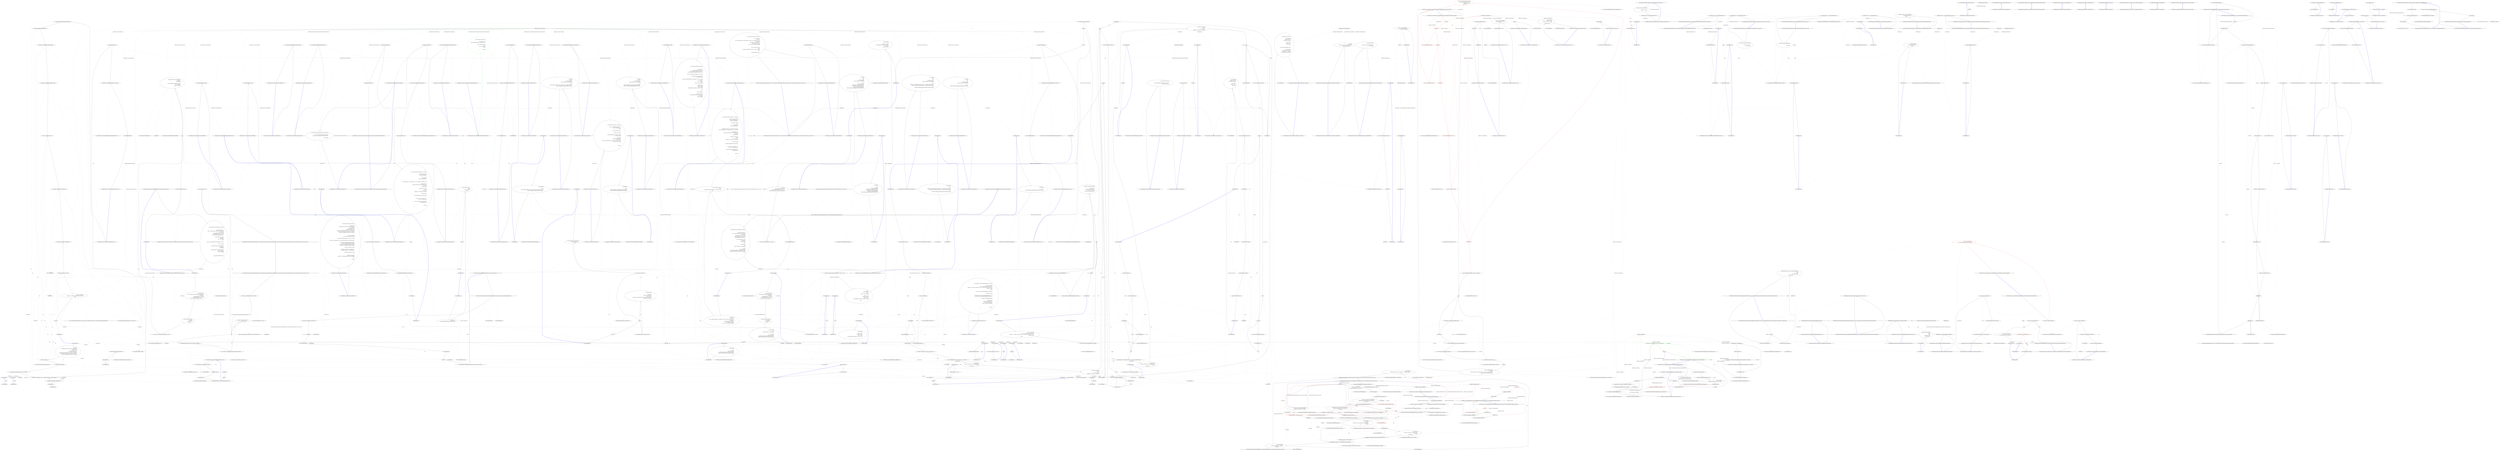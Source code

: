 digraph  {
d23 [label="return UseConnection<long>(connection =>\r\n            {\r\n                const string sqlQuery = @''\r\nselect count(Id) from HangFire.Job where StateName = @state'';\r\n\r\n                var count = connection.Query<int>(\r\n                     sqlQuery,\r\n                     new { state = stateName })\r\n                     .Single();\r\n\r\n                return count;\r\n            });", span="71-82", cluster="HangFire.SqlServer.SqlServerMonitoringApi.GetNumberOfJobsByStateName(string)", color=green, community=0];
d380 [label="HangFire.SqlServer.SqlServerMonitoringApi", span=""];
d7 [label="Entry HangFire.SqlServer.SqlServerMonitoringApi.GetNumberOfJobsByStateName(string)", span="69-69", cluster="HangFire.SqlServer.SqlServerMonitoringApi.GetNumberOfJobsByStateName(string)"];
d24 [label="Exit HangFire.SqlServer.SqlServerMonitoringApi.GetNumberOfJobsByStateName(string)", span="69-69", cluster="HangFire.SqlServer.SqlServerMonitoringApi.GetNumberOfJobsByStateName(string)"];
d25 [label="Entry HangFire.SqlServer.SqlServerMonitoringApi.UseConnection<T>(System.Func<SqlConnection, T>)", span="564-564", cluster="HangFire.SqlServer.SqlServerMonitoringApi.UseConnection<T>(System.Func<SqlConnection, T>)"];
d26 [label="Entry lambda expression", span="71-82", cluster="lambda expression"];
d1 [label="_connectionString = connectionString", span="39-39", cluster="HangFire.SqlServer.SqlServerMonitoringApi.SqlServerMonitoringApi(string, HangFire.SqlServer.PersistentJobQueueProviderCollection)"];
d2 [label="_queueProviders = queueProviders", span="40-40", cluster="HangFire.SqlServer.SqlServerMonitoringApi.SqlServerMonitoringApi(string, HangFire.SqlServer.PersistentJobQueueProviderCollection)"];
d5 [label="return GetNumberOfJobsByStateName(ScheduledState.StateName);", span="45-45", cluster="HangFire.SqlServer.SqlServerMonitoringApi.ScheduledCount()"];
d9 [label="var queueApi = GetQueueApi(queue)", span="50-50", cluster="HangFire.SqlServer.SqlServerMonitoringApi.EnqueuedCount(string)"];
d16 [label="var queueApi = GetQueueApi(queue)", span="58-58", cluster="HangFire.SqlServer.SqlServerMonitoringApi.FetchedCount(string)"];
d21 [label="return GetNumberOfJobsByStateName(FailedState.StateName);", span="66-66", cluster="HangFire.SqlServer.SqlServerMonitoringApi.FailedCount()"];
d34 [label="return GetNumberOfJobsByStateName(ProcessingState.StateName);", span="87-87", cluster="HangFire.SqlServer.SqlServerMonitoringApi.ProcessingCount()"];
d37 [label="return GetJobs(\r\n                from, count,\r\n                ProcessingState.StateName,\r\n                (sqlJob, job, stateData) => new ProcessingJobDto\r\n                {\r\n                    Job = job,\r\n                    ServerId = stateData.ContainsKey(''ServerId'') ? stateData[''ServerId''] : stateData[''ServerName''],\r\n                    StartedAt = JobHelper.FromStringTimestamp(stateData[''StartedAt'']),\r\n                });", span="92-100", cluster="HangFire.SqlServer.SqlServerMonitoringApi.ProcessingJobs(int, int)"];
d46 [label="return UseConnection<JobList<TDto>>(connection =>\r\n            {\r\n                const string jobsSql = @''\r\nselect * from (\r\n  select j.*, s.Reason as StateReason, s.Data as StateData, row_number() over (order by j.Id desc) as row_num\r\n  from HangFire.Job j\r\n  left join HangFire.State s on j.StateId = s.Id\r\n  where j.StateName = @stateName\r\n) as j where j.row_num between @start and @end\r\n'';\r\n\r\n                var jobs = connection.Query<SqlJob>(\r\n                            jobsSql,\r\n                            new { stateName = stateName, start = @from + 1, end = @from + count })\r\n                            .ToList();\r\n\r\n                return DeserializeJobs(jobs, selector);\r\n            });", span="109-126", cluster="HangFire.SqlServer.SqlServerMonitoringApi.GetJobs<TDto>(int, int, string, System.Func<HangFire.SqlServer.Entities.SqlJob, HangFire.Common.Job, System.Collections.Generic.Dictionary<string, string>, TDto>)"];
d51 [label="return DeserializeJobs(jobs, selector);", span="125-125", cluster="lambda expression"];
d79 [label="return GetJobs(\r\n                from, count,\r\n                ScheduledState.StateName,\r\n                (sqlJob, job, stateData) => new ScheduledJobDto\r\n                {\r\n                    Job = job,\r\n                    EnqueueAt = JobHelper.FromStringTimestamp(stateData[''EnqueueAt'']),\r\n                    ScheduledAt = JobHelper.FromStringTimestamp(stateData[''ScheduledAt''])\r\n                });", span="164-172", cluster="HangFire.SqlServer.SqlServerMonitoringApi.ScheduledJobs(int, int)"];
d86 [label="return GetTimelineStats(''succeeded'');", span="177-177", cluster="HangFire.SqlServer.SqlServerMonitoringApi.SucceededByDatesCount()"];
d90 [label="return GetTimelineStats(''failed'');", span="182-182", cluster="HangFire.SqlServer.SqlServerMonitoringApi.FailedByDatesCount()"];
d93 [label="return UseConnection<IList<ServerDto>>(connection =>\r\n            {\r\n                var servers = connection.Query<Entities.Server>(\r\n                    @''select * from HangFire.Server'')\r\n                    .ToList();\r\n\r\n                var result = new List<ServerDto>();\r\n\r\n                foreach (var server in servers)\r\n                {\r\n                    var data = JobHelper.FromJson<ServerData>(server.Data);\r\n                    result.Add(new ServerDto\r\n                    {\r\n                        Name = server.Id,\r\n                        Heartbeat = server.LastHeartbeat,\r\n                        Queues = data.Queues,\r\n                        StartedAt = data.StartedAt.HasValue ? data.StartedAt.Value : DateTime.MinValue,\r\n                        WorkersCount = data.WorkerCount\r\n                    });\r\n                }\r\n\r\n                return result;\r\n            });", span="187-209", cluster="HangFire.SqlServer.SqlServerMonitoringApi.Servers()"];
d106 [label="return GetJobs(\r\n                from,\r\n                count,\r\n                FailedState.StateName,\r\n                (sqlJob, job, stateData) => new FailedJobDto\r\n                {\r\n                    Job = job,\r\n                    Reason = sqlJob.StateReason,\r\n                    ExceptionDetails = stateData[''ExceptionDetails''],\r\n                    ExceptionMessage = stateData[''ExceptionMessage''],\r\n                    ExceptionType = stateData[''ExceptionType''],\r\n                    FailedAt = JobHelper.FromNullableStringTimestamp(stateData[''FailedAt''])\r\n                });", span="214-226", cluster="HangFire.SqlServer.SqlServerMonitoringApi.FailedJobs(int, int)"];
d114 [label="return GetJobs(\r\n                from,\r\n                count,\r\n                SucceededState.StateName,\r\n                (sqlJob, job, stateData) => new SucceededJobDto\r\n                {\r\n                    Job = job,\r\n                    TotalDuration = stateData.ContainsKey(''PerformanceDuration'') && stateData.ContainsKey(''Latency'')\r\n                        ? (long?)long.Parse(stateData[''PerformanceDuration'']) + (long?)long.Parse(stateData[''Latency''])\r\n                        : null,\r\n                    SucceededAt = JobHelper.FromNullableStringTimestamp(stateData[''SucceededAt''])\r\n                });", span="231-242", cluster="HangFire.SqlServer.SqlServerMonitoringApi.SucceededJobs(int, int)"];
d122 [label="return GetJobs(\r\n                from,\r\n                count,\r\n                DeletedState.StateName,\r\n                (sqlJob, job, stateData) => new DeletedJobDto\r\n                {\r\n                    Job = job,\r\n                    DeletedAt = JobHelper.FromNullableStringTimestamp(stateData[''DeletedAt''])\r\n                });", span="247-255", cluster="HangFire.SqlServer.SqlServerMonitoringApi.DeletedJobs(int, int)"];
d129 [label="return UseConnection<IList<QueueWithTopEnqueuedJobsDto>>(connection =>\r\n            {\r\n                var tuples = _queueProviders\r\n                    .Select(x => x.GetJobQueueMonitoringApi(connection))\r\n                    .SelectMany(x => x.GetQueues(), (monitoring, queue) => new { Monitoring = monitoring, Queue = queue })\r\n                    .OrderBy(x => x.Queue)\r\n                    .ToArray();\r\n\r\n                var result = new List<QueueWithTopEnqueuedJobsDto>(tuples.Length);\r\n\r\n                foreach (var tuple in tuples)\r\n                {\r\n                    var enqueuedJobIds = tuple.Monitoring.GetEnqueuedJobIds(tuple.Queue, 0, 5);\r\n                    var counters = tuple.Monitoring.GetEnqueuedAndFetchedCount(tuple.Queue);\r\n\r\n                    result.Add(new QueueWithTopEnqueuedJobsDto\r\n                    {\r\n                        Name = tuple.Queue,\r\n                        Length = counters.EnqueuedCount ?? 0,\r\n                        Fetched = counters.FetchedCount,\r\n                        FirstJobs = EnqueuedJobs(enqueuedJobIds)\r\n                    });\r\n                }\r\n\r\n                return result;\r\n            });", span="260-285", cluster="HangFire.SqlServer.SqlServerMonitoringApi.Queues()"];
d132 [label="var tuples = _queueProviders\r\n                    .Select(x => x.GetJobQueueMonitoringApi(connection))\r\n                    .SelectMany(x => x.GetQueues(), (monitoring, queue) => new { Monitoring = monitoring, Queue = queue })\r\n                    .OrderBy(x => x.Queue)\r\n                    .ToArray()", span="262-266", cluster="lambda expression"];
d137 [label="result.Add(new QueueWithTopEnqueuedJobsDto\r\n                    {\r\n                        Name = tuple.Queue,\r\n                        Length = counters.EnqueuedCount ?? 0,\r\n                        Fetched = counters.FetchedCount,\r\n                        FirstJobs = EnqueuedJobs(enqueuedJobIds)\r\n                    })", span="275-281", cluster="lambda expression"];
d164 [label="var queueApi = GetQueueApi(queue)", span="290-290", cluster="HangFire.SqlServer.SqlServerMonitoringApi.EnqueuedJobs(string, int, int)"];
d166 [label="return EnqueuedJobs(enqueuedJobIds);", span="293-293", cluster="HangFire.SqlServer.SqlServerMonitoringApi.EnqueuedJobs(string, int, int)"];
d170 [label="return UseConnection<JobList<EnqueuedJobDto>>(connection =>\r\n            {\r\n\r\n                const string enqueuedJobsSql = @''\r\nselect j.*, s.Reason as StateReason, s.Data as StateData \r\nfrom HangFire.Job j\r\nleft join HangFire.State s on s.Id = j.StateId\r\nleft join HangFire.JobQueue jq on jq.JobId = j.Id\r\nwhere j.Id in @jobIds and jq.FetchedAt is null'';\r\n\r\n                var jobs = connection.Query<SqlJob>(\r\n                    enqueuedJobsSql,\r\n                    new { jobIds = jobIds })\r\n                    .ToList();\r\n\r\n                return DeserializeJobs(\r\n                    jobs,\r\n                    (sqlJob, job, stateData) => new EnqueuedJobDto\r\n                    {\r\n                        Job = job,\r\n                        State = sqlJob.StateName,\r\n                        EnqueuedAt = sqlJob.StateName == EnqueuedState.StateName\r\n                            ? JobHelper.FromNullableStringTimestamp(stateData[''EnqueuedAt''])\r\n                            : null\r\n                    });\r\n            });", span="298-323", cluster="HangFire.SqlServer.SqlServerMonitoringApi.EnqueuedJobs(System.Collections.Generic.IEnumerable<int>)"];
d175 [label="return DeserializeJobs(\r\n                    jobs,\r\n                    (sqlJob, job, stateData) => new EnqueuedJobDto\r\n                    {\r\n                        Job = job,\r\n                        State = sqlJob.StateName,\r\n                        EnqueuedAt = sqlJob.StateName == EnqueuedState.StateName\r\n                            ? JobHelper.FromNullableStringTimestamp(stateData[''EnqueuedAt''])\r\n                            : null\r\n                    });", span="313-322", cluster="lambda expression"];
d182 [label="var queueApi = GetQueueApi(queue)", span="328-328", cluster="HangFire.SqlServer.SqlServerMonitoringApi.FetchedJobs(string, int, int)"];
d184 [label="return FetchedJobs(fetchedJobIds);", span="331-331", cluster="HangFire.SqlServer.SqlServerMonitoringApi.FetchedJobs(string, int, int)"];
d188 [label="return UseConnection<JobList<FetchedJobDto>>(connection =>\r\n            {\r\n\r\n                const string fetchedJobsSql = @''\r\nselect j.*, jq.FetchedAt, s.Reason as StateReason, s.Data as StateData \r\nfrom HangFire.Job j\r\nleft join HangFire.State s on s.Id = j.StateId\r\nleft join HangFire.JobQueue jq on jq.JobId = j.Id\r\nwhere j.Id in @jobIds and jq.FetchedAt is not null'';\r\n\r\n                var jobs = connection.Query<SqlJob>(\r\n                    fetchedJobsSql,\r\n                    new { jobIds = jobIds })\r\n                    .ToList();\r\n\r\n                var result = new List<KeyValuePair<string, FetchedJobDto>>(jobs.Count);\r\n\r\n                foreach (var job in jobs)\r\n                {\r\n                    result.Add(new KeyValuePair<string, FetchedJobDto>(\r\n                        job.Id.ToString(),\r\n                        new FetchedJobDto\r\n                        {\r\n                            Job = DeserializeJob(job.InvocationData, job.Arguments),\r\n                            State = job.StateName,\r\n                            FetchedAt = job.FetchedAt\r\n                        }));\r\n                }\r\n\r\n                return new JobList<FetchedJobDto>(result);\r\n            });", span="336-366", cluster="HangFire.SqlServer.SqlServerMonitoringApi.FetchedJobs(System.Collections.Generic.IEnumerable<int>)"];
d195 [label="result.Add(new KeyValuePair<string, FetchedJobDto>(\r\n                        job.Id.ToString(),\r\n                        new FetchedJobDto\r\n                        {\r\n                            Job = DeserializeJob(job.InvocationData, job.Arguments),\r\n                            State = job.StateName,\r\n                            FetchedAt = job.FetchedAt\r\n                        }))", span="355-362", cluster="lambda expression"];
d204 [label="return GetHourlyTimelineStats(''succeeded'');", span="371-371", cluster="HangFire.SqlServer.SqlServerMonitoringApi.HourlySucceededJobs()"];
d208 [label="return GetHourlyTimelineStats(''failed'');", span="376-376", cluster="HangFire.SqlServer.SqlServerMonitoringApi.HourlyFailedJobs()"];
d211 [label="return UseConnection<JobDetailsDto>(connection =>\r\n            {\r\n\r\n                const string sql = @''\r\nselect * from HangFire.Job where Id = @id\r\nselect * from HangFire.JobParameter where JobId = @id\r\nselect * from HangFire.State where JobId = @id order by Id desc'';\r\n\r\n                using (var multi = connection.QueryMultiple(sql, new { id = jobId }))\r\n                {\r\n                    var job = multi.Read<SqlJob>().SingleOrDefault();\r\n                    if (job == null) return null;\r\n\r\n                    var parameters = multi.Read<JobParameter>().ToDictionary(x => x.Name, x => x.Value);\r\n                    var history =\r\n                        multi.Read<SqlState>()\r\n                            .ToList()\r\n                            .Select(x => new StateHistoryDto\r\n                            {\r\n                                StateName = x.Name,\r\n                                CreatedAt = x.CreatedAt,\r\n                                Reason = x.Reason,\r\n                                Data = JobHelper.FromJson<Dictionary<string, string>>(x.Data)\r\n                            })\r\n                            .ToList();\r\n\r\n                    return new JobDetailsDto\r\n                    {\r\n                        CreatedAt = job.CreatedAt,\r\n                        Job = DeserializeJob(job.InvocationData, job.Arguments),\r\n                        History = history,\r\n                        Properties = parameters\r\n                    };\r\n                }\r\n            });", span="381-415", cluster="HangFire.SqlServer.SqlServerMonitoringApi.JobDetails(string)"];
d221 [label="return new JobDetailsDto\r\n                    {\r\n                        CreatedAt = job.CreatedAt,\r\n                        Job = DeserializeJob(job.InvocationData, job.Arguments),\r\n                        History = history,\r\n                        Properties = parameters\r\n                    };", span="407-413", cluster="lambda expression"];
d238 [label="return GetNumberOfJobsByStateName(SucceededState.StateName);", span="420-420", cluster="HangFire.SqlServer.SqlServerMonitoringApi.SucceededListCount()"];
d241 [label="return GetNumberOfJobsByStateName(DeletedState.StateName);", span="425-425", cluster="HangFire.SqlServer.SqlServerMonitoringApi.DeletedListCount()"];
d244 [label="return UseConnection<StatisticsDto>(connection =>\r\n            {\r\n                const string sql = @''\r\nselect StateName as [State], count(id) as [Count] From HangFire.Job \r\ngroup by StateName\r\nhaving StateName is not null;\r\nselect count(Id) from HangFire.Server;\r\nselect sum([Value]) from HangFire.Counter where [Key] = N'stats:succeeded';\r\nselect sum([Value]) from HangFire.Counter where [Key] = N'stats:deleted';\r\nselect count(*) from HangFire.[Set] where [Key] = N'recurring-jobs';\r\n'';\r\n\r\n                var stats = new StatisticsDto();\r\n                using (var multi = connection.QueryMultiple(sql))\r\n                {\r\n                    var countByStates = multi.Read().ToDictionary(x => x.State, x => x.Count);\r\n\r\n                    Func<string, int> getCountIfExists = name => countByStates.ContainsKey(name) ? countByStates[name] : 0;\r\n\r\n                    stats.Enqueued = getCountIfExists(EnqueuedState.StateName);\r\n                    stats.Failed = getCountIfExists(FailedState.StateName);\r\n                    stats.Processing = getCountIfExists(ProcessingState.StateName);\r\n                    stats.Scheduled = getCountIfExists(ScheduledState.StateName);\r\n\r\n                    stats.Servers = multi.Read<int>().Single();\r\n\r\n                    stats.Succeeded = multi.Read<int?>().SingleOrDefault() ?? 0;\r\n                    stats.Deleted = multi.Read<int?>().SingleOrDefault() ?? 0;\r\n\r\n                    stats.Recurring = multi.Read<int>().Single();\r\n                }\r\n\r\n                stats.Queues = _queueProviders\r\n                    .SelectMany(x => x.GetJobQueueMonitoringApi(connection).GetQueues())\r\n                    .Count();\r\n\r\n                return stats;\r\n            });", span="430-467", cluster="HangFire.SqlServer.SqlServerMonitoringApi.GetStatistics()"];
d260 [label="stats.Queues = _queueProviders\r\n                    .SelectMany(x => x.GetJobQueueMonitoringApi(connection).GetQueues())\r\n                    .Count()", span="462-464", cluster="lambda expression"];
d282 [label="return UseConnection<Dictionary<DateTime, long>>(connection =>\r\n            {\r\n                var endDate = DateTime.UtcNow;\r\n                var dates = new List<DateTime>();\r\n                for (var i = 0; i < 24; i++)\r\n                {\r\n                    dates.Add(endDate);\r\n                    endDate = endDate.AddHours(-1);\r\n                }\r\n\r\n                var keys = dates.Select(x => String.Format(''stats:{0}:{1}'', type, x.ToString(''yyyy-MM-dd-HH''))).ToList();\r\n\r\n                const string sqlQuery = @''\r\nselect [Key], count([Value]) as Count from [HangFire].[Counter]\r\ngroup by [Key]\r\nhaving [Key] in @keys'';\r\n\r\n                var valuesMap = connection.Query(\r\n                    sqlQuery,\r\n                    new { keys = keys })\r\n                    .ToDictionary(x => (string)x.Key, x => (long)x.Count);\r\n\r\n                foreach (var key in keys)\r\n                {\r\n                    if (!valuesMap.ContainsKey(key)) valuesMap.Add(key, 0);\r\n                }\r\n\r\n                var result = new Dictionary<DateTime, long>();\r\n                for (var i = 0; i < dates.Count; i++)\r\n                {\r\n                    var value = valuesMap[valuesMap.Keys.ElementAt(i)];\r\n                    result.Add(dates[i], value);\r\n                }\r\n\r\n                return result;\r\n            });", span="472-507", cluster="HangFire.SqlServer.SqlServerMonitoringApi.GetHourlyTimelineStats(string)"];
d322 [label="return UseConnection<Dictionary<DateTime, long>>(connection =>\r\n            {\r\n                var endDate = DateTime.UtcNow.Date;\r\n                var startDate = endDate.AddDays(-7);\r\n                var dates = new List<DateTime>();\r\n\r\n                while (startDate <= endDate)\r\n                {\r\n                    dates.Add(endDate);\r\n                    endDate = endDate.AddDays(-1);\r\n                }\r\n\r\n                var stringDates = dates.Select(x => x.ToString(''yyyy-MM-dd'')).ToList();\r\n                var keys = stringDates.Select(x => String.Format(''stats:{0}:{1}'', type, x)).ToList();\r\n\r\n                const string sqlQuery = @''\r\nselect [Key], count([Value]) as Count from [HangFire].[Counter]\r\ngroup by [Key]\r\nhaving [Key] in @keys'';\r\n\r\n                var valuesMap = connection.Query(\r\n                    sqlQuery,\r\n                    new { keys = keys })\r\n                    .ToDictionary(x => (string)x.Key, x => (long)x.Count);\r\n\r\n                foreach (var key in keys)\r\n                {\r\n                    if (!valuesMap.ContainsKey(key)) valuesMap.Add(key, 0);\r\n                }\r\n\r\n                var result = new Dictionary<DateTime, long>();\r\n                for (var i = 0; i < stringDates.Count; i++)\r\n                {\r\n                    var value = valuesMap[valuesMap.Keys.ElementAt(i)];\r\n                    result.Add(dates[i], value);\r\n                }\r\n\r\n                return result;\r\n            });", span="512-550", cluster="HangFire.SqlServer.SqlServerMonitoringApi.GetTimelineStats(string)"];
d360 [label="return UseConnection<IPersistentJobQueueMonitoringApi>(connection =>\r\n            {\r\n                var provider = _queueProviders.GetProvider(queueName);\r\n                var monitoringApi = provider.GetJobQueueMonitoringApi(connection);\r\n\r\n                return monitoringApi;\r\n            });", span="555-561", cluster="HangFire.SqlServer.SqlServerMonitoringApi.GetQueueApi(string)"];
d363 [label="var provider = _queueProviders.GetProvider(queueName)", span="557-557", cluster="lambda expression"];
d369 [label="var connection = new SqlConnection(_connectionString)", span="567-567", cluster="HangFire.SqlServer.SqlServerMonitoringApi.UseConnection<T>(System.Func<SqlConnection, T>)"];
d28 [label="var count = connection.Query<int>(\r\n                     sqlQuery,\r\n                     new { state = stateName })\r\n                     .Single()", span="76-79", cluster="lambda expression"];
d374 [label="Exit HangFire.SqlServer.SqlServerMonitoringApi.UseConnection<T>(System.Func<SqlConnection, T>)", span="564-564", cluster="HangFire.SqlServer.SqlServerMonitoringApi.UseConnection<T>(System.Func<SqlConnection, T>)"];
d368 [label="var transaction = new TransactionScope(TransactionScopeOption.Required, new TransactionOptions { IsolationLevel = IsolationLevel.ReadUncommitted })", span="566-566", cluster="HangFire.SqlServer.SqlServerMonitoringApi.UseConnection<T>(System.Func<SqlConnection, T>)"];
d371 [label="var result = action(connection)", span="571-571", cluster="HangFire.SqlServer.SqlServerMonitoringApi.UseConnection<T>(System.Func<SqlConnection, T>)"];
d30 [label="Exit lambda expression", span="71-82", cluster="lambda expression"];
d27 [label="string sqlQuery = @''\r\nselect count(Id) from HangFire.Job where StateName = @state''", span="73-74", cluster="lambda expression"];
d0 [label="Entry HangFire.SqlServer.SqlServerMonitoringApi.SqlServerMonitoringApi(string, HangFire.SqlServer.PersistentJobQueueProviderCollection)", span="35-35", cluster="HangFire.SqlServer.SqlServerMonitoringApi.SqlServerMonitoringApi(string, HangFire.SqlServer.PersistentJobQueueProviderCollection)"];
d3 [label="Exit HangFire.SqlServer.SqlServerMonitoringApi.SqlServerMonitoringApi(string, HangFire.SqlServer.PersistentJobQueueProviderCollection)", span="35-35", cluster="HangFire.SqlServer.SqlServerMonitoringApi.SqlServerMonitoringApi(string, HangFire.SqlServer.PersistentJobQueueProviderCollection)"];
d4 [label="Entry HangFire.SqlServer.SqlServerMonitoringApi.ScheduledCount()", span="43-43", cluster="HangFire.SqlServer.SqlServerMonitoringApi.ScheduledCount()"];
d6 [label="Exit HangFire.SqlServer.SqlServerMonitoringApi.ScheduledCount()", span="43-43", cluster="HangFire.SqlServer.SqlServerMonitoringApi.ScheduledCount()"];
d8 [label="Entry HangFire.SqlServer.SqlServerMonitoringApi.EnqueuedCount(string)", span="48-48", cluster="HangFire.SqlServer.SqlServerMonitoringApi.EnqueuedCount(string)"];
d10 [label="var counters = queueApi.GetEnqueuedAndFetchedCount(queue)", span="51-51", cluster="HangFire.SqlServer.SqlServerMonitoringApi.EnqueuedCount(string)"];
d13 [label="Entry HangFire.SqlServer.SqlServerMonitoringApi.GetQueueApi(string)", span="553-553", cluster="HangFire.SqlServer.SqlServerMonitoringApi.GetQueueApi(string)"];
d15 [label="Entry HangFire.SqlServer.SqlServerMonitoringApi.FetchedCount(string)", span="56-56", cluster="HangFire.SqlServer.SqlServerMonitoringApi.FetchedCount(string)"];
d17 [label="var counters = queueApi.GetEnqueuedAndFetchedCount(queue)", span="59-59", cluster="HangFire.SqlServer.SqlServerMonitoringApi.FetchedCount(string)"];
d20 [label="Entry HangFire.SqlServer.SqlServerMonitoringApi.FailedCount()", span="64-64", cluster="HangFire.SqlServer.SqlServerMonitoringApi.FailedCount()"];
d22 [label="Exit HangFire.SqlServer.SqlServerMonitoringApi.FailedCount()", span="64-64", cluster="HangFire.SqlServer.SqlServerMonitoringApi.FailedCount()"];
d33 [label="Entry HangFire.SqlServer.SqlServerMonitoringApi.ProcessingCount()", span="85-85", cluster="HangFire.SqlServer.SqlServerMonitoringApi.ProcessingCount()"];
d35 [label="Exit HangFire.SqlServer.SqlServerMonitoringApi.ProcessingCount()", span="85-85", cluster="HangFire.SqlServer.SqlServerMonitoringApi.ProcessingCount()"];
d36 [label="Entry HangFire.SqlServer.SqlServerMonitoringApi.ProcessingJobs(int, int)", span="90-90", cluster="HangFire.SqlServer.SqlServerMonitoringApi.ProcessingJobs(int, int)"];
d38 [label="Exit HangFire.SqlServer.SqlServerMonitoringApi.ProcessingJobs(int, int)", span="90-90", cluster="HangFire.SqlServer.SqlServerMonitoringApi.ProcessingJobs(int, int)"];
d39 [label="Entry HangFire.SqlServer.SqlServerMonitoringApi.GetJobs<TDto>(int, int, string, System.Func<HangFire.SqlServer.Entities.SqlJob, HangFire.Common.Job, System.Collections.Generic.Dictionary<string, string>, TDto>)", span="103-103", cluster="HangFire.SqlServer.SqlServerMonitoringApi.GetJobs<TDto>(int, int, string, System.Func<HangFire.SqlServer.Entities.SqlJob, HangFire.Common.Job, System.Collections.Generic.Dictionary<string, string>, TDto>)"];
d40 [label="Entry lambda expression", span="95-100", cluster="lambda expression"];
d47 [label="Exit HangFire.SqlServer.SqlServerMonitoringApi.GetJobs<TDto>(int, int, string, System.Func<HangFire.SqlServer.Entities.SqlJob, HangFire.Common.Job, System.Collections.Generic.Dictionary<string, string>, TDto>)", span="103-103", cluster="HangFire.SqlServer.SqlServerMonitoringApi.GetJobs<TDto>(int, int, string, System.Func<HangFire.SqlServer.Entities.SqlJob, HangFire.Common.Job, System.Collections.Generic.Dictionary<string, string>, TDto>)"];
d48 [label="Entry lambda expression", span="109-126", cluster="lambda expression"];
d385 [label="System.Func<HangFire.SqlServer.Entities.SqlJob, HangFire.Common.Job, System.Collections.Generic.Dictionary<string, string>, TDto>", span=""];
d50 [label="var jobs = connection.Query<SqlJob>(\r\n                            jobsSql,\r\n                            new { stateName = stateName, start = @from + 1, end = @from + count })\r\n                            .ToList()", span="120-123", cluster="lambda expression"];
d52 [label="Exit lambda expression", span="109-126", cluster="lambda expression"];
d54 [label="Entry Unk.DeserializeJobs", span="", cluster="Unk.DeserializeJobs"];
d78 [label="Entry HangFire.SqlServer.SqlServerMonitoringApi.ScheduledJobs(int, int)", span="162-162", cluster="HangFire.SqlServer.SqlServerMonitoringApi.ScheduledJobs(int, int)"];
d80 [label="Exit HangFire.SqlServer.SqlServerMonitoringApi.ScheduledJobs(int, int)", span="162-162", cluster="HangFire.SqlServer.SqlServerMonitoringApi.ScheduledJobs(int, int)"];
d81 [label="Entry lambda expression", span="167-172", cluster="lambda expression"];
d85 [label="Entry HangFire.SqlServer.SqlServerMonitoringApi.SucceededByDatesCount()", span="175-175", cluster="HangFire.SqlServer.SqlServerMonitoringApi.SucceededByDatesCount()"];
d87 [label="Exit HangFire.SqlServer.SqlServerMonitoringApi.SucceededByDatesCount()", span="175-175", cluster="HangFire.SqlServer.SqlServerMonitoringApi.SucceededByDatesCount()"];
d88 [label="Entry HangFire.SqlServer.SqlServerMonitoringApi.GetTimelineStats(string)", span="510-510", cluster="HangFire.SqlServer.SqlServerMonitoringApi.GetTimelineStats(string)"];
d89 [label="Entry HangFire.SqlServer.SqlServerMonitoringApi.FailedByDatesCount()", span="180-180", cluster="HangFire.SqlServer.SqlServerMonitoringApi.FailedByDatesCount()"];
d91 [label="Exit HangFire.SqlServer.SqlServerMonitoringApi.FailedByDatesCount()", span="180-180", cluster="HangFire.SqlServer.SqlServerMonitoringApi.FailedByDatesCount()"];
d92 [label="Entry HangFire.SqlServer.SqlServerMonitoringApi.Servers()", span="185-185", cluster="HangFire.SqlServer.SqlServerMonitoringApi.Servers()"];
d94 [label="Exit HangFire.SqlServer.SqlServerMonitoringApi.Servers()", span="185-185", cluster="HangFire.SqlServer.SqlServerMonitoringApi.Servers()"];
d31 [label="Entry Unk.>", span="", cluster="Unk.>"];
d95 [label="Entry lambda expression", span="187-209", cluster="lambda expression"];
d105 [label="Entry HangFire.SqlServer.SqlServerMonitoringApi.FailedJobs(int, int)", span="212-212", cluster="HangFire.SqlServer.SqlServerMonitoringApi.FailedJobs(int, int)"];
d107 [label="Exit HangFire.SqlServer.SqlServerMonitoringApi.FailedJobs(int, int)", span="212-212", cluster="HangFire.SqlServer.SqlServerMonitoringApi.FailedJobs(int, int)"];
d108 [label="Entry lambda expression", span="218-226", cluster="lambda expression"];
d113 [label="Entry HangFire.SqlServer.SqlServerMonitoringApi.SucceededJobs(int, int)", span="229-229", cluster="HangFire.SqlServer.SqlServerMonitoringApi.SucceededJobs(int, int)"];
d115 [label="Exit HangFire.SqlServer.SqlServerMonitoringApi.SucceededJobs(int, int)", span="229-229", cluster="HangFire.SqlServer.SqlServerMonitoringApi.SucceededJobs(int, int)"];
d116 [label="Entry lambda expression", span="235-242", cluster="lambda expression"];
d121 [label="Entry HangFire.SqlServer.SqlServerMonitoringApi.DeletedJobs(int, int)", span="245-245", cluster="HangFire.SqlServer.SqlServerMonitoringApi.DeletedJobs(int, int)"];
d123 [label="Exit HangFire.SqlServer.SqlServerMonitoringApi.DeletedJobs(int, int)", span="245-245", cluster="HangFire.SqlServer.SqlServerMonitoringApi.DeletedJobs(int, int)"];
d124 [label="Entry lambda expression", span="251-255", cluster="lambda expression"];
d128 [label="Entry HangFire.SqlServer.SqlServerMonitoringApi.Queues()", span="258-258", cluster="HangFire.SqlServer.SqlServerMonitoringApi.Queues()"];
d130 [label="Exit HangFire.SqlServer.SqlServerMonitoringApi.Queues()", span="258-258", cluster="HangFire.SqlServer.SqlServerMonitoringApi.Queues()"];
d131 [label="Entry lambda expression", span="260-285", cluster="lambda expression"];
d133 [label="var result = new List<QueueWithTopEnqueuedJobsDto>(tuples.Length)", span="268-268", cluster="lambda expression"];
d140 [label="Entry Unk.Select", span="", cluster="Unk.Select"];
d141 [label="Entry Unk.SelectMany", span="", cluster="Unk.SelectMany"];
d142 [label="Entry Unk.OrderBy", span="", cluster="Unk.OrderBy"];
d143 [label="Entry Unk.ToArray", span="", cluster="Unk.ToArray"];
d149 [label="Entry lambda expression", span="263-263", cluster="lambda expression"];
d153 [label="Entry lambda expression", span="264-264", cluster="lambda expression"];
d157 [label="Entry lambda expression", span="264-264", cluster="lambda expression"];
d160 [label="Entry lambda expression", span="265-265", cluster="lambda expression"];
d134 [label=tuples, span="270-270", cluster="lambda expression"];
d135 [label="var enqueuedJobIds = tuple.Monitoring.GetEnqueuedJobIds(tuple.Queue, 0, 5)", span="272-272", cluster="lambda expression"];
d136 [label="var counters = tuple.Monitoring.GetEnqueuedAndFetchedCount(tuple.Queue)", span="273-273", cluster="lambda expression"];
d147 [label="Entry HangFire.Storage.Monitoring.QueueWithTopEnqueuedJobsDto.QueueWithTopEnqueuedJobsDto()", span="18-18", cluster="HangFire.Storage.Monitoring.QueueWithTopEnqueuedJobsDto.QueueWithTopEnqueuedJobsDto()"];
d148 [label="Entry Unk.EnqueuedJobs", span="", cluster="Unk.EnqueuedJobs"];
d69 [label="Entry System.Collections.Generic.List<T>.Add(T)", span="0-0", cluster="System.Collections.Generic.List<T>.Add(T)"];
d163 [label="Entry HangFire.SqlServer.SqlServerMonitoringApi.EnqueuedJobs(string, int, int)", span="288-288", cluster="HangFire.SqlServer.SqlServerMonitoringApi.EnqueuedJobs(string, int, int)"];
d165 [label="var enqueuedJobIds = queueApi.GetEnqueuedJobIds(queue, from, perPage)", span="291-291", cluster="HangFire.SqlServer.SqlServerMonitoringApi.EnqueuedJobs(string, int, int)"];
d167 [label="Exit HangFire.SqlServer.SqlServerMonitoringApi.EnqueuedJobs(string, int, int)", span="288-288", cluster="HangFire.SqlServer.SqlServerMonitoringApi.EnqueuedJobs(string, int, int)"];
d169 [label="Entry HangFire.SqlServer.SqlServerMonitoringApi.EnqueuedJobs(System.Collections.Generic.IEnumerable<int>)", span="296-296", cluster="HangFire.SqlServer.SqlServerMonitoringApi.EnqueuedJobs(System.Collections.Generic.IEnumerable<int>)"];
d171 [label="Exit HangFire.SqlServer.SqlServerMonitoringApi.EnqueuedJobs(System.Collections.Generic.IEnumerable<int>)", span="296-296", cluster="HangFire.SqlServer.SqlServerMonitoringApi.EnqueuedJobs(System.Collections.Generic.IEnumerable<int>)"];
d172 [label="Entry lambda expression", span="298-323", cluster="lambda expression"];
d174 [label="var jobs = connection.Query<SqlJob>(\r\n                    enqueuedJobsSql,\r\n                    new { jobIds = jobIds })\r\n                    .ToList()", span="308-311", cluster="lambda expression"];
d176 [label="Exit lambda expression", span="298-323", cluster="lambda expression"];
d177 [label="Entry lambda expression", span="315-322", cluster="lambda expression"];
d181 [label="Entry HangFire.SqlServer.SqlServerMonitoringApi.FetchedJobs(string, int, int)", span="326-326", cluster="HangFire.SqlServer.SqlServerMonitoringApi.FetchedJobs(string, int, int)"];
d183 [label="var fetchedJobIds = queueApi.GetFetchedJobIds(queue, from, perPage)", span="329-329", cluster="HangFire.SqlServer.SqlServerMonitoringApi.FetchedJobs(string, int, int)"];
d185 [label="Exit HangFire.SqlServer.SqlServerMonitoringApi.FetchedJobs(string, int, int)", span="326-326", cluster="HangFire.SqlServer.SqlServerMonitoringApi.FetchedJobs(string, int, int)"];
d187 [label="Entry HangFire.SqlServer.SqlServerMonitoringApi.FetchedJobs(System.Collections.Generic.IEnumerable<int>)", span="334-334", cluster="HangFire.SqlServer.SqlServerMonitoringApi.FetchedJobs(System.Collections.Generic.IEnumerable<int>)"];
d189 [label="Exit HangFire.SqlServer.SqlServerMonitoringApi.FetchedJobs(System.Collections.Generic.IEnumerable<int>)", span="334-334", cluster="HangFire.SqlServer.SqlServerMonitoringApi.FetchedJobs(System.Collections.Generic.IEnumerable<int>)"];
d190 [label="Entry lambda expression", span="336-366", cluster="lambda expression"];
d193 [label="var result = new List<KeyValuePair<string, FetchedJobDto>>(jobs.Count)", span="351-351", cluster="lambda expression"];
d194 [label=jobs, span="353-353", cluster="lambda expression"];
d199 [label="Entry KeyValuePair<string, FetchedJobDto>.cstr", span="", cluster="KeyValuePair<string, FetchedJobDto>.cstr"];
d200 [label="Entry Unk.ToString", span="", cluster="Unk.ToString"];
d201 [label="Entry HangFire.Storage.Monitoring.FetchedJobDto.FetchedJobDto()", span="21-21", cluster="HangFire.Storage.Monitoring.FetchedJobDto.FetchedJobDto()"];
d202 [label="Entry Unk.DeserializeJob", span="", cluster="Unk.DeserializeJob"];
d203 [label="Entry HangFire.SqlServer.SqlServerMonitoringApi.HourlySucceededJobs()", span="369-369", cluster="HangFire.SqlServer.SqlServerMonitoringApi.HourlySucceededJobs()"];
d205 [label="Exit HangFire.SqlServer.SqlServerMonitoringApi.HourlySucceededJobs()", span="369-369", cluster="HangFire.SqlServer.SqlServerMonitoringApi.HourlySucceededJobs()"];
d206 [label="Entry HangFire.SqlServer.SqlServerMonitoringApi.GetHourlyTimelineStats(string)", span="470-470", cluster="HangFire.SqlServer.SqlServerMonitoringApi.GetHourlyTimelineStats(string)"];
d207 [label="Entry HangFire.SqlServer.SqlServerMonitoringApi.HourlyFailedJobs()", span="374-374", cluster="HangFire.SqlServer.SqlServerMonitoringApi.HourlyFailedJobs()"];
d209 [label="Exit HangFire.SqlServer.SqlServerMonitoringApi.HourlyFailedJobs()", span="374-374", cluster="HangFire.SqlServer.SqlServerMonitoringApi.HourlyFailedJobs()"];
d210 [label="Entry HangFire.SqlServer.SqlServerMonitoringApi.JobDetails(string)", span="379-379", cluster="HangFire.SqlServer.SqlServerMonitoringApi.JobDetails(string)"];
d212 [label="Exit HangFire.SqlServer.SqlServerMonitoringApi.JobDetails(string)", span="379-379", cluster="HangFire.SqlServer.SqlServerMonitoringApi.JobDetails(string)"];
d213 [label="Entry lambda expression", span="381-415", cluster="lambda expression"];
d216 [label="var job = multi.Read<SqlJob>().SingleOrDefault()", span="391-391", cluster="lambda expression"];
d219 [label="var parameters = multi.Read<JobParameter>().ToDictionary(x => x.Name, x => x.Value)", span="394-394", cluster="lambda expression"];
d220 [label="var history =\r\n                        multi.Read<SqlState>()\r\n                            .ToList()\r\n                            .Select(x => new StateHistoryDto\r\n                            {\r\n                                StateName = x.Name,\r\n                                CreatedAt = x.CreatedAt,\r\n                                Reason = x.Reason,\r\n                                Data = JobHelper.FromJson<Dictionary<string, string>>(x.Data)\r\n                            })\r\n                            .ToList()", span="395-405", cluster="lambda expression"];
d222 [label="Exit lambda expression", span="381-415", cluster="lambda expression"];
d226 [label="Entry HangFire.Storage.Monitoring.JobDetailsDto.JobDetailsDto()", span="22-22", cluster="HangFire.Storage.Monitoring.JobDetailsDto.JobDetailsDto()"];
d237 [label="Entry HangFire.SqlServer.SqlServerMonitoringApi.SucceededListCount()", span="418-418", cluster="HangFire.SqlServer.SqlServerMonitoringApi.SucceededListCount()"];
d239 [label="Exit HangFire.SqlServer.SqlServerMonitoringApi.SucceededListCount()", span="418-418", cluster="HangFire.SqlServer.SqlServerMonitoringApi.SucceededListCount()"];
d240 [label="Entry HangFire.SqlServer.SqlServerMonitoringApi.DeletedListCount()", span="423-423", cluster="HangFire.SqlServer.SqlServerMonitoringApi.DeletedListCount()"];
d242 [label="Exit HangFire.SqlServer.SqlServerMonitoringApi.DeletedListCount()", span="423-423", cluster="HangFire.SqlServer.SqlServerMonitoringApi.DeletedListCount()"];
d243 [label="Entry HangFire.SqlServer.SqlServerMonitoringApi.GetStatistics()", span="428-428", cluster="HangFire.SqlServer.SqlServerMonitoringApi.GetStatistics()"];
d245 [label="Exit HangFire.SqlServer.SqlServerMonitoringApi.GetStatistics()", span="428-428", cluster="HangFire.SqlServer.SqlServerMonitoringApi.GetStatistics()"];
d246 [label="Entry lambda expression", span="430-467", cluster="lambda expression"];
d248 [label="var stats = new StatisticsDto()", span="442-442", cluster="lambda expression"];
d259 [label="stats.Recurring = multi.Read<int>().Single()", span="459-459", cluster="lambda expression"];
d261 [label="return stats;", span="466-466", cluster="lambda expression"];
d266 [label="Entry System.Collections.Generic.IEnumerable<TSource>.SelectMany<TSource, TResult>(System.Func<TSource, System.Collections.Generic.IEnumerable<TResult>>)", span="0-0", cluster="System.Collections.Generic.IEnumerable<TSource>.SelectMany<TSource, TResult>(System.Func<TSource, System.Collections.Generic.IEnumerable<TResult>>)"];
d267 [label="Entry System.Collections.Generic.IEnumerable<TSource>.Count<TSource>()", span="0-0", cluster="System.Collections.Generic.IEnumerable<TSource>.Count<TSource>()"];
d278 [label="Entry lambda expression", span="463-463", cluster="lambda expression"];
d283 [label="Exit HangFire.SqlServer.SqlServerMonitoringApi.GetHourlyTimelineStats(string)", span="470-470", cluster="HangFire.SqlServer.SqlServerMonitoringApi.GetHourlyTimelineStats(string)"];
d284 [label="Entry lambda expression", span="472-507", cluster="lambda expression"];
d323 [label="Exit HangFire.SqlServer.SqlServerMonitoringApi.GetTimelineStats(string)", span="510-510", cluster="HangFire.SqlServer.SqlServerMonitoringApi.GetTimelineStats(string)"];
d324 [label="Entry lambda expression", span="512-550", cluster="lambda expression"];
d361 [label="Exit HangFire.SqlServer.SqlServerMonitoringApi.GetQueueApi(string)", span="553-553", cluster="HangFire.SqlServer.SqlServerMonitoringApi.GetQueueApi(string)"];
d362 [label="Entry lambda expression", span="555-561", cluster="lambda expression"];
d394 [label=string, span=""];
d364 [label="var monitoringApi = provider.GetJobQueueMonitoringApi(connection)", span="558-558", cluster="lambda expression"];
d367 [label="Entry HangFire.SqlServer.PersistentJobQueueProviderCollection.GetProvider(string)", span="53-53", cluster="HangFire.SqlServer.PersistentJobQueueProviderCollection.GetProvider(string)"];
d370 [label="connection.Open()", span="569-569", cluster="HangFire.SqlServer.SqlServerMonitoringApi.UseConnection<T>(System.Func<SqlConnection, T>)"];
d377 [label="Entry SqlConnection.cstr", span="", cluster="SqlConnection.cstr"];
d381 [label=string, span=""];
d29 [label="return count;", span="81-81", cluster="lambda expression"];
d32 [label="Entry Unk.Single", span="", cluster="Unk.Single"];
d373 [label="return result;", span="575-575", cluster="HangFire.SqlServer.SqlServerMonitoringApi.UseConnection<T>(System.Func<SqlConnection, T>)"];
d375 [label="Entry TransactionScope.cstr", span="", cluster="TransactionScope.cstr"];
d376 [label="Entry TransactionOptions.cstr", span="", cluster="TransactionOptions.cstr"];
d372 [label="transaction.Complete()", span="573-573", cluster="HangFire.SqlServer.SqlServerMonitoringApi.UseConnection<T>(System.Func<SqlConnection, T>)"];
d265 [label="Entry System.Func<T, TResult>.Invoke(T)", span="0-0", cluster="System.Func<T, TResult>.Invoke(T)"];
d12 [label="Exit HangFire.SqlServer.SqlServerMonitoringApi.EnqueuedCount(string)", span="48-48", cluster="HangFire.SqlServer.SqlServerMonitoringApi.EnqueuedCount(string)"];
d11 [label="return counters.EnqueuedCount ?? 0;", span="53-53", cluster="HangFire.SqlServer.SqlServerMonitoringApi.EnqueuedCount(string)"];
d14 [label="Entry HangFire.SqlServer.IPersistentJobQueueMonitoringApi.GetEnqueuedAndFetchedCount(string)", span="25-25", cluster="HangFire.SqlServer.IPersistentJobQueueMonitoringApi.GetEnqueuedAndFetchedCount(string)"];
d19 [label="Exit HangFire.SqlServer.SqlServerMonitoringApi.FetchedCount(string)", span="56-56", cluster="HangFire.SqlServer.SqlServerMonitoringApi.FetchedCount(string)"];
d18 [label="return counters.FetchedCount ?? 0;", span="61-61", cluster="HangFire.SqlServer.SqlServerMonitoringApi.FetchedCount(string)"];
d42 [label="Exit lambda expression", span="95-100", cluster="lambda expression"];
d41 [label="new ProcessingJobDto\r\n                {\r\n                    Job = job,\r\n                    ServerId = stateData.ContainsKey(''ServerId'') ? stateData[''ServerId''] : stateData[''ServerName''],\r\n                    StartedAt = JobHelper.FromStringTimestamp(stateData[''StartedAt'']),\r\n                }", span="95-100", cluster="lambda expression"];
d49 [label="string jobsSql = @''\r\nselect * from (\r\n  select j.*, s.Reason as StateReason, s.Data as StateData, row_number() over (order by j.Id desc) as row_num\r\n  from HangFire.Job j\r\n  left join HangFire.State s on j.StateId = s.Id\r\n  where j.StateName = @stateName\r\n) as j where j.row_num between @start and @end\r\n''", span="111-118", cluster="lambda expression"];
d382 [label=int, span=""];
d383 [label=int, span=""];
d384 [label=string, span=""];
d53 [label="Entry Unk.ToList", span="", cluster="Unk.ToList"];
d83 [label="Exit lambda expression", span="167-172", cluster="lambda expression"];
d82 [label="new ScheduledJobDto\r\n                {\r\n                    Job = job,\r\n                    EnqueueAt = JobHelper.FromStringTimestamp(stateData[''EnqueueAt'']),\r\n                    ScheduledAt = JobHelper.FromStringTimestamp(stateData[''ScheduledAt''])\r\n                }", span="167-172", cluster="lambda expression"];
d332 [label="var keys = stringDates.Select(x => String.Format(''stats:{0}:{1}'', type, x)).ToList()", span="525-525", cluster="lambda expression"];
d351 [label="String.Format(''stats:{0}:{1}'', type, x)", span="525-525", cluster="lambda expression"];
d96 [label="var servers = connection.Query<Entities.Server>(\r\n                    @''select * from HangFire.Server'')\r\n                    .ToList()", span="189-191", cluster="lambda expression"];
d99 [label="var data = JobHelper.FromJson<ServerData>(server.Data)", span="197-197", cluster="lambda expression"];
d192 [label="var jobs = connection.Query<SqlJob>(\r\n                    fetchedJobsSql,\r\n                    new { jobIds = jobIds })\r\n                    .ToList()", span="346-349", cluster="lambda expression"];
d234 [label="new StateHistoryDto\r\n                            {\r\n                                StateName = x.Name,\r\n                                CreatedAt = x.CreatedAt,\r\n                                Reason = x.Reason,\r\n                                Data = JobHelper.FromJson<Dictionary<string, string>>(x.Data)\r\n                            }", span="398-404", cluster="lambda expression"];
d256 [label="stats.Servers = multi.Read<int>().Single()", span="454-454", cluster="lambda expression"];
d257 [label="stats.Succeeded = multi.Read<int?>().SingleOrDefault() ?? 0", span="456-456", cluster="lambda expression"];
d258 [label="stats.Deleted = multi.Read<int?>().SingleOrDefault() ?? 0", span="457-457", cluster="lambda expression"];
d102 [label="Exit lambda expression", span="187-209", cluster="lambda expression"];
d110 [label="Exit lambda expression", span="218-226", cluster="lambda expression"];
d109 [label="new FailedJobDto\r\n                {\r\n                    Job = job,\r\n                    Reason = sqlJob.StateReason,\r\n                    ExceptionDetails = stateData[''ExceptionDetails''],\r\n                    ExceptionMessage = stateData[''ExceptionMessage''],\r\n                    ExceptionType = stateData[''ExceptionType''],\r\n                    FailedAt = JobHelper.FromNullableStringTimestamp(stateData[''FailedAt''])\r\n                }", span="218-226", cluster="lambda expression"];
d118 [label="Exit lambda expression", span="235-242", cluster="lambda expression"];
d117 [label="new SucceededJobDto\r\n                {\r\n                    Job = job,\r\n                    TotalDuration = stateData.ContainsKey(''PerformanceDuration'') && stateData.ContainsKey(''Latency'')\r\n                        ? (long?)long.Parse(stateData[''PerformanceDuration'']) + (long?)long.Parse(stateData[''Latency''])\r\n                        : null,\r\n                    SucceededAt = JobHelper.FromNullableStringTimestamp(stateData[''SucceededAt''])\r\n                }", span="235-242", cluster="lambda expression"];
d126 [label="Exit lambda expression", span="251-255", cluster="lambda expression"];
d125 [label="new DeletedJobDto\r\n                {\r\n                    Job = job,\r\n                    DeletedAt = JobHelper.FromNullableStringTimestamp(stateData[''DeletedAt''])\r\n                }", span="251-255", cluster="lambda expression"];
d139 [label="Exit lambda expression", span="260-285", cluster="lambda expression"];
d150 [label="x.GetJobQueueMonitoringApi(connection)", span="263-263", cluster="lambda expression"];
d144 [label="Entry List<QueueWithTopEnqueuedJobsDto>.cstr", span="", cluster="List<QueueWithTopEnqueuedJobsDto>.cstr"];
d138 [label="return result;", span="284-284", cluster="lambda expression"];
d292 [label="var keys = dates.Select(x => String.Format(''stats:{0}:{1}'', type, x.ToString(''yyyy-MM-dd-HH''))).ToList()", span="482-482", cluster="lambda expression"];
d331 [label="var stringDates = dates.Select(x => x.ToString(''yyyy-MM-dd'')).ToList()", span="524-524", cluster="lambda expression"];
d151 [label="Exit lambda expression", span="263-263", cluster="lambda expression"];
d155 [label="Exit lambda expression", span="264-264", cluster="lambda expression"];
d154 [label="x.GetQueues()", span="264-264", cluster="lambda expression"];
d159 [label="Exit lambda expression", span="264-264", cluster="lambda expression"];
d158 [label="new { Monitoring = monitoring, Queue = queue }", span="264-264", cluster="lambda expression"];
d162 [label="Exit lambda expression", span="265-265", cluster="lambda expression"];
d161 [label="x.Queue", span="265-265", cluster="lambda expression"];
d145 [label="Entry Unk.GetEnqueuedJobIds", span="", cluster="Unk.GetEnqueuedJobIds"];
d146 [label="Entry Unk.GetEnqueuedAndFetchedCount", span="", cluster="Unk.GetEnqueuedAndFetchedCount"];
d60 [label="result.Add(new KeyValuePair<string, TDto>(\r\n                    job.Id.ToString(), dto))", span="140-141", cluster="HangFire.SqlServer.SqlServerMonitoringApi.DeserializeJobs<TDto>(System.Collections.Generic.ICollection<HangFire.SqlServer.Entities.SqlJob>, System.Func<HangFire.SqlServer.Entities.SqlJob, HangFire.Common.Job, System.Collections.Generic.Dictionary<string, string>, TDto>)"];
d100 [label="result.Add(new ServerDto\r\n                    {\r\n                        Name = server.Id,\r\n                        Heartbeat = server.LastHeartbeat,\r\n                        Queues = data.Queues,\r\n                        StartedAt = data.StartedAt.HasValue ? data.StartedAt.Value : DateTime.MinValue,\r\n                        WorkersCount = data.WorkerCount\r\n                    })", span="198-205", cluster="lambda expression"];
d289 [label="dates.Add(endDate)", span="478-478", cluster="lambda expression"];
d329 [label="dates.Add(endDate)", span="520-520", cluster="lambda expression"];
d168 [label="Entry HangFire.SqlServer.IPersistentJobQueueMonitoringApi.GetEnqueuedJobIds(string, int, int)", span="23-23", cluster="HangFire.SqlServer.IPersistentJobQueueMonitoringApi.GetEnqueuedJobIds(string, int, int)"];
d173 [label="string enqueuedJobsSql = @''\r\nselect j.*, s.Reason as StateReason, s.Data as StateData \r\nfrom HangFire.Job j\r\nleft join HangFire.State s on s.Id = j.StateId\r\nleft join HangFire.JobQueue jq on jq.JobId = j.Id\r\nwhere j.Id in @jobIds and jq.FetchedAt is null''", span="301-306", cluster="lambda expression"];
d387 [label="System.Collections.Generic.IEnumerable<int>", span=""];
d179 [label="Exit lambda expression", span="315-322", cluster="lambda expression"];
d178 [label="new EnqueuedJobDto\r\n                    {\r\n                        Job = job,\r\n                        State = sqlJob.StateName,\r\n                        EnqueuedAt = sqlJob.StateName == EnqueuedState.StateName\r\n                            ? JobHelper.FromNullableStringTimestamp(stateData[''EnqueuedAt''])\r\n                            : null\r\n                    }", span="315-322", cluster="lambda expression"];
d186 [label="Entry HangFire.SqlServer.IPersistentJobQueueMonitoringApi.GetFetchedJobIds(string, int, int)", span="24-24", cluster="HangFire.SqlServer.IPersistentJobQueueMonitoringApi.GetFetchedJobIds(string, int, int)"];
d197 [label="Exit lambda expression", span="336-366", cluster="lambda expression"];
d191 [label="string fetchedJobsSql = @''\r\nselect j.*, jq.FetchedAt, s.Reason as StateReason, s.Data as StateData \r\nfrom HangFire.Job j\r\nleft join HangFire.State s on s.Id = j.StateId\r\nleft join HangFire.JobQueue jq on jq.JobId = j.Id\r\nwhere j.Id in @jobIds and jq.FetchedAt is not null''", span="339-344", cluster="lambda expression"];
d198 [label="Entry List<KeyValuePair<string, FetchedJobDto>>.cstr", span="", cluster="List<KeyValuePair<string, FetchedJobDto>>.cstr"];
d196 [label="return new JobList<FetchedJobDto>(result);", span="365-365", cluster="lambda expression"];
d312 [label="String.Format(''stats:{0}:{1}'', type, x.ToString(''yyyy-MM-dd-HH''))", span="482-482", cluster="lambda expression"];
d215 [label="var multi = connection.QueryMultiple(sql, new { id = jobId })", span="389-389", cluster="lambda expression"];
d214 [label="string sql = @''\r\nselect * from HangFire.Job where Id = @id\r\nselect * from HangFire.JobParameter where JobId = @id\r\nselect * from HangFire.State where JobId = @id order by Id desc''", span="384-387", cluster="lambda expression"];
d217 [label="job == null", span="392-392", cluster="lambda expression"];
d224 [label="Entry Unk.SingleOrDefault", span="", cluster="Unk.SingleOrDefault"];
d225 [label="Entry Unk.ToDictionary", span="", cluster="Unk.ToDictionary"];
d227 [label="Entry lambda expression", span="394-394", cluster="lambda expression"];
d230 [label="Entry lambda expression", span="394-394", cluster="lambda expression"];
d233 [label="Entry lambda expression", span="398-404", cluster="lambda expression"];
d218 [label="return null;", span="392-392", cluster="lambda expression"];
d262 [label="Exit lambda expression", span="430-467", cluster="lambda expression"];
d247 [label="string sql = @''\r\nselect StateName as [State], count(id) as [Count] From HangFire.Job \r\ngroup by StateName\r\nhaving StateName is not null;\r\nselect count(Id) from HangFire.Server;\r\nselect sum([Value]) from HangFire.Counter where [Key] = N'stats:succeeded';\r\nselect sum([Value]) from HangFire.Counter where [Key] = N'stats:deleted';\r\nselect count(*) from HangFire.[Set] where [Key] = N'recurring-jobs';\r\n''", span="432-440", cluster="lambda expression"];
d249 [label="var multi = connection.QueryMultiple(sql)", span="443-443", cluster="lambda expression"];
d279 [label="x.GetJobQueueMonitoringApi(connection).GetQueues()", span="463-463", cluster="lambda expression"];
d263 [label="Entry HangFire.Storage.Monitoring.StatisticsDto.StatisticsDto()", span="18-18", cluster="HangFire.Storage.Monitoring.StatisticsDto.StatisticsDto()"];
d252 [label="stats.Enqueued = getCountIfExists(EnqueuedState.StateName)", span="449-449", cluster="lambda expression"];
d253 [label="stats.Failed = getCountIfExists(FailedState.StateName)", span="450-450", cluster="lambda expression"];
d254 [label="stats.Processing = getCountIfExists(ProcessingState.StateName)", span="451-451", cluster="lambda expression"];
d255 [label="stats.Scheduled = getCountIfExists(ScheduledState.StateName)", span="452-452", cluster="lambda expression"];
d280 [label="Exit lambda expression", span="463-463", cluster="lambda expression"];
d305 [label="Exit lambda expression", span="472-507", cluster="lambda expression"];
d285 [label="var endDate = DateTime.UtcNow", span="474-474", cluster="lambda expression"];
d294 [label="var valuesMap = connection.Query(\r\n                    sqlQuery,\r\n                    new { keys = keys })\r\n                    .ToDictionary(x => (string)x.Key, x => (long)x.Count)", span="489-492", cluster="lambda expression"];
d345 [label="Exit lambda expression", span="512-550", cluster="lambda expression"];
d325 [label="var endDate = DateTime.UtcNow.Date", span="514-514", cluster="lambda expression"];
d334 [label="var valuesMap = connection.Query(\r\n                    sqlQuery,\r\n                    new { keys = keys })\r\n                    .ToDictionary(x => (string)x.Key, x => (long)x.Count)", span="532-535", cluster="lambda expression"];
d366 [label="Exit lambda expression", span="555-561", cluster="lambda expression"];
d365 [label="return monitoringApi;", span="560-560", cluster="lambda expression"];
d152 [label="Entry Unk.GetJobQueueMonitoringApi", span="", cluster="Unk.GetJobQueueMonitoringApi"];
d378 [label="Entry Unk.Open", span="", cluster="Unk.Open"];
d379 [label="Entry Unk.Complete", span="", cluster="Unk.Complete"];
d43 [label="Entry HangFire.Storage.Monitoring.ProcessingJobDto.ProcessingJobDto()", span="23-23", cluster="HangFire.Storage.Monitoring.ProcessingJobDto.ProcessingJobDto()"];
d44 [label="Entry System.Collections.Generic.Dictionary<TKey, TValue>.ContainsKey(TKey)", span="0-0", cluster="System.Collections.Generic.Dictionary<TKey, TValue>.ContainsKey(TKey)"];
d45 [label="Entry HangFire.Common.JobHelper.FromStringTimestamp(string)", span="55-55", cluster="HangFire.Common.JobHelper.FromStringTimestamp(string)"];
d84 [label="Entry HangFire.Storage.Monitoring.ScheduledJobDto.ScheduledJobDto()", span="23-23", cluster="HangFire.Storage.Monitoring.ScheduledJobDto.ScheduledJobDto()"];
d393 [label=string, span=""];
d333 [label="string sqlQuery = @''\r\nselect [Key], count([Value]) as Count from [HangFire].[Counter]\r\ngroup by [Key]\r\nhaving [Key] in @keys''", span="527-530", cluster="lambda expression"];
d350 [label="Entry lambda expression", span="525-525", cluster="lambda expression"];
d335 [label=keys, span="537-537", cluster="lambda expression"];
d352 [label="Exit lambda expression", span="525-525", cluster="lambda expression"];
d353 [label="Entry Unk.Format", span="", cluster="Unk.Format"];
d97 [label="var result = new List<ServerDto>()", span="193-193", cluster="lambda expression"];
d98 [label=servers, span="195-195", cluster="lambda expression"];
d388 [label="System.Collections.Generic.IEnumerable<int>", span=""];
d235 [label="Exit lambda expression", span="398-404", cluster="lambda expression"];
d236 [label="Entry HangFire.Storage.Monitoring.StateHistoryDto.StateHistoryDto()", span="21-21", cluster="HangFire.Storage.Monitoring.StateHistoryDto.StateHistoryDto()"];
d101 [label="return result;", span="208-208", cluster="lambda expression"];
d111 [label="Entry HangFire.Storage.Monitoring.FailedJobDto.FailedJobDto()", span="23-23", cluster="HangFire.Storage.Monitoring.FailedJobDto.FailedJobDto()"];
d112 [label="Entry HangFire.Common.JobHelper.FromNullableStringTimestamp(string)", span="60-60", cluster="HangFire.Common.JobHelper.FromNullableStringTimestamp(string)"];
d119 [label="Entry HangFire.Storage.Monitoring.SucceededJobDto.SucceededJobDto()", span="23-23", cluster="HangFire.Storage.Monitoring.SucceededJobDto.SucceededJobDto()"];
d120 [label="Entry long.Parse(string)", span="0-0", cluster="long.Parse(string)"];
d127 [label="Entry HangFire.Storage.Monitoring.DeletedJobDto.DeletedJobDto()", span="7-7", cluster="HangFire.Storage.Monitoring.DeletedJobDto.DeletedJobDto()"];
d386 [label=SqlConnection, span=""];
d392 [label=string, span=""];
d286 [label="var dates = new List<DateTime>()", span="475-475", cluster="lambda expression"];
d288 [label="i < 24", span="476-476", cluster="lambda expression"];
d293 [label="string sqlQuery = @''\r\nselect [Key], count([Value]) as Count from [HangFire].[Counter]\r\ngroup by [Key]\r\nhaving [Key] in @keys''", span="484-487", cluster="lambda expression"];
d311 [label="Entry lambda expression", span="482-482", cluster="lambda expression"];
d295 [label=keys, span="494-494", cluster="lambda expression"];
d328 [label="startDate <= endDate", span="518-518", cluster="lambda expression"];
d327 [label="var dates = new List<DateTime>()", span="516-516", cluster="lambda expression"];
d347 [label="Entry lambda expression", span="524-524", cluster="lambda expression"];
d340 [label="i < stringDates.Count", span="543-543", cluster="lambda expression"];
d156 [label="Entry Unk.GetQueues", span="", cluster="Unk.GetQueues"];
d56 [label="var result = new List<KeyValuePair<string, TDto>>(jobs.Count)", span="133-133", cluster="HangFire.SqlServer.SqlServerMonitoringApi.DeserializeJobs<TDto>(System.Collections.Generic.ICollection<HangFire.SqlServer.Entities.SqlJob>, System.Func<HangFire.SqlServer.Entities.SqlJob, HangFire.Common.Job, System.Collections.Generic.Dictionary<string, string>, TDto>)"];
d57 [label=jobs, span="135-135", cluster="HangFire.SqlServer.SqlServerMonitoringApi.DeserializeJobs<TDto>(System.Collections.Generic.ICollection<HangFire.SqlServer.Entities.SqlJob>, System.Func<HangFire.SqlServer.Entities.SqlJob, HangFire.Common.Job, System.Collections.Generic.Dictionary<string, string>, TDto>)"];
d59 [label="var dto = selector(job, DeserializeJob(job.InvocationData, job.Arguments), stateData)", span="138-138", cluster="HangFire.SqlServer.SqlServerMonitoringApi.DeserializeJobs<TDto>(System.Collections.Generic.ICollection<HangFire.SqlServer.Entities.SqlJob>, System.Func<HangFire.SqlServer.Entities.SqlJob, HangFire.Common.Job, System.Collections.Generic.Dictionary<string, string>, TDto>)"];
d67 [label="Entry System.Collections.Generic.KeyValuePair<TKey, TValue>.KeyValuePair(TKey, TValue)", span="0-0", cluster="System.Collections.Generic.KeyValuePair<TKey, TValue>.KeyValuePair(TKey, TValue)"];
d68 [label="Entry int.ToString()", span="0-0", cluster="int.ToString()"];
d104 [label="Entry HangFire.Storage.Monitoring.ServerDto.ServerDto()", span="21-21", cluster="HangFire.Storage.Monitoring.ServerDto.ServerDto()"];
d290 [label="endDate = endDate.AddHours(-1)", span="479-479", cluster="lambda expression"];
d330 [label="endDate = endDate.AddDays(-1)", span="521-521", cluster="lambda expression"];
d180 [label="Entry HangFire.Storage.Monitoring.EnqueuedJobDto.EnqueuedJobDto()", span="23-23", cluster="HangFire.Storage.Monitoring.EnqueuedJobDto.EnqueuedJobDto()"];
d70 [label="Entry HangFire.Storage.Monitoring.JobList<TDto>.JobList(System.Collections.Generic.IEnumerable<System.Collections.Generic.KeyValuePair<string, TDto>>)", span="22-22", cluster="HangFire.Storage.Monitoring.JobList<TDto>.JobList(System.Collections.Generic.IEnumerable<System.Collections.Generic.KeyValuePair<string, TDto>>)"];
d313 [label="Exit lambda expression", span="482-482", cluster="lambda expression"];
d314 [label="Entry System.DateTime.ToString(string)", span="0-0", cluster="System.DateTime.ToString(string)"];
d315 [label="Entry string.Format(string, object, object)", span="0-0", cluster="string.Format(string, object, object)"];
d389 [label=string, span=""];
d223 [label="Entry Unk.QueryMultiple", span="", cluster="Unk.QueryMultiple"];
d250 [label="var countByStates = multi.Read().ToDictionary(x => x.State, x => x.Count)", span="445-445", cluster="lambda expression"];
d229 [label="Exit lambda expression", span="394-394", cluster="lambda expression"];
d228 [label="x.Name", span="394-394", cluster="lambda expression"];
d232 [label="Exit lambda expression", span="394-394", cluster="lambda expression"];
d231 [label="x.Value", span="394-394", cluster="lambda expression"];
d391 [label=SqlConnection, span=""];
d281 [label="Entry HangFire.SqlServer.IPersistentJobQueueMonitoringApi.GetQueues()", span="22-22", cluster="HangFire.SqlServer.IPersistentJobQueueMonitoringApi.GetQueues()"];
d251 [label="Func<string, int> getCountIfExists = name => countByStates.ContainsKey(name) ? countByStates[name] : 0", span="447-447", cluster="lambda expression"];
d304 [label="return result;", span="506-506", cluster="lambda expression"];
d307 [label="Entry Unk.Query", span="", cluster="Unk.Query"];
d316 [label="Entry lambda expression", span="492-492", cluster="lambda expression"];
d319 [label="Entry lambda expression", span="492-492", cluster="lambda expression"];
d296 [label="!valuesMap.ContainsKey(key)", span="496-496", cluster="lambda expression"];
d297 [label="valuesMap.Add(key, 0)", span="496-496", cluster="lambda expression"];
d301 [label="var value = valuesMap[valuesMap.Keys.ElementAt(i)]", span="502-502", cluster="lambda expression"];
d344 [label="return result;", span="549-549", cluster="lambda expression"];
d326 [label="var startDate = endDate.AddDays(-7)", span="515-515", cluster="lambda expression"];
d354 [label="Entry lambda expression", span="535-535", cluster="lambda expression"];
d357 [label="Entry lambda expression", span="535-535", cluster="lambda expression"];
d336 [label="!valuesMap.ContainsKey(key)", span="539-539", cluster="lambda expression"];
d337 [label="valuesMap.Add(key, 0)", span="539-539", cluster="lambda expression"];
d341 [label="var value = valuesMap[valuesMap.Keys.ElementAt(i)]", span="545-545", cluster="lambda expression"];
d338 [label="var result = new Dictionary<DateTime, long>()", span="542-542", cluster="lambda expression"];
d103 [label="Entry System.Collections.Generic.List<T>.List()", span="0-0", cluster="System.Collections.Generic.List<T>.List()"];
d287 [label="var i = 0", span="476-476", cluster="lambda expression"];
d300 [label="i < dates.Count", span="500-500", cluster="lambda expression"];
d302 [label="result.Add(dates[i], value)", span="503-503", cluster="lambda expression"];
d291 [label="i++", span="476-476", cluster="lambda expression"];
d298 [label="var result = new Dictionary<DateTime, long>()", span="499-499", cluster="lambda expression"];
d342 [label="result.Add(dates[i], value)", span="546-546", cluster="lambda expression"];
d349 [label="Exit lambda expression", span="524-524", cluster="lambda expression"];
d348 [label="x.ToString(''yyyy-MM-dd'')", span="524-524", cluster="lambda expression"];
d339 [label="var i = 0", span="543-543", cluster="lambda expression"];
d343 [label="i++", span="543-543", cluster="lambda expression"];
d55 [label="Entry HangFire.SqlServer.SqlServerMonitoringApi.DeserializeJobs<TDto>(System.Collections.Generic.ICollection<HangFire.SqlServer.Entities.SqlJob>, System.Func<HangFire.SqlServer.Entities.SqlJob, HangFire.Common.Job, System.Collections.Generic.Dictionary<string, string>, TDto>)", span="129-129", cluster="HangFire.SqlServer.SqlServerMonitoringApi.DeserializeJobs<TDto>(System.Collections.Generic.ICollection<HangFire.SqlServer.Entities.SqlJob>, System.Func<HangFire.SqlServer.Entities.SqlJob, HangFire.Common.Job, System.Collections.Generic.Dictionary<string, string>, TDto>)"];
d63 [label="Entry System.Collections.Generic.List<T>.List(int)", span="0-0", cluster="System.Collections.Generic.List<T>.List(int)"];
d61 [label="return new JobList<TDto>(result);", span="144-144", cluster="HangFire.SqlServer.SqlServerMonitoringApi.DeserializeJobs<TDto>(System.Collections.Generic.ICollection<HangFire.SqlServer.Entities.SqlJob>, System.Func<HangFire.SqlServer.Entities.SqlJob, HangFire.Common.Job, System.Collections.Generic.Dictionary<string, string>, TDto>)"];
d58 [label="var stateData = JobHelper.FromJson<Dictionary<string, string>>(job.StateData)", span="137-137", cluster="HangFire.SqlServer.SqlServerMonitoringApi.DeserializeJobs<TDto>(System.Collections.Generic.ICollection<HangFire.SqlServer.Entities.SqlJob>, System.Func<HangFire.SqlServer.Entities.SqlJob, HangFire.Common.Job, System.Collections.Generic.Dictionary<string, string>, TDto>)"];
d65 [label="Entry HangFire.SqlServer.SqlServerMonitoringApi.DeserializeJob(string, string)", span="147-147", cluster="HangFire.SqlServer.SqlServerMonitoringApi.DeserializeJob(string, string)"];
d66 [label="Entry System.Func<T1, T2, T3, TResult>.Invoke(T1, T2, T3)", span="0-0", cluster="System.Func<T1, T2, T3, TResult>.Invoke(T1, T2, T3)"];
d306 [label="Entry System.DateTime.AddHours(double)", span="0-0", cluster="System.DateTime.AddHours(double)"];
d346 [label="Entry System.DateTime.AddDays(double)", span="0-0", cluster="System.DateTime.AddDays(double)"];
d264 [label="Entry Unk.Read", span="", cluster="Unk.Read"];
d268 [label="Entry lambda expression", span="445-445", cluster="lambda expression"];
d271 [label="Entry lambda expression", span="445-445", cluster="lambda expression"];
d275 [label="countByStates.ContainsKey(name) ? countByStates[name] : 0", span="447-447", cluster="lambda expression"];
d318 [label="Exit lambda expression", span="492-492", cluster="lambda expression"];
d317 [label="(string)x.Key", span="492-492", cluster="lambda expression"];
d321 [label="Exit lambda expression", span="492-492", cluster="lambda expression"];
d320 [label="(long)x.Count", span="492-492", cluster="lambda expression"];
d277 [label="Entry Unk.ContainsKey", span="", cluster="Unk.ContainsKey"];
d308 [label="Entry Unk.Add", span="", cluster="Unk.Add"];
d299 [label="var i = 0", span="500-500", cluster="lambda expression"];
d310 [label="Entry Unk.ElementAt", span="", cluster="Unk.ElementAt"];
d356 [label="Exit lambda expression", span="535-535", cluster="lambda expression"];
d355 [label="(string)x.Key", span="535-535", cluster="lambda expression"];
d359 [label="Exit lambda expression", span="535-535", cluster="lambda expression"];
d358 [label="(long)x.Count", span="535-535", cluster="lambda expression"];
d309 [label="Entry System.Collections.Generic.Dictionary<TKey, TValue>.Dictionary()", span="0-0", cluster="System.Collections.Generic.Dictionary<TKey, TValue>.Dictionary()"];
d303 [label="i++", span="500-500", cluster="lambda expression"];
d62 [label="Exit HangFire.SqlServer.SqlServerMonitoringApi.DeserializeJobs<TDto>(System.Collections.Generic.ICollection<HangFire.SqlServer.Entities.SqlJob>, System.Func<HangFire.SqlServer.Entities.SqlJob, HangFire.Common.Job, System.Collections.Generic.Dictionary<string, string>, TDto>)", span="129-129", cluster="HangFire.SqlServer.SqlServerMonitoringApi.DeserializeJobs<TDto>(System.Collections.Generic.ICollection<HangFire.SqlServer.Entities.SqlJob>, System.Func<HangFire.SqlServer.Entities.SqlJob, HangFire.Common.Job, System.Collections.Generic.Dictionary<string, string>, TDto>)"];
d64 [label="Entry HangFire.Common.JobHelper.FromJson<T>(string)", span="30-30", cluster="HangFire.Common.JobHelper.FromJson<T>(string)"];
d76 [label="Exit HangFire.SqlServer.SqlServerMonitoringApi.DeserializeJob(string, string)", span="147-147", cluster="HangFire.SqlServer.SqlServerMonitoringApi.DeserializeJob(string, string)"];
d71 [label="var data = JobHelper.FromJson<InvocationData>(invocationData)", span="149-149", cluster="HangFire.SqlServer.SqlServerMonitoringApi.DeserializeJob(string, string)"];
d72 [label="data.Arguments = arguments", span="150-150", cluster="HangFire.SqlServer.SqlServerMonitoringApi.DeserializeJob(string, string)"];
d270 [label="Exit lambda expression", span="445-445", cluster="lambda expression"];
d269 [label="x.State", span="445-445", cluster="lambda expression"];
d273 [label="Exit lambda expression", span="445-445", cluster="lambda expression"];
d272 [label="x.Count", span="445-445", cluster="lambda expression"];
d390 [label=countByStates, span=""];
d274 [label="Entry lambda expression", span="447-447", cluster="lambda expression"];
d276 [label="Exit lambda expression", span="447-447", cluster="lambda expression"];
d73 [label="return data.Deserialize();", span="154-154", cluster="HangFire.SqlServer.SqlServerMonitoringApi.DeserializeJob(string, string)"];
d75 [label="return null;", span="158-158", cluster="HangFire.SqlServer.SqlServerMonitoringApi.DeserializeJob(string, string)"];
d77 [label="Entry HangFire.Storage.InvocationData.Deserialize()", span="38-38", cluster="HangFire.Storage.InvocationData.Deserialize()"];
d74 [label=JobLoadException, span="156-156", cluster="HangFire.SqlServer.SqlServerMonitoringApi.DeserializeJob(string, string)"];
m0_0 [label="Entry HangFire.States.ProcessingState.ProcessingState(string)", span="27-27", cluster="HangFire.States.ProcessingState.ProcessingState(string)", file="BackgroundJobServer.cs"];
m0_1 [label="ServerName = serverName", span="29-29", cluster="HangFire.States.ProcessingState.ProcessingState(string)", file="BackgroundJobServer.cs"];
m0_2 [label="Exit HangFire.States.ProcessingState.ProcessingState(string)", span="27-27", cluster="HangFire.States.ProcessingState.ProcessingState(string)", file="BackgroundJobServer.cs"];
m0_7 [label="Entry HangFire.Common.JobHelper.ToStringTimestamp(System.DateTime)", span="46-46", cluster="HangFire.Common.JobHelper.ToStringTimestamp(System.DateTime)", file="BackgroundJobServer.cs"];
m0_3 [label="Entry HangFire.States.ProcessingState.GetProperties(HangFire.Common.JobMethod)", span="35-35", cluster="HangFire.States.ProcessingState.GetProperties(HangFire.Common.JobMethod)", file="BackgroundJobServer.cs"];
m0_4 [label="return new Dictionary<string, string>\r\n                {\r\n                    { ''StartedAt'', JobHelper.ToStringTimestamp(DateTime.UtcNow) },\r\n                    { ''ServerName'', ServerName }\r\n                };", span="37-41", cluster="HangFire.States.ProcessingState.GetProperties(HangFire.Common.JobMethod)", file="BackgroundJobServer.cs"];
m0_5 [label="Exit HangFire.States.ProcessingState.GetProperties(HangFire.Common.JobMethod)", span="35-35", cluster="HangFire.States.ProcessingState.GetProperties(HangFire.Common.JobMethod)", file="BackgroundJobServer.cs"];
m0_8 [label="HangFire.States.ProcessingState", span="", file="BackgroundJobServer.cs"];
m1_8 [label="Entry Hangfire.BootstrapperConfigurationExtensions.UseServer(Hangfire.IBootstrapperConfiguration, int)", span="42-42", cluster="Hangfire.BootstrapperConfigurationExtensions.UseServer(Hangfire.IBootstrapperConfiguration, int)", file="BootstrapperConfigurationExtensions.cs"];
m1_9 [label="var options = new BackgroundJobServerOptions\r\n            {\r\n                WorkerCount = workerCount\r\n            }", span="46-49", cluster="Hangfire.BootstrapperConfigurationExtensions.UseServer(Hangfire.IBootstrapperConfiguration, int)", file="BootstrapperConfigurationExtensions.cs"];
m1_10 [label="configuration.UseServer(() => new BackgroundJobServer(options))", span="51-51", cluster="Hangfire.BootstrapperConfigurationExtensions.UseServer(Hangfire.IBootstrapperConfiguration, int)", file="BootstrapperConfigurationExtensions.cs"];
m1_11 [label="Exit Hangfire.BootstrapperConfigurationExtensions.UseServer(Hangfire.IBootstrapperConfiguration, int)", span="42-42", cluster="Hangfire.BootstrapperConfigurationExtensions.UseServer(Hangfire.IBootstrapperConfiguration, int)", file="BootstrapperConfigurationExtensions.cs"];
m1_44 [label="Entry Hangfire.BootstrapperConfigurationExtensions.UseServer(Hangfire.IBootstrapperConfiguration, Hangfire.JobStorage, Hangfire.BackgroundJobServerOptions)", span="140-140", cluster="Hangfire.BootstrapperConfigurationExtensions.UseServer(Hangfire.IBootstrapperConfiguration, Hangfire.JobStorage, Hangfire.BackgroundJobServerOptions)", file="BootstrapperConfigurationExtensions.cs"];
m1_45 [label="configuration.UseServer(() => new BackgroundJobServer(options, storage))", span="145-145", cluster="Hangfire.BootstrapperConfigurationExtensions.UseServer(Hangfire.IBootstrapperConfiguration, Hangfire.JobStorage, Hangfire.BackgroundJobServerOptions)", file="BootstrapperConfigurationExtensions.cs"];
m1_46 [label="Exit Hangfire.BootstrapperConfigurationExtensions.UseServer(Hangfire.IBootstrapperConfiguration, Hangfire.JobStorage, Hangfire.BackgroundJobServerOptions)", span="140-140", cluster="Hangfire.BootstrapperConfigurationExtensions.UseServer(Hangfire.IBootstrapperConfiguration, Hangfire.JobStorage, Hangfire.BackgroundJobServerOptions)", file="BootstrapperConfigurationExtensions.cs"];
m1_16 [label="Entry Hangfire.BackgroundJobServer.BackgroundJobServer(Hangfire.BackgroundJobServerOptions)", span="63-63", cluster="Hangfire.BackgroundJobServer.BackgroundJobServer(Hangfire.BackgroundJobServerOptions)", file="BootstrapperConfigurationExtensions.cs"];
m1_7 [label="Entry Hangfire.BackgroundJobServer.BackgroundJobServer()", span="43-43", cluster="Hangfire.BackgroundJobServer.BackgroundJobServer()", file="BootstrapperConfigurationExtensions.cs"];
m1_17 [label="Entry Hangfire.BootstrapperConfigurationExtensions.UseServer(Hangfire.IBootstrapperConfiguration, params string[])", span="62-62", cluster="Hangfire.BootstrapperConfigurationExtensions.UseServer(Hangfire.IBootstrapperConfiguration, params string[])", file="BootstrapperConfigurationExtensions.cs"];
m1_18 [label="var options = new BackgroundJobServerOptions\r\n            {\r\n                Queues = queues\r\n            }", span="66-69", cluster="Hangfire.BootstrapperConfigurationExtensions.UseServer(Hangfire.IBootstrapperConfiguration, params string[])", file="BootstrapperConfigurationExtensions.cs"];
m1_19 [label="configuration.UseServer(() => new BackgroundJobServer(options))", span="71-71", cluster="Hangfire.BootstrapperConfigurationExtensions.UseServer(Hangfire.IBootstrapperConfiguration, params string[])", file="BootstrapperConfigurationExtensions.cs"];
m1_20 [label="Exit Hangfire.BootstrapperConfigurationExtensions.UseServer(Hangfire.IBootstrapperConfiguration, params string[])", span="62-62", cluster="Hangfire.BootstrapperConfigurationExtensions.UseServer(Hangfire.IBootstrapperConfiguration, params string[])", file="BootstrapperConfigurationExtensions.cs"];
m1_43 [label="Entry Hangfire.BackgroundJobServer.BackgroundJobServer(Hangfire.BackgroundJobServerOptions, Hangfire.JobStorage)", span="74-74", cluster="Hangfire.BackgroundJobServer.BackgroundJobServer(Hangfire.BackgroundJobServerOptions, Hangfire.JobStorage)", file="BootstrapperConfigurationExtensions.cs"];
m1_47 [label="Entry lambda expression", span="145-145", cluster="lambda expression", file="BootstrapperConfigurationExtensions.cs"];
m1_4 [label="Entry lambda expression", span="31-31", cluster="lambda expression", file="BootstrapperConfigurationExtensions.cs"];
m1_5 [label="new BackgroundJobServer()", span="31-31", cluster="lambda expression", file="BootstrapperConfigurationExtensions.cs"];
m1_6 [label="Exit lambda expression", span="31-31", cluster="lambda expression", file="BootstrapperConfigurationExtensions.cs"];
m1_14 [label="new BackgroundJobServer(options)", span="51-51", cluster="lambda expression", file="BootstrapperConfigurationExtensions.cs"];
m1_13 [label="Entry lambda expression", span="51-51", cluster="lambda expression", file="BootstrapperConfigurationExtensions.cs"];
m1_15 [label="Exit lambda expression", span="51-51", cluster="lambda expression", file="BootstrapperConfigurationExtensions.cs"];
m1_22 [label="new BackgroundJobServer(options)", span="71-71", cluster="lambda expression", file="BootstrapperConfigurationExtensions.cs"];
m1_21 [label="Entry lambda expression", span="71-71", cluster="lambda expression", file="BootstrapperConfigurationExtensions.cs"];
m1_23 [label="Exit lambda expression", span="71-71", cluster="lambda expression", file="BootstrapperConfigurationExtensions.cs"];
m1_29 [label="new BackgroundJobServer(options)", span="95-95", cluster="lambda expression", file="BootstrapperConfigurationExtensions.cs"];
m1_28 [label="Entry lambda expression", span="95-95", cluster="lambda expression", file="BootstrapperConfigurationExtensions.cs"];
m1_30 [label="Exit lambda expression", span="95-95", cluster="lambda expression", file="BootstrapperConfigurationExtensions.cs"];
m1_35 [label="new BackgroundJobServer(options)", span="110-110", cluster="lambda expression", file="BootstrapperConfigurationExtensions.cs"];
m1_34 [label="Entry lambda expression", span="110-110", cluster="lambda expression", file="BootstrapperConfigurationExtensions.cs"];
m1_36 [label="Exit lambda expression", span="110-110", cluster="lambda expression", file="BootstrapperConfigurationExtensions.cs"];
m1_41 [label="new BackgroundJobServer(\r\n                new BackgroundJobServerOptions(),\r\n                storage)", span="125-127", cluster="lambda expression", file="BootstrapperConfigurationExtensions.cs"];
m1_40 [label="Entry lambda expression", span="125-127", cluster="lambda expression", file="BootstrapperConfigurationExtensions.cs"];
m1_42 [label="Exit lambda expression", span="125-127", cluster="lambda expression", file="BootstrapperConfigurationExtensions.cs"];
m1_48 [label="new BackgroundJobServer(options, storage)", span="145-145", cluster="lambda expression", file="BootstrapperConfigurationExtensions.cs"];
m1_49 [label="Exit lambda expression", span="145-145", cluster="lambda expression", file="BootstrapperConfigurationExtensions.cs"];
m1_3 [label="Entry Hangfire.IBootstrapperConfiguration.UseServer(System.Func<Hangfire.BackgroundJobServer>)", span="81-81", cluster="Hangfire.IBootstrapperConfiguration.UseServer(System.Func<Hangfire.BackgroundJobServer>)", file="BootstrapperConfigurationExtensions.cs"];
m1_12 [label="Entry Hangfire.BackgroundJobServerOptions.BackgroundJobServerOptions()", span="33-33", cluster="Hangfire.BackgroundJobServerOptions.BackgroundJobServerOptions()", file="BootstrapperConfigurationExtensions.cs"];
m1_24 [label="Entry Hangfire.BootstrapperConfigurationExtensions.UseServer(Hangfire.IBootstrapperConfiguration, int, params string[])", span="84-84", cluster="Hangfire.BootstrapperConfigurationExtensions.UseServer(Hangfire.IBootstrapperConfiguration, int, params string[])", file="BootstrapperConfigurationExtensions.cs"];
m1_25 [label="var options = new BackgroundJobServerOptions\r\n            {\r\n                WorkerCount = workerCount,\r\n                Queues = queues\r\n            }", span="89-93", cluster="Hangfire.BootstrapperConfigurationExtensions.UseServer(Hangfire.IBootstrapperConfiguration, int, params string[])", file="BootstrapperConfigurationExtensions.cs"];
m1_26 [label="configuration.UseServer(() => new BackgroundJobServer(options))", span="95-95", cluster="Hangfire.BootstrapperConfigurationExtensions.UseServer(Hangfire.IBootstrapperConfiguration, int, params string[])", file="BootstrapperConfigurationExtensions.cs"];
m1_27 [label="Exit Hangfire.BootstrapperConfigurationExtensions.UseServer(Hangfire.IBootstrapperConfiguration, int, params string[])", span="84-84", cluster="Hangfire.BootstrapperConfigurationExtensions.UseServer(Hangfire.IBootstrapperConfiguration, int, params string[])", file="BootstrapperConfigurationExtensions.cs"];
m1_31 [label="Entry Hangfire.BootstrapperConfigurationExtensions.UseServer(Hangfire.IBootstrapperConfiguration, Hangfire.BackgroundJobServerOptions)", span="106-106", cluster="Hangfire.BootstrapperConfigurationExtensions.UseServer(Hangfire.IBootstrapperConfiguration, Hangfire.BackgroundJobServerOptions)", file="BootstrapperConfigurationExtensions.cs"];
m1_32 [label="configuration.UseServer(() => new BackgroundJobServer(options))", span="110-110", cluster="Hangfire.BootstrapperConfigurationExtensions.UseServer(Hangfire.IBootstrapperConfiguration, Hangfire.BackgroundJobServerOptions)", file="BootstrapperConfigurationExtensions.cs"];
m1_33 [label="Exit Hangfire.BootstrapperConfigurationExtensions.UseServer(Hangfire.IBootstrapperConfiguration, Hangfire.BackgroundJobServerOptions)", span="106-106", cluster="Hangfire.BootstrapperConfigurationExtensions.UseServer(Hangfire.IBootstrapperConfiguration, Hangfire.BackgroundJobServerOptions)", file="BootstrapperConfigurationExtensions.cs"];
m1_0 [label="Entry Hangfire.BootstrapperConfigurationExtensions.UseServer(Hangfire.IBootstrapperConfiguration)", span="29-29", cluster="Hangfire.BootstrapperConfigurationExtensions.UseServer(Hangfire.IBootstrapperConfiguration)", file="BootstrapperConfigurationExtensions.cs"];
m1_1 [label="configuration.UseServer(() => new BackgroundJobServer())", span="31-31", cluster="Hangfire.BootstrapperConfigurationExtensions.UseServer(Hangfire.IBootstrapperConfiguration)", file="BootstrapperConfigurationExtensions.cs"];
m1_2 [label="Exit Hangfire.BootstrapperConfigurationExtensions.UseServer(Hangfire.IBootstrapperConfiguration)", span="29-29", cluster="Hangfire.BootstrapperConfigurationExtensions.UseServer(Hangfire.IBootstrapperConfiguration)", file="BootstrapperConfigurationExtensions.cs"];
m1_37 [label="Entry Hangfire.BootstrapperConfigurationExtensions.UseServer(Hangfire.IBootstrapperConfiguration, Hangfire.JobStorage)", span="121-121", cluster="Hangfire.BootstrapperConfigurationExtensions.UseServer(Hangfire.IBootstrapperConfiguration, Hangfire.JobStorage)", file="BootstrapperConfigurationExtensions.cs"];
m1_38 [label="configuration.UseServer(() => new BackgroundJobServer(\r\n                new BackgroundJobServerOptions(),\r\n                storage))", span="125-127", cluster="Hangfire.BootstrapperConfigurationExtensions.UseServer(Hangfire.IBootstrapperConfiguration, Hangfire.JobStorage)", file="BootstrapperConfigurationExtensions.cs"];
m1_39 [label="Exit Hangfire.BootstrapperConfigurationExtensions.UseServer(Hangfire.IBootstrapperConfiguration, Hangfire.JobStorage)", span="121-121", cluster="Hangfire.BootstrapperConfigurationExtensions.UseServer(Hangfire.IBootstrapperConfiguration, Hangfire.JobStorage)", file="BootstrapperConfigurationExtensions.cs"];
m1_50 [label=options, span="", file="BootstrapperConfigurationExtensions.cs"];
m1_51 [label=options, span="", file="BootstrapperConfigurationExtensions.cs"];
m1_52 [label=options, span="", file="BootstrapperConfigurationExtensions.cs"];
m1_53 [label="Hangfire.BackgroundJobServerOptions", span="", file="BootstrapperConfigurationExtensions.cs"];
m1_54 [label="Hangfire.JobStorage", span="", file="BootstrapperConfigurationExtensions.cs"];
m1_55 [label="Hangfire.JobStorage", span="", file="BootstrapperConfigurationExtensions.cs"];
m1_56 [label="Hangfire.BackgroundJobServerOptions", span="", file="BootstrapperConfigurationExtensions.cs"];
m2_0 [label="Entry Hangfire.Dashboard.DashboardOwinExtensions.MapHangfireDashboard(IAppBuilder)", span="41-41", cluster="Hangfire.Dashboard.DashboardOwinExtensions.MapHangfireDashboard(IAppBuilder)", file="DashboardOwinExtensions.cs"];
m2_1 [label="MapHangfireDashboard(app, DefaultDashboardPath, DefaultAppPath)", span="43-43", cluster="Hangfire.Dashboard.DashboardOwinExtensions.MapHangfireDashboard(IAppBuilder)", file="DashboardOwinExtensions.cs"];
m2_2 [label="Exit Hangfire.Dashboard.DashboardOwinExtensions.MapHangfireDashboard(IAppBuilder)", span="41-41", cluster="Hangfire.Dashboard.DashboardOwinExtensions.MapHangfireDashboard(IAppBuilder)", file="DashboardOwinExtensions.cs"];
m2_18 [label="Entry System.ArgumentNullException.ArgumentNullException(string)", span="0-0", cluster="System.ArgumentNullException.ArgumentNullException(string)", file="DashboardOwinExtensions.cs"];
m2_7 [label="Entry Hangfire.Dashboard.DashboardOwinExtensions.MapHangfireDashboard(IAppBuilder, string, string, System.Collections.Generic.IEnumerable<Hangfire.Dashboard.IAuthorizationFilter>)", span="88-88", cluster="Hangfire.Dashboard.DashboardOwinExtensions.MapHangfireDashboard(IAppBuilder, string, string, System.Collections.Generic.IEnumerable<Hangfire.Dashboard.IAuthorizationFilter>)", file="DashboardOwinExtensions.cs"];
m2_10 [label="MapHangfireDashboard(app, dashboardPath, appPath, authorizationFilters, JobStorage.Current)", span="94-94", cluster="Hangfire.Dashboard.DashboardOwinExtensions.MapHangfireDashboard(IAppBuilder, string, string, System.Collections.Generic.IEnumerable<Hangfire.Dashboard.IAuthorizationFilter>)", file="DashboardOwinExtensions.cs"];
m2_11 [label="Exit Hangfire.Dashboard.DashboardOwinExtensions.MapHangfireDashboard(IAppBuilder, string, string, System.Collections.Generic.IEnumerable<Hangfire.Dashboard.IAuthorizationFilter>)", span="88-88", cluster="Hangfire.Dashboard.DashboardOwinExtensions.MapHangfireDashboard(IAppBuilder, string, string, System.Collections.Generic.IEnumerable<Hangfire.Dashboard.IAuthorizationFilter>)", file="DashboardOwinExtensions.cs"];
m2_20 [label="Entry Unk.Map", span="", cluster="Unk.Map", file="DashboardOwinExtensions.cs"];
m2_12 [label="Entry Hangfire.Dashboard.DashboardOwinExtensions.MapHangfireDashboard(IAppBuilder, string, string, System.Collections.Generic.IEnumerable<Hangfire.Dashboard.IAuthorizationFilter>, Hangfire.JobStorage)", span="108-108", cluster="Hangfire.Dashboard.DashboardOwinExtensions.MapHangfireDashboard(IAppBuilder, string, string, System.Collections.Generic.IEnumerable<Hangfire.Dashboard.IAuthorizationFilter>, Hangfire.JobStorage)", file="DashboardOwinExtensions.cs"];
m2_13 [label="app == null", span="115-115", cluster="Hangfire.Dashboard.DashboardOwinExtensions.MapHangfireDashboard(IAppBuilder, string, string, System.Collections.Generic.IEnumerable<Hangfire.Dashboard.IAuthorizationFilter>, Hangfire.JobStorage)", file="DashboardOwinExtensions.cs"];
m2_15 [label="SignatureConversions.AddConversions(app)", span="117-117", cluster="Hangfire.Dashboard.DashboardOwinExtensions.MapHangfireDashboard(IAppBuilder, string, string, System.Collections.Generic.IEnumerable<Hangfire.Dashboard.IAuthorizationFilter>, Hangfire.JobStorage)", file="DashboardOwinExtensions.cs"];
m2_16 [label="app.Map(dashboardPath, subApp => subApp.Use<DashboardMiddleware>(\r\n                appPath,\r\n                storage,\r\n                DashboardRoutes.Routes,\r\n                authorizationFilters))", span="119-123", cluster="Hangfire.Dashboard.DashboardOwinExtensions.MapHangfireDashboard(IAppBuilder, string, string, System.Collections.Generic.IEnumerable<Hangfire.Dashboard.IAuthorizationFilter>, Hangfire.JobStorage)", file="DashboardOwinExtensions.cs"];
m2_14 [label="throw new ArgumentNullException(''app'');", span="115-115", cluster="Hangfire.Dashboard.DashboardOwinExtensions.MapHangfireDashboard(IAppBuilder, string, string, System.Collections.Generic.IEnumerable<Hangfire.Dashboard.IAuthorizationFilter>, Hangfire.JobStorage)", file="DashboardOwinExtensions.cs"];
m2_17 [label="Exit Hangfire.Dashboard.DashboardOwinExtensions.MapHangfireDashboard(IAppBuilder, string, string, System.Collections.Generic.IEnumerable<Hangfire.Dashboard.IAuthorizationFilter>, Hangfire.JobStorage)", span="108-108", cluster="Hangfire.Dashboard.DashboardOwinExtensions.MapHangfireDashboard(IAppBuilder, string, string, System.Collections.Generic.IEnumerable<Hangfire.Dashboard.IAuthorizationFilter>, Hangfire.JobStorage)", file="DashboardOwinExtensions.cs"];
m2_4 [label="Entry Hangfire.Dashboard.DashboardOwinExtensions.MapHangfireDashboard(IAppBuilder, string)", span="54-54", cluster="Hangfire.Dashboard.DashboardOwinExtensions.MapHangfireDashboard(IAppBuilder, string)", file="DashboardOwinExtensions.cs"];
m2_5 [label="MapHangfireDashboard(app, dashboardPath, DefaultAppPath, DefaultAuthorizationFilters)", span="58-58", cluster="Hangfire.Dashboard.DashboardOwinExtensions.MapHangfireDashboard(IAppBuilder, string)", file="DashboardOwinExtensions.cs"];
m2_6 [label="Exit Hangfire.Dashboard.DashboardOwinExtensions.MapHangfireDashboard(IAppBuilder, string)", span="54-54", cluster="Hangfire.Dashboard.DashboardOwinExtensions.MapHangfireDashboard(IAppBuilder, string)", file="DashboardOwinExtensions.cs"];
m2_3 [label="Entry Hangfire.Dashboard.DashboardOwinExtensions.MapHangfireDashboard(IAppBuilder, string, string)", span="70-70", cluster="Hangfire.Dashboard.DashboardOwinExtensions.MapHangfireDashboard(IAppBuilder, string, string)", file="DashboardOwinExtensions.cs"];
m2_8 [label="MapHangfireDashboard(app, dashboardPath, appPath, DefaultAuthorizationFilters)", span="75-75", cluster="Hangfire.Dashboard.DashboardOwinExtensions.MapHangfireDashboard(IAppBuilder, string, string)", file="DashboardOwinExtensions.cs"];
m2_9 [label="Exit Hangfire.Dashboard.DashboardOwinExtensions.MapHangfireDashboard(IAppBuilder, string, string)", span="70-70", cluster="Hangfire.Dashboard.DashboardOwinExtensions.MapHangfireDashboard(IAppBuilder, string, string)", file="DashboardOwinExtensions.cs"];
m2_19 [label="Entry Unk.AddConversions", span="", cluster="Unk.AddConversions", file="DashboardOwinExtensions.cs"];
m2_21 [label="Entry lambda expression", span="119-123", cluster="lambda expression", file="DashboardOwinExtensions.cs"];
m2_22 [label="subApp.Use<DashboardMiddleware>(\r\n                appPath,\r\n                storage,\r\n                DashboardRoutes.Routes,\r\n                authorizationFilters)", span="119-123", cluster="lambda expression", file="DashboardOwinExtensions.cs"];
m2_23 [label="Exit lambda expression", span="119-123", cluster="lambda expression", file="DashboardOwinExtensions.cs"];
m2_25 [label=string, span="", file="DashboardOwinExtensions.cs"];
m2_26 [label="System.Collections.Generic.IEnumerable<Hangfire.Dashboard.IAuthorizationFilter>", span="", file="DashboardOwinExtensions.cs"];
m2_27 [label="Hangfire.JobStorage", span="", file="DashboardOwinExtensions.cs"];
m3_0 [label="Entry Hangfire.Dashboard.Pages.LayoutPage.LayoutPage(string)", span="4-4", cluster="Hangfire.Dashboard.Pages.LayoutPage.LayoutPage(string)", file="DefaultJobPerformanceProcess.cs"];
m3_1 [label="Title = title", span="6-6", cluster="Hangfire.Dashboard.Pages.LayoutPage.LayoutPage(string)", file="DefaultJobPerformanceProcess.cs"];
m3_2 [label="Exit Hangfire.Dashboard.Pages.LayoutPage.LayoutPage(string)", span="4-4", cluster="Hangfire.Dashboard.Pages.LayoutPage.LayoutPage(string)", file="DefaultJobPerformanceProcess.cs"];
m3_3 [label="Hangfire.Dashboard.Pages.LayoutPage", span="", file="DefaultJobPerformanceProcess.cs"];
m4_8 [label="Entry Hangfire.IBootstrapperConfiguration.UseStorage(Hangfire.JobStorage)", span="65-65", cluster="Hangfire.IBootstrapperConfiguration.UseStorage(Hangfire.JobStorage)", file="IBootstrapperConfiguration.cs"];
m4_9 [label="Exit Hangfire.IBootstrapperConfiguration.UseStorage(Hangfire.JobStorage)", span="65-65", cluster="Hangfire.IBootstrapperConfiguration.UseStorage(Hangfire.JobStorage)", file="IBootstrapperConfiguration.cs"];
m4_0 [label="Entry Hangfire.IBootstrapperConfiguration.UseAuthorizationFilters(params Hangfire.Dashboard.IAuthorizationFilter[])", span="35-35", cluster="Hangfire.IBootstrapperConfiguration.UseAuthorizationFilters(params Hangfire.Dashboard.IAuthorizationFilter[])", file="IBootstrapperConfiguration.cs"];
m4_1 [label="Exit Hangfire.IBootstrapperConfiguration.UseAuthorizationFilters(params Hangfire.Dashboard.IAuthorizationFilter[])", span="35-35", cluster="Hangfire.IBootstrapperConfiguration.UseAuthorizationFilters(params Hangfire.Dashboard.IAuthorizationFilter[])", file="IBootstrapperConfiguration.cs"];
m4_10 [label="Entry Hangfire.IBootstrapperConfiguration.UseActivator(Hangfire.JobActivator)", span="73-73", cluster="Hangfire.IBootstrapperConfiguration.UseActivator(Hangfire.JobActivator)", file="IBootstrapperConfiguration.cs"];
m4_11 [label="Exit Hangfire.IBootstrapperConfiguration.UseActivator(Hangfire.JobActivator)", span="73-73", cluster="Hangfire.IBootstrapperConfiguration.UseActivator(Hangfire.JobActivator)", file="IBootstrapperConfiguration.cs"];
m4_4 [label="Entry Hangfire.IBootstrapperConfiguration.UseDashboardPath(string)", span="50-50", cluster="Hangfire.IBootstrapperConfiguration.UseDashboardPath(string)", file="IBootstrapperConfiguration.cs"];
m4_5 [label="Exit Hangfire.IBootstrapperConfiguration.UseDashboardPath(string)", span="50-50", cluster="Hangfire.IBootstrapperConfiguration.UseDashboardPath(string)", file="IBootstrapperConfiguration.cs"];
m4_2 [label="Entry Hangfire.IBootstrapperConfiguration.UseFilter(object)", span="42-42", cluster="Hangfire.IBootstrapperConfiguration.UseFilter(object)", file="IBootstrapperConfiguration.cs"];
m4_3 [label="Exit Hangfire.IBootstrapperConfiguration.UseFilter(object)", span="42-42", cluster="Hangfire.IBootstrapperConfiguration.UseFilter(object)", file="IBootstrapperConfiguration.cs"];
m4_12 [label="Entry Hangfire.IBootstrapperConfiguration.UseServer(System.Func<Hangfire.BackgroundJobServer>)", span="81-81", cluster="Hangfire.IBootstrapperConfiguration.UseServer(System.Func<Hangfire.BackgroundJobServer>)", file="IBootstrapperConfiguration.cs"];
m4_13 [label="Exit Hangfire.IBootstrapperConfiguration.UseServer(System.Func<Hangfire.BackgroundJobServer>)", span="81-81", cluster="Hangfire.IBootstrapperConfiguration.UseServer(System.Func<Hangfire.BackgroundJobServer>)", file="IBootstrapperConfiguration.cs"];
m4_6 [label="Entry Hangfire.IBootstrapperConfiguration.UseAppPath(string)", span="57-57", cluster="Hangfire.IBootstrapperConfiguration.UseAppPath(string)", file="IBootstrapperConfiguration.cs"];
m4_7 [label="Exit Hangfire.IBootstrapperConfiguration.UseAppPath(string)", span="57-57", cluster="Hangfire.IBootstrapperConfiguration.UseAppPath(string)", file="IBootstrapperConfiguration.cs"];
m5_0 [label="Entry Hangfire.Server.IScheduleInstantFactory.GetInstant(CrontabSchedule, System.TimeZoneInfo)", span="25-25", cluster="Hangfire.Server.IScheduleInstantFactory.GetInstant(CrontabSchedule, System.TimeZoneInfo)", file="IScheduleInstantFactory.cs"];
m5_1 [label="Exit Hangfire.Server.IScheduleInstantFactory.GetInstant(CrontabSchedule, System.TimeZoneInfo)", span="25-25", cluster="Hangfire.Server.IScheduleInstantFactory.GetInstant(CrontabSchedule, System.TimeZoneInfo)", file="IScheduleInstantFactory.cs"];
m6_17 [label="Entry System.ArgumentNullException.ArgumentNullException(string)", span="0-0", cluster="System.ArgumentNullException.ArgumentNullException(string)", file="OwinBootstrapper.cs"];
m6_20 [label="Entry Hangfire.Common.GlobalJobFilterCollection.Add(object)", span="56-56", cluster="Hangfire.Common.GlobalJobFilterCollection.Add(object)", file="OwinBootstrapper.cs"];
m6_23 [label="Entry IAppBuilder.MapHangfireDashboard(string, string, System.Collections.Generic.IEnumerable<Hangfire.Dashboard.IAuthorizationFilter>)", span="88-88", cluster="IAppBuilder.MapHangfireDashboard(string, string, System.Collections.Generic.IEnumerable<Hangfire.Dashboard.IAuthorizationFilter>)", file="OwinBootstrapper.cs"];
m6_18 [label="Entry Hangfire.BootstrapperConfiguration.BootstrapperConfiguration()", span="24-24", cluster="Hangfire.BootstrapperConfiguration.BootstrapperConfiguration()", file="OwinBootstrapper.cs"];
m6_0 [label="Entry Hangfire.OwinBootstrapper.UseHangfire(IAppBuilder, System.Action<Hangfire.IBootstrapperConfiguration>)", span="34-34", cluster="Hangfire.OwinBootstrapper.UseHangfire(IAppBuilder, System.Action<Hangfire.IBootstrapperConfiguration>)", file="OwinBootstrapper.cs"];
m6_1 [label="app == null", span="38-38", cluster="Hangfire.OwinBootstrapper.UseHangfire(IAppBuilder, System.Action<Hangfire.IBootstrapperConfiguration>)", file="OwinBootstrapper.cs"];
m6_3 [label="configurationAction == null", span="39-39", cluster="Hangfire.OwinBootstrapper.UseHangfire(IAppBuilder, System.Action<Hangfire.IBootstrapperConfiguration>)", file="OwinBootstrapper.cs"];
m6_6 [label="configurationAction(configuration)", span="42-42", cluster="Hangfire.OwinBootstrapper.UseHangfire(IAppBuilder, System.Action<Hangfire.IBootstrapperConfiguration>)", file="OwinBootstrapper.cs"];
m6_14 [label="app.RunHangfireServer(server())", span="61-61", cluster="Hangfire.OwinBootstrapper.UseHangfire(IAppBuilder, System.Action<Hangfire.IBootstrapperConfiguration>)", file="OwinBootstrapper.cs"];
m6_15 [label="app.MapHangfireDashboard(configuration.DashboardPath, configuration.AppPath, configuration.AuthorizationFilters)", span="64-64", cluster="Hangfire.OwinBootstrapper.UseHangfire(IAppBuilder, System.Action<Hangfire.IBootstrapperConfiguration>)", file="OwinBootstrapper.cs"];
m6_2 [label="throw new ArgumentNullException(''app'');", span="38-38", cluster="Hangfire.OwinBootstrapper.UseHangfire(IAppBuilder, System.Action<Hangfire.IBootstrapperConfiguration>)", file="OwinBootstrapper.cs"];
m6_4 [label="throw new ArgumentNullException(''configurationAction'');", span="39-39", cluster="Hangfire.OwinBootstrapper.UseHangfire(IAppBuilder, System.Action<Hangfire.IBootstrapperConfiguration>)", file="OwinBootstrapper.cs"];
m6_5 [label="var configuration = new BootstrapperConfiguration()", span="41-41", cluster="Hangfire.OwinBootstrapper.UseHangfire(IAppBuilder, System.Action<Hangfire.IBootstrapperConfiguration>)", file="OwinBootstrapper.cs"];
m6_7 [label="configuration.Activator != null", span="44-44", cluster="Hangfire.OwinBootstrapper.UseHangfire(IAppBuilder, System.Action<Hangfire.IBootstrapperConfiguration>)", file="OwinBootstrapper.cs"];
m6_8 [label="JobActivator.Current = configuration.Activator", span="46-46", cluster="Hangfire.OwinBootstrapper.UseHangfire(IAppBuilder, System.Action<Hangfire.IBootstrapperConfiguration>)", file="OwinBootstrapper.cs"];
m6_9 [label="configuration.Storage != null", span="49-49", cluster="Hangfire.OwinBootstrapper.UseHangfire(IAppBuilder, System.Action<Hangfire.IBootstrapperConfiguration>)", file="OwinBootstrapper.cs"];
m6_10 [label="JobStorage.Current = configuration.Storage", span="51-51", cluster="Hangfire.OwinBootstrapper.UseHangfire(IAppBuilder, System.Action<Hangfire.IBootstrapperConfiguration>)", file="OwinBootstrapper.cs"];
m6_11 [label="configuration.Filters", span="54-54", cluster="Hangfire.OwinBootstrapper.UseHangfire(IAppBuilder, System.Action<Hangfire.IBootstrapperConfiguration>)", file="OwinBootstrapper.cs"];
m6_13 [label="configuration.Servers", span="59-59", cluster="Hangfire.OwinBootstrapper.UseHangfire(IAppBuilder, System.Action<Hangfire.IBootstrapperConfiguration>)", file="OwinBootstrapper.cs"];
m6_12 [label="GlobalJobFilters.Filters.Add(filter)", span="56-56", cluster="Hangfire.OwinBootstrapper.UseHangfire(IAppBuilder, System.Action<Hangfire.IBootstrapperConfiguration>)", file="OwinBootstrapper.cs"];
m6_16 [label="Exit Hangfire.OwinBootstrapper.UseHangfire(IAppBuilder, System.Action<Hangfire.IBootstrapperConfiguration>)", span="34-34", cluster="Hangfire.OwinBootstrapper.UseHangfire(IAppBuilder, System.Action<Hangfire.IBootstrapperConfiguration>)", file="OwinBootstrapper.cs"];
m6_22 [label="Entry IAppBuilder.RunHangfireServer(Hangfire.BackgroundJobServer)", span="38-38", cluster="IAppBuilder.RunHangfireServer(Hangfire.BackgroundJobServer)", file="OwinBootstrapper.cs"];
m6_19 [label="Entry System.Action<T>.Invoke(T)", span="0-0", cluster="System.Action<T>.Invoke(T)", file="OwinBootstrapper.cs"];
m6_21 [label="Entry System.Func<TResult>.Invoke()", span="0-0", cluster="System.Func<TResult>.Invoke()", file="OwinBootstrapper.cs"];
m7_7 [label="Entry Unk.True", span="", cluster="Unk.True", file="Program.cs"];
m7_6 [label="Entry Unk.NotEqual", span="", cluster="Unk.NotEqual", file="Program.cs"];
m7_5 [label="Entry HangFire.SqlServer.SqlServerStorageOptions.SqlServerStorageOptions()", span="24-24", cluster="HangFire.SqlServer.SqlServerStorageOptions.SqlServerStorageOptions()", file="Program.cs"];
m7_23 [label="Entry System.TimeSpan.FromSeconds(double)", span="0-0", cluster="System.TimeSpan.FromSeconds(double)", file="Program.cs"];
m7_29 [label="Entry Unk.Equal", span="", cluster="Unk.Equal", file="Program.cs"];
m7_16 [label="Entry HangFire.SqlServer.Tests.StorageOptionsFacts.Set_QueuePollInterval_ShouldThrowAnException_WhenGivenIntervalIsNegative()", span="24-24", cluster="HangFire.SqlServer.Tests.StorageOptionsFacts.Set_QueuePollInterval_ShouldThrowAnException_WhenGivenIntervalIsNegative()", file="Program.cs"];
m7_17 [label="var options = new SqlServerStorageOptions()", span="26-26", cluster="HangFire.SqlServer.Tests.StorageOptionsFacts.Set_QueuePollInterval_ShouldThrowAnException_WhenGivenIntervalIsNegative()", file="Program.cs"];
m7_18 [label="Assert.Throws<ArgumentException>(\r\n                () => options.QueuePollInterval = TimeSpan.FromSeconds(-1))", span="27-28", cluster="HangFire.SqlServer.Tests.StorageOptionsFacts.Set_QueuePollInterval_ShouldThrowAnException_WhenGivenIntervalIsNegative()", color=red, community=0, file="Program.cs"];
m7_19 [label="Exit HangFire.SqlServer.Tests.StorageOptionsFacts.Set_QueuePollInterval_ShouldThrowAnException_WhenGivenIntervalIsNegative()", span="24-24", cluster="HangFire.SqlServer.Tests.StorageOptionsFacts.Set_QueuePollInterval_ShouldThrowAnException_WhenGivenIntervalIsNegative()", file="Program.cs"];
m7_24 [label="Entry HangFire.SqlServer.Tests.StorageOptionsFacts.Set_QueuePollInterval_SetsTheValue()", span="32-32", cluster="HangFire.SqlServer.Tests.StorageOptionsFacts.Set_QueuePollInterval_SetsTheValue()", file="Program.cs"];
m7_25 [label="var options = new SqlServerStorageOptions()", span="34-34", cluster="HangFire.SqlServer.Tests.StorageOptionsFacts.Set_QueuePollInterval_SetsTheValue()", file="Program.cs"];
m7_26 [label="options.QueuePollInterval = TimeSpan.FromSeconds(1)", span="35-35", cluster="HangFire.SqlServer.Tests.StorageOptionsFacts.Set_QueuePollInterval_SetsTheValue()", file="Program.cs"];
m7_27 [label="Assert.Equal(TimeSpan.FromSeconds(1), options.QueuePollInterval)", span="36-36", cluster="HangFire.SqlServer.Tests.StorageOptionsFacts.Set_QueuePollInterval_SetsTheValue()", file="Program.cs"];
m7_28 [label="Exit HangFire.SqlServer.Tests.StorageOptionsFacts.Set_QueuePollInterval_SetsTheValue()", span="32-32", cluster="HangFire.SqlServer.Tests.StorageOptionsFacts.Set_QueuePollInterval_SetsTheValue()", file="Program.cs"];
m7_8 [label="Entry HangFire.SqlServer.Tests.StorageOptionsFacts.Set_QueuePollInterval_ShouldThrowAnException_WhenGivenIntervalIsEqualToZero()", span="16-16", cluster="HangFire.SqlServer.Tests.StorageOptionsFacts.Set_QueuePollInterval_ShouldThrowAnException_WhenGivenIntervalIsEqualToZero()", file="Program.cs"];
m7_9 [label="var options = new SqlServerStorageOptions()", span="18-18", cluster="HangFire.SqlServer.Tests.StorageOptionsFacts.Set_QueuePollInterval_ShouldThrowAnException_WhenGivenIntervalIsEqualToZero()", file="Program.cs"];
m7_10 [label="Assert.Throws<ArgumentException>(\r\n                () => options.QueuePollInterval = TimeSpan.Zero)", span="19-20", cluster="HangFire.SqlServer.Tests.StorageOptionsFacts.Set_QueuePollInterval_ShouldThrowAnException_WhenGivenIntervalIsEqualToZero()", file="Program.cs"];
m7_11 [label="Exit HangFire.SqlServer.Tests.StorageOptionsFacts.Set_QueuePollInterval_ShouldThrowAnException_WhenGivenIntervalIsEqualToZero()", span="16-16", cluster="HangFire.SqlServer.Tests.StorageOptionsFacts.Set_QueuePollInterval_ShouldThrowAnException_WhenGivenIntervalIsEqualToZero()", file="Program.cs"];
m7_20 [label="Entry lambda expression", span="28-28", cluster="lambda expression", file="Program.cs"];
m7_14 [label="options.QueuePollInterval = TimeSpan.Zero", span="20-20", cluster="lambda expression", file="Program.cs"];
m7_13 [label="Entry lambda expression", span="20-20", cluster="lambda expression", file="Program.cs"];
m7_15 [label="Exit lambda expression", span="20-20", cluster="lambda expression", file="Program.cs"];
m7_21 [label="options.QueuePollInterval = TimeSpan.FromSeconds(-1)", span="28-28", cluster="lambda expression", color=red, community=0, file="Program.cs"];
m7_22 [label="Exit lambda expression", span="28-28", cluster="lambda expression", file="Program.cs"];
m7_0 [label="Entry HangFire.SqlServer.Tests.StorageOptionsFacts.Ctor_SetsTheDefaultOptions()", span="8-8", cluster="HangFire.SqlServer.Tests.StorageOptionsFacts.Ctor_SetsTheDefaultOptions()", file="Program.cs"];
m7_1 [label="var options = new SqlServerStorageOptions()", span="10-10", cluster="HangFire.SqlServer.Tests.StorageOptionsFacts.Ctor_SetsTheDefaultOptions()", file="Program.cs"];
m7_2 [label="Assert.NotEqual(0, options.QueuePollInterval.TotalSeconds)", span="11-11", cluster="HangFire.SqlServer.Tests.StorageOptionsFacts.Ctor_SetsTheDefaultOptions()", file="Program.cs"];
m7_3 [label="Assert.True(options.PrepareSchemaIfNecessary)", span="12-12", cluster="HangFire.SqlServer.Tests.StorageOptionsFacts.Ctor_SetsTheDefaultOptions()", file="Program.cs"];
m7_4 [label="Exit HangFire.SqlServer.Tests.StorageOptionsFacts.Ctor_SetsTheDefaultOptions()", span="8-8", cluster="HangFire.SqlServer.Tests.StorageOptionsFacts.Ctor_SetsTheDefaultOptions()", file="Program.cs"];
m7_30 [label=options, span="", file="Program.cs"];
m7_31 [label=options, span="", file="Program.cs"];
m8_11 [label="Entry System.ArgumentNullException.ArgumentNullException(string)", span="0-0", cluster="System.ArgumentNullException.ArgumentNullException(string)", file="RecurringJobScheduler.cs"];
m8_27 [label="Entry Hangfire.Storage.IStorageConnection.AcquireDistributedLock(string, System.TimeSpan)", span="28-28", cluster="Hangfire.Storage.IStorageConnection.AcquireDistributedLock(string, System.TimeSpan)", file="RecurringJobScheduler.cs"];
m8_58 [label="Entry Hangfire.Storage.InvocationData.Deserialize()", span="40-40", cluster="Hangfire.Storage.InvocationData.Deserialize()", file="RecurringJobScheduler.cs"];
m8_72 [label="Entry System.Collections.Generic.Dictionary<TKey, TValue>.Add(TKey, TValue)", span="0-0", cluster="System.Collections.Generic.Dictionary<TKey, TValue>.Add(TKey, TValue)", file="RecurringJobScheduler.cs"];
m8_26 [label="Entry Hangfire.JobStorage.GetConnection()", span="56-56", cluster="Hangfire.JobStorage.GetConnection()", file="RecurringJobScheduler.cs"];
m8_34 [label="Entry Hangfire.Server.RecurringJobScheduler.ToString()", span="88-88", cluster="Hangfire.Server.RecurringJobScheduler.ToString()", file="RecurringJobScheduler.cs"];
m8_35 [label="return ''Recurring Job Scheduler'';", span="90-90", cluster="Hangfire.Server.RecurringJobScheduler.ToString()", file="RecurringJobScheduler.cs"];
m8_36 [label="Exit Hangfire.Server.RecurringJobScheduler.ToString()", span="88-88", cluster="Hangfire.Server.RecurringJobScheduler.ToString()", file="RecurringJobScheduler.cs"];
m8_67 [label="Entry Hangfire.States.EnqueuedState.EnqueuedState()", span="31-31", cluster="Hangfire.States.EnqueuedState.EnqueuedState()", file="RecurringJobScheduler.cs"];
m8_65 [label="Entry Hangfire.Server.IScheduleInstant.GetNextInstants(System.DateTime?)", span="25-25", cluster="Hangfire.Server.IScheduleInstant.GetNextInstants(System.DateTime?)", file="RecurringJobScheduler.cs"];
m8_73 [label="Entry Hangfire.Storage.IStorageConnection.SetRangeInHash(string, System.Collections.Generic.IEnumerable<System.Collections.Generic.KeyValuePair<string, string>>)", span="61-61", cluster="Hangfire.Storage.IStorageConnection.SetRangeInHash(string, System.Collections.Generic.IEnumerable<System.Collections.Generic.KeyValuePair<string, string>>)", file="RecurringJobScheduler.cs"];
m8_29 [label="Entry string.Format(string, object)", span="0-0", cluster="string.Format(string, object)", file="RecurringJobScheduler.cs"];
m8_60 [label="Entry System.Collections.Generic.Dictionary<TKey, TValue>.ContainsKey(TKey)", span="0-0", cluster="System.Collections.Generic.Dictionary<TKey, TValue>.ContainsKey(TKey)", file="RecurringJobScheduler.cs"];
m8_31 [label="Entry Hangfire.Server.RecurringJobScheduler.TryScheduleJob(Hangfire.Storage.IStorageConnection, string, System.Collections.Generic.Dictionary<string, string>)", span="93-93", cluster="Hangfire.Server.RecurringJobScheduler.TryScheduleJob(Hangfire.Storage.IStorageConnection, string, System.Collections.Generic.Dictionary<string, string>)", file="RecurringJobScheduler.cs"];
m8_37 [label="var serializedJob = JobHelper.FromJson<InvocationData>(recurringJob[''Job''])", span="95-95", cluster="Hangfire.Server.RecurringJobScheduler.TryScheduleJob(Hangfire.Storage.IStorageConnection, string, System.Collections.Generic.Dictionary<string, string>)", file="RecurringJobScheduler.cs"];
m8_39 [label="var cron = recurringJob[''Cron'']", span="97-97", cluster="Hangfire.Server.RecurringJobScheduler.TryScheduleJob(Hangfire.Storage.IStorageConnection, string, System.Collections.Generic.Dictionary<string, string>)", file="RecurringJobScheduler.cs"];
m8_41 [label="var timeZone = recurringJob.ContainsKey(''TimeZoneId'')\r\n                ? TimeZoneInfo.FindSystemTimeZoneById(recurringJob[''TimeZoneId''])\r\n                : TimeZoneInfo.Utc", span="102-104", cluster="Hangfire.Server.RecurringJobScheduler.TryScheduleJob(Hangfire.Storage.IStorageConnection, string, System.Collections.Generic.Dictionary<string, string>)", file="RecurringJobScheduler.cs"];
m8_43 [label="var lastExecutionTime = recurringJob.ContainsKey(''LastExecution'')\r\n                    ? JobHelper.DeserializeDateTime(recurringJob[''LastExecution''])\r\n                    : (DateTime?)null", span="108-110", cluster="Hangfire.Server.RecurringJobScheduler.TryScheduleJob(Hangfire.Storage.IStorageConnection, string, System.Collections.Generic.Dictionary<string, string>)", file="RecurringJobScheduler.cs"];
m8_49 [label="Logger.DebugFormat(\r\n                            ''Recurring job '{0}' execution at '{1}' has been canceled.'',\r\n                            recurringJobId,\r\n                            instant.NowInstant)", span="121-124", cluster="Hangfire.Server.RecurringJobScheduler.TryScheduleJob(Hangfire.Storage.IStorageConnection, string, System.Collections.Generic.Dictionary<string, string>)", file="RecurringJobScheduler.cs"];
m8_53 [label="connection.SetRangeInHash(\r\n                    String.Format(''recurring-job:{0}'', recurringJobId),\r\n                    changedFields)", span="133-135", cluster="Hangfire.Server.RecurringJobScheduler.TryScheduleJob(Hangfire.Storage.IStorageConnection, string, System.Collections.Generic.Dictionary<string, string>)", file="RecurringJobScheduler.cs"];
m8_55 [label="Logger.ErrorException(\r\n                    String.Format(''Recurring job '{0}' was not triggered: {1}.'', recurringJobId, ex.Message),\r\n                    ex)", span="139-141", cluster="Hangfire.Server.RecurringJobScheduler.TryScheduleJob(Hangfire.Storage.IStorageConnection, string, System.Collections.Generic.Dictionary<string, string>)", file="RecurringJobScheduler.cs"];
m8_38 [label="var job = serializedJob.Deserialize()", span="96-96", cluster="Hangfire.Server.RecurringJobScheduler.TryScheduleJob(Hangfire.Storage.IStorageConnection, string, System.Collections.Generic.Dictionary<string, string>)", file="RecurringJobScheduler.cs"];
m8_47 [label="var jobId = _client.Create(job, state)", span="117-117", cluster="Hangfire.Server.RecurringJobScheduler.TryScheduleJob(Hangfire.Storage.IStorageConnection, string, System.Collections.Generic.Dictionary<string, string>)", color=red, community=0, file="RecurringJobScheduler.cs"];
m8_40 [label="var cronSchedule = CrontabSchedule.Parse(cron)", span="98-98", cluster="Hangfire.Server.RecurringJobScheduler.TryScheduleJob(Hangfire.Storage.IStorageConnection, string, System.Collections.Generic.Dictionary<string, string>)", file="RecurringJobScheduler.cs"];
m8_42 [label="var instant = _instantFactory.GetInstant(cronSchedule, timeZone)", span="106-106", cluster="Hangfire.Server.RecurringJobScheduler.TryScheduleJob(Hangfire.Storage.IStorageConnection, string, System.Collections.Generic.Dictionary<string, string>)", color=red, community=0, file="RecurringJobScheduler.cs"];
m8_45 [label="instant.GetNextInstants(lastExecutionTime).Any()", span="114-114", cluster="Hangfire.Server.RecurringJobScheduler.TryScheduleJob(Hangfire.Storage.IStorageConnection, string, System.Collections.Generic.Dictionary<string, string>)", file="RecurringJobScheduler.cs"];
m8_50 [label="changedFields.Add(''LastExecution'', JobHelper.SerializeDateTime(instant.NowInstant))", span="127-127", cluster="Hangfire.Server.RecurringJobScheduler.TryScheduleJob(Hangfire.Storage.IStorageConnection, string, System.Collections.Generic.Dictionary<string, string>)", file="RecurringJobScheduler.cs"];
m8_52 [label="changedFields.Add(''NextExecution'', JobHelper.SerializeDateTime(instant.NextInstant))", span="131-131", cluster="Hangfire.Server.RecurringJobScheduler.TryScheduleJob(Hangfire.Storage.IStorageConnection, string, System.Collections.Generic.Dictionary<string, string>)", file="RecurringJobScheduler.cs"];
m8_44 [label="var changedFields = new Dictionary<string, string>()", span="112-112", cluster="Hangfire.Server.RecurringJobScheduler.TryScheduleJob(Hangfire.Storage.IStorageConnection, string, System.Collections.Generic.Dictionary<string, string>)", file="RecurringJobScheduler.cs"];
m8_51 [label="changedFields.Add(''LastJobId'', jobId ?? String.Empty)", span="128-128", cluster="Hangfire.Server.RecurringJobScheduler.TryScheduleJob(Hangfire.Storage.IStorageConnection, string, System.Collections.Generic.Dictionary<string, string>)", file="RecurringJobScheduler.cs"];
m8_46 [label="var state = new EnqueuedState { Reason = ''Triggered by recurring job scheduler'' }", span="116-116", cluster="Hangfire.Server.RecurringJobScheduler.TryScheduleJob(Hangfire.Storage.IStorageConnection, string, System.Collections.Generic.Dictionary<string, string>)", file="RecurringJobScheduler.cs"];
m8_48 [label="String.IsNullOrEmpty(jobId)", span="119-119", cluster="Hangfire.Server.RecurringJobScheduler.TryScheduleJob(Hangfire.Storage.IStorageConnection, string, System.Collections.Generic.Dictionary<string, string>)", file="RecurringJobScheduler.cs"];
m8_54 [label=TimeZoneNotFoundException, span="137-137", cluster="Hangfire.Server.RecurringJobScheduler.TryScheduleJob(Hangfire.Storage.IStorageConnection, string, System.Collections.Generic.Dictionary<string, string>)", file="RecurringJobScheduler.cs"];
m8_56 [label="Exit Hangfire.Server.RecurringJobScheduler.TryScheduleJob(Hangfire.Storage.IStorageConnection, string, System.Collections.Generic.Dictionary<string, string>)", span="93-93", cluster="Hangfire.Server.RecurringJobScheduler.TryScheduleJob(Hangfire.Storage.IStorageConnection, string, System.Collections.Generic.Dictionary<string, string>)", file="RecurringJobScheduler.cs"];
m8_32 [label="Entry Hangfire.Logging.ILog.WarnException(string, System.Exception)", span="278-278", cluster="Hangfire.Logging.ILog.WarnException(string, System.Exception)", file="RecurringJobScheduler.cs"];
m8_68 [label="Entry Hangfire.IBackgroundJobClient.Create(Hangfire.Common.Job, Hangfire.States.IState)", span="41-41", cluster="Hangfire.IBackgroundJobClient.Create(Hangfire.Common.Job, Hangfire.States.IState)", file="RecurringJobScheduler.cs"];
m8_61 [label="Entry System.TimeZoneInfo.FindSystemTimeZoneById(string)", span="0-0", cluster="System.TimeZoneInfo.FindSystemTimeZoneById(string)", file="RecurringJobScheduler.cs"];
m8_66 [label="Entry System.Collections.Generic.IEnumerable<TSource>.Any<TSource>()", span="0-0", cluster="System.Collections.Generic.IEnumerable<TSource>.Any<TSource>()", file="RecurringJobScheduler.cs"];
m8_59 [label="Entry Unk.Parse", span="", cluster="Unk.Parse", file="RecurringJobScheduler.cs"];
m8_25 [label="Entry Hangfire.Server.IThrottler.Throttle(System.Threading.CancellationToken)", span="22-22", cluster="Hangfire.Server.IThrottler.Throttle(System.Threading.CancellationToken)", file="RecurringJobScheduler.cs"];
m8_64 [label="Entry System.Collections.Generic.Dictionary<TKey, TValue>.Dictionary()", span="0-0", cluster="System.Collections.Generic.Dictionary<TKey, TValue>.Dictionary()", file="RecurringJobScheduler.cs"];
m8_71 [label="Entry Hangfire.Common.JobHelper.SerializeDateTime(System.DateTime)", span="68-68", cluster="Hangfire.Common.JobHelper.SerializeDateTime(System.DateTime)", file="RecurringJobScheduler.cs"];
m8_57 [label="Entry Hangfire.Common.JobHelper.FromJson<T>(string)", span="39-39", cluster="Hangfire.Common.JobHelper.FromJson<T>(string)", file="RecurringJobScheduler.cs"];
m8_69 [label="Entry string.IsNullOrEmpty(string)", span="0-0", cluster="string.IsNullOrEmpty(string)", file="RecurringJobScheduler.cs"];
m8_63 [label="Entry Hangfire.Common.JobHelper.DeserializeDateTime(string)", span="73-73", cluster="Hangfire.Common.JobHelper.DeserializeDateTime(string)", file="RecurringJobScheduler.cs"];
m8_62 [label="Entry Unk.GetInstant", span="", cluster="Unk.GetInstant", file="RecurringJobScheduler.cs"];
m8_12 [label="Entry Hangfire.Server.RecurringJobScheduler.Execute(Hangfire.Server.BackgroundProcessContext)", span="51-51", cluster="Hangfire.Server.RecurringJobScheduler.Execute(Hangfire.Server.BackgroundProcessContext)", file="RecurringJobScheduler.cs"];
m8_13 [label="_throttler.Throttle(context.CancellationToken)", span="53-53", cluster="Hangfire.Server.RecurringJobScheduler.Execute(Hangfire.Server.BackgroundProcessContext)", file="RecurringJobScheduler.cs"];
m8_14 [label="var connection = context.Storage.GetConnection()", span="55-55", cluster="Hangfire.Server.RecurringJobScheduler.Execute(Hangfire.Server.BackgroundProcessContext)", file="RecurringJobScheduler.cs"];
m8_23 [label="_throttler.Delay(context.CancellationToken)", span="84-84", cluster="Hangfire.Server.RecurringJobScheduler.Execute(Hangfire.Server.BackgroundProcessContext)", file="RecurringJobScheduler.cs"];
m8_15 [label="connection.AcquireDistributedLock(''recurring-jobs:lock'', LockTimeout)", span="56-56", cluster="Hangfire.Server.RecurringJobScheduler.Execute(Hangfire.Server.BackgroundProcessContext)", file="RecurringJobScheduler.cs"];
m8_16 [label="var recurringJobIds = connection.GetAllItemsFromSet(''recurring-jobs'')", span="58-58", cluster="Hangfire.Server.RecurringJobScheduler.Execute(Hangfire.Server.BackgroundProcessContext)", file="RecurringJobScheduler.cs"];
m8_18 [label="var recurringJob = connection.GetAllEntriesFromHash(\r\n                        String.Format(''recurring-job:{0}'', recurringJobId))", span="62-63", cluster="Hangfire.Server.RecurringJobScheduler.Execute(Hangfire.Server.BackgroundProcessContext)", file="RecurringJobScheduler.cs"];
m8_20 [label="TryScheduleJob(connection, recurringJobId, recurringJob)", span="72-72", cluster="Hangfire.Server.RecurringJobScheduler.Execute(Hangfire.Server.BackgroundProcessContext)", color=red, community=0, file="RecurringJobScheduler.cs"];
m8_17 [label=recurringJobIds, span="60-60", cluster="Hangfire.Server.RecurringJobScheduler.Execute(Hangfire.Server.BackgroundProcessContext)", file="RecurringJobScheduler.cs"];
m8_22 [label="Logger.WarnException(\r\n                            String.Format(\r\n                                ''Recurring job '{0}' can not be scheduled due to job load exception.'',\r\n                                recurringJobId),\r\n                            ex)", span="76-80", cluster="Hangfire.Server.RecurringJobScheduler.Execute(Hangfire.Server.BackgroundProcessContext)", file="RecurringJobScheduler.cs"];
m8_19 [label="recurringJob == null", span="65-65", cluster="Hangfire.Server.RecurringJobScheduler.Execute(Hangfire.Server.BackgroundProcessContext)", file="RecurringJobScheduler.cs"];
m8_21 [label=JobLoadException, span="74-74", cluster="Hangfire.Server.RecurringJobScheduler.Execute(Hangfire.Server.BackgroundProcessContext)", file="RecurringJobScheduler.cs"];
m8_24 [label="Exit Hangfire.Server.RecurringJobScheduler.Execute(Hangfire.Server.BackgroundProcessContext)", span="51-51", cluster="Hangfire.Server.RecurringJobScheduler.Execute(Hangfire.Server.BackgroundProcessContext)", file="RecurringJobScheduler.cs"];
m8_33 [label="Entry Hangfire.Server.IThrottler.Delay(System.Threading.CancellationToken)", span="23-23", cluster="Hangfire.Server.IThrottler.Delay(System.Threading.CancellationToken)", file="RecurringJobScheduler.cs"];
m8_0 [label="Entry Hangfire.Server.RecurringJobScheduler.RecurringJobScheduler(Hangfire.IBackgroundJobClient, Hangfire.Server.IScheduleInstantFactory, Hangfire.Server.IThrottler)", span="37-37", cluster="Hangfire.Server.RecurringJobScheduler.RecurringJobScheduler(Hangfire.IBackgroundJobClient, Hangfire.Server.IScheduleInstantFactory, Hangfire.Server.IThrottler)", file="RecurringJobScheduler.cs"];
m8_1 [label="client == null", span="42-42", cluster="Hangfire.Server.RecurringJobScheduler.RecurringJobScheduler(Hangfire.IBackgroundJobClient, Hangfire.Server.IScheduleInstantFactory, Hangfire.Server.IThrottler)", color=red, community=0, file="RecurringJobScheduler.cs"];
m8_3 [label="instantFactory == null", span="43-43", cluster="Hangfire.Server.RecurringJobScheduler.RecurringJobScheduler(Hangfire.IBackgroundJobClient, Hangfire.Server.IScheduleInstantFactory, Hangfire.Server.IThrottler)", file="RecurringJobScheduler.cs"];
m8_5 [label="throttler == null", span="44-44", cluster="Hangfire.Server.RecurringJobScheduler.RecurringJobScheduler(Hangfire.IBackgroundJobClient, Hangfire.Server.IScheduleInstantFactory, Hangfire.Server.IThrottler)", file="RecurringJobScheduler.cs"];
m8_7 [label="_client = client", span="46-46", cluster="Hangfire.Server.RecurringJobScheduler.RecurringJobScheduler(Hangfire.IBackgroundJobClient, Hangfire.Server.IScheduleInstantFactory, Hangfire.Server.IThrottler)", color=red, community=0, file="RecurringJobScheduler.cs"];
m8_8 [label="_instantFactory = instantFactory", span="47-47", cluster="Hangfire.Server.RecurringJobScheduler.RecurringJobScheduler(Hangfire.IBackgroundJobClient, Hangfire.Server.IScheduleInstantFactory, Hangfire.Server.IThrottler)", file="RecurringJobScheduler.cs"];
m8_9 [label="_throttler = throttler", span="48-48", cluster="Hangfire.Server.RecurringJobScheduler.RecurringJobScheduler(Hangfire.IBackgroundJobClient, Hangfire.Server.IScheduleInstantFactory, Hangfire.Server.IThrottler)", file="RecurringJobScheduler.cs"];
m8_2 [label="throw new ArgumentNullException(''client'');", span="42-42", cluster="Hangfire.Server.RecurringJobScheduler.RecurringJobScheduler(Hangfire.IBackgroundJobClient, Hangfire.Server.IScheduleInstantFactory, Hangfire.Server.IThrottler)", color=red, community=0, file="RecurringJobScheduler.cs"];
m8_4 [label="throw new ArgumentNullException(''instantFactory'');", span="43-43", cluster="Hangfire.Server.RecurringJobScheduler.RecurringJobScheduler(Hangfire.IBackgroundJobClient, Hangfire.Server.IScheduleInstantFactory, Hangfire.Server.IThrottler)", file="RecurringJobScheduler.cs"];
m8_6 [label="throw new ArgumentNullException(''throttler'');", span="44-44", cluster="Hangfire.Server.RecurringJobScheduler.RecurringJobScheduler(Hangfire.IBackgroundJobClient, Hangfire.Server.IScheduleInstantFactory, Hangfire.Server.IThrottler)", file="RecurringJobScheduler.cs"];
m8_10 [label="Exit Hangfire.Server.RecurringJobScheduler.RecurringJobScheduler(Hangfire.IBackgroundJobClient, Hangfire.Server.IScheduleInstantFactory, Hangfire.Server.IThrottler)", span="37-37", cluster="Hangfire.Server.RecurringJobScheduler.RecurringJobScheduler(Hangfire.IBackgroundJobClient, Hangfire.Server.IScheduleInstantFactory, Hangfire.Server.IThrottler)", file="RecurringJobScheduler.cs"];
m8_28 [label="Entry Hangfire.Storage.IStorageConnection.GetAllItemsFromSet(string)", span="55-55", cluster="Hangfire.Storage.IStorageConnection.GetAllItemsFromSet(string)", file="RecurringJobScheduler.cs"];
m8_30 [label="Entry Hangfire.Storage.IStorageConnection.GetAllEntriesFromHash(string)", span="64-64", cluster="Hangfire.Storage.IStorageConnection.GetAllEntriesFromHash(string)", file="RecurringJobScheduler.cs"];
m8_70 [label="Entry Hangfire.Logging.ILog.DebugFormat(string, params object[])", span="122-122", cluster="Hangfire.Logging.ILog.DebugFormat(string, params object[])", file="RecurringJobScheduler.cs"];
m8_75 [label="Entry Hangfire.Logging.ILog.ErrorException(string, System.Exception)", span="159-159", cluster="Hangfire.Logging.ILog.ErrorException(string, System.Exception)", file="RecurringJobScheduler.cs"];
m8_76 [label="Hangfire.Server.RecurringJobScheduler", span="", file="RecurringJobScheduler.cs"];
m10_21 [label="Entry System.ArgumentNullException.ArgumentNullException(string)", span="0-0", cluster="System.ArgumentNullException.ArgumentNullException(string)", file="ScheduleInstantFactory.cs"];
m10_27 [label="Entry HangFire.JobHelper.FromJson<T>(string)", span="37-37", cluster="HangFire.JobHelper.FromJson<T>(string)", file="ScheduleInstantFactory.cs"];
m10_23 [label="Entry HangFire.JobActivator.ActivateJob(System.Type)", span="6-6", cluster="HangFire.JobActivator.ActivateJob(System.Type)", file="ScheduleInstantFactory.cs"];
m10_38 [label="Entry Unk.SetEntryInHash", span="", cluster="Unk.SetEntryInHash", file="ScheduleInstantFactory.cs"];
m10_25 [label="Entry object.GetType()", span="0-0", cluster="object.GetType()", file="ScheduleInstantFactory.cs"];
m10_37 [label="Entry HangFire.JobHelper.ToJson(object)", span="32-32", cluster="HangFire.JobHelper.ToJson(object)", file="ScheduleInstantFactory.cs"];
m10_36 [label="Entry string.Format(string, object)", span="0-0", cluster="string.Format(string, object)", file="ScheduleInstantFactory.cs"];
m10_31 [label="Entry System.Reflection.PropertyInfo.SetValue(object, object, object[])", span="0-0", cluster="System.Reflection.PropertyInfo.SetValue(object, object, object[])", file="ScheduleInstantFactory.cs"];
m10_45 [label="Entry HangFire.Server.ServerJobDescriptor.Perform()", span="79-79", cluster="HangFire.Server.ServerJobDescriptor.Perform()", file="ScheduleInstantFactory.cs"];
m10_46 [label="_jobInstance.Perform()", span="81-81", cluster="HangFire.Server.ServerJobDescriptor.Perform()", file="ScheduleInstantFactory.cs"];
m10_47 [label="Exit HangFire.Server.ServerJobDescriptor.Perform()", span="79-79", cluster="HangFire.Server.ServerJobDescriptor.Perform()", file="ScheduleInstantFactory.cs"];
m10_44 [label="Entry Unk.>", span="", cluster="Unk.>", file="ScheduleInstantFactory.cs"];
m10_22 [label="Entry System.Type.GetType(string, bool, bool)", span="0-0", cluster="System.Type.GetType(string, bool, bool)", file="ScheduleInstantFactory.cs"];
m10_0 [label="Entry HangFire.Server.ServerJobDescriptor.ServerJobDescriptor(IRedisClient, HangFire.JobActivator, HangFire.Server.JobPayload)", span="12-12", cluster="HangFire.Server.ServerJobDescriptor.ServerJobDescriptor(IRedisClient, HangFire.JobActivator, HangFire.Server.JobPayload)", file="ScheduleInstantFactory.cs"];
m10_1 [label="_redis = redis", span="17-17", cluster="HangFire.Server.ServerJobDescriptor.ServerJobDescriptor(IRedisClient, HangFire.JobActivator, HangFire.Server.JobPayload)", color=red, community=0, file="ScheduleInstantFactory.cs"];
m10_2 [label="activator == null", span="18-18", cluster="HangFire.Server.ServerJobDescriptor.ServerJobDescriptor(IRedisClient, HangFire.JobActivator, HangFire.Server.JobPayload)", color=red, community=0, file="ScheduleInstantFactory.cs"];
m10_4 [label="payload == null", span="19-19", cluster="HangFire.Server.ServerJobDescriptor.ServerJobDescriptor(IRedisClient, HangFire.JobActivator, HangFire.Server.JobPayload)", color=red, community=0, file="ScheduleInstantFactory.cs"];
m10_6 [label="JobId = payload.Id", span="21-21", cluster="HangFire.Server.ServerJobDescriptor.ServerJobDescriptor(IRedisClient, HangFire.JobActivator, HangFire.Server.JobPayload)", color=red, community=0, file="ScheduleInstantFactory.cs"];
m10_7 [label="var type = Type.GetType(payload.Type, true, true)", span="23-23", cluster="HangFire.Server.ServerJobDescriptor.ServerJobDescriptor(IRedisClient, HangFire.JobActivator, HangFire.Server.JobPayload)", color=red, community=0, file="ScheduleInstantFactory.cs"];
m10_8 [label="_jobInstance = activator.ActivateJob(type)", span="24-24", cluster="HangFire.Server.ServerJobDescriptor.ServerJobDescriptor(IRedisClient, HangFire.JobActivator, HangFire.Server.JobPayload)", color=red, community=0, file="ScheduleInstantFactory.cs"];
m10_10 [label="throw new InvalidOperationException(String.Format(\r\n                    ''{0} returned NULL instance of the '{1}' type.'',\r\n                    activator.GetType().FullName,\r\n                    type.FullName));", span="28-31", cluster="HangFire.Server.ServerJobDescriptor.ServerJobDescriptor(IRedisClient, HangFire.JobActivator, HangFire.Server.JobPayload)", color=red, community=0, file="ScheduleInstantFactory.cs"];
m10_11 [label="var args = JobHelper.FromJson<Dictionary<string, string>>(payload.Args)", span="34-34", cluster="HangFire.Server.ServerJobDescriptor.ServerJobDescriptor(IRedisClient, HangFire.JobActivator, HangFire.Server.JobPayload)", file="ScheduleInstantFactory.cs"];
m10_3 [label="throw new ArgumentNullException(''activator'');", span="18-18", cluster="HangFire.Server.ServerJobDescriptor.ServerJobDescriptor(IRedisClient, HangFire.JobActivator, HangFire.Server.JobPayload)", color=red, community=0, file="ScheduleInstantFactory.cs"];
m10_5 [label="throw new ArgumentNullException(''payload'');", span="19-19", cluster="HangFire.Server.ServerJobDescriptor.ServerJobDescriptor(IRedisClient, HangFire.JobActivator, HangFire.Server.JobPayload)", color=red, community=0, file="ScheduleInstantFactory.cs"];
m10_9 [label="_jobInstance == null", span="26-26", cluster="HangFire.Server.ServerJobDescriptor.ServerJobDescriptor(IRedisClient, HangFire.JobActivator, HangFire.Server.JobPayload)", color=red, community=0, file="ScheduleInstantFactory.cs"];
m10_12 [label=args, span="36-36", cluster="HangFire.Server.ServerJobDescriptor.ServerJobDescriptor(IRedisClient, HangFire.JobActivator, HangFire.Server.JobPayload)", file="ScheduleInstantFactory.cs"];
m10_13 [label="var propertyInfo = _jobInstance.GetType().GetProperty(arg.Key)", span="38-38", cluster="HangFire.Server.ServerJobDescriptor.ServerJobDescriptor(IRedisClient, HangFire.JobActivator, HangFire.Server.JobPayload)", file="ScheduleInstantFactory.cs"];
m10_14 [label="propertyInfo != null", span="39-39", cluster="HangFire.Server.ServerJobDescriptor.ServerJobDescriptor(IRedisClient, HangFire.JobActivator, HangFire.Server.JobPayload)", file="ScheduleInstantFactory.cs"];
m10_15 [label="var converter = TypeDescriptor.GetConverter(propertyInfo.PropertyType)", span="41-41", cluster="HangFire.Server.ServerJobDescriptor.ServerJobDescriptor(IRedisClient, HangFire.JobActivator, HangFire.Server.JobPayload)", file="ScheduleInstantFactory.cs"];
m10_16 [label="var value = converter.ConvertFromInvariantString(arg.Value)", span="45-45", cluster="HangFire.Server.ServerJobDescriptor.ServerJobDescriptor(IRedisClient, HangFire.JobActivator, HangFire.Server.JobPayload)", file="ScheduleInstantFactory.cs"];
m10_17 [label="propertyInfo.SetValue(_jobInstance, value, null)", span="46-46", cluster="HangFire.Server.ServerJobDescriptor.ServerJobDescriptor(IRedisClient, HangFire.JobActivator, HangFire.Server.JobPayload)", file="ScheduleInstantFactory.cs"];
m10_19 [label="throw new InvalidOperationException(\r\n                            String.Format(\r\n                                ''Could not set the property '{0}' of the instance of class '{1}'. See the inner exception for details.'',\r\n                                propertyInfo.Name, _jobInstance.GetType().Name),\r\n                            ex);", span="50-54", cluster="HangFire.Server.ServerJobDescriptor.ServerJobDescriptor(IRedisClient, HangFire.JobActivator, HangFire.Server.JobPayload)", file="ScheduleInstantFactory.cs"];
m10_18 [label=Exception, span="48-48", cluster="HangFire.Server.ServerJobDescriptor.ServerJobDescriptor(IRedisClient, HangFire.JobActivator, HangFire.Server.JobPayload)", file="ScheduleInstantFactory.cs"];
m10_20 [label="Exit HangFire.Server.ServerJobDescriptor.ServerJobDescriptor(IRedisClient, HangFire.JobActivator, HangFire.Server.JobPayload)", span="12-12", cluster="HangFire.Server.ServerJobDescriptor.ServerJobDescriptor(IRedisClient, HangFire.JobActivator, HangFire.Server.JobPayload)", file="ScheduleInstantFactory.cs"];
m10_28 [label="Entry System.Type.GetProperty(string)", span="0-0", cluster="System.Type.GetProperty(string)", file="ScheduleInstantFactory.cs"];
m10_39 [label="Entry HangFire.Server.ServerJobDescriptor.GetParameter<T>(string)", span="70-70", cluster="HangFire.Server.ServerJobDescriptor.GetParameter<T>(string)", file="ScheduleInstantFactory.cs"];
m10_40 [label="var value = _redis.GetValueFromHash(\r\n                String.Format(''hangfire:job:{0}'', JobId),\r\n                name)", span="72-74", cluster="HangFire.Server.ServerJobDescriptor.GetParameter<T>(string)", file="ScheduleInstantFactory.cs"];
m10_41 [label="return JobHelper.FromJson<T>(value);", span="76-76", cluster="HangFire.Server.ServerJobDescriptor.GetParameter<T>(string)", file="ScheduleInstantFactory.cs"];
m10_42 [label="Exit HangFire.Server.ServerJobDescriptor.GetParameter<T>(string)", span="70-70", cluster="HangFire.Server.ServerJobDescriptor.GetParameter<T>(string)", file="ScheduleInstantFactory.cs"];
m10_24 [label="Entry System.InvalidOperationException.InvalidOperationException(string)", span="0-0", cluster="System.InvalidOperationException.InvalidOperationException(string)", file="ScheduleInstantFactory.cs"];
m10_29 [label="Entry System.ComponentModel.TypeDescriptor.GetConverter(System.Type)", span="0-0", cluster="System.ComponentModel.TypeDescriptor.GetConverter(System.Type)", file="ScheduleInstantFactory.cs"];
m10_48 [label="Entry HangFire.BackgroundJob.Perform()", span="4-4", cluster="HangFire.BackgroundJob.Perform()", file="ScheduleInstantFactory.cs"];
m10_32 [label="Entry System.InvalidOperationException.InvalidOperationException(string, System.Exception)", span="0-0", cluster="System.InvalidOperationException.InvalidOperationException(string, System.Exception)", file="ScheduleInstantFactory.cs"];
m10_49 [label="Entry HangFire.Server.ServerJobDescriptor.Dispose()", span="84-84", cluster="HangFire.Server.ServerJobDescriptor.Dispose()", file="ScheduleInstantFactory.cs"];
m10_50 [label="var disposable = _jobInstance as IDisposable", span="86-86", cluster="HangFire.Server.ServerJobDescriptor.Dispose()", file="ScheduleInstantFactory.cs"];
m10_51 [label="disposable != null", span="87-87", cluster="HangFire.Server.ServerJobDescriptor.Dispose()", file="ScheduleInstantFactory.cs"];
m10_52 [label="disposable.Dispose()", span="89-89", cluster="HangFire.Server.ServerJobDescriptor.Dispose()", file="ScheduleInstantFactory.cs"];
m10_53 [label="Exit HangFire.Server.ServerJobDescriptor.Dispose()", span="84-84", cluster="HangFire.Server.ServerJobDescriptor.Dispose()", file="ScheduleInstantFactory.cs"];
m10_43 [label="Entry Unk.GetValueFromHash", span="", cluster="Unk.GetValueFromHash", file="ScheduleInstantFactory.cs"];
m10_55 [label="Entry HangFire.Server.ServerJobDescriptor.System.IDisposable.Dispose()", span="93-93", cluster="HangFire.Server.ServerJobDescriptor.System.IDisposable.Dispose()", file="ScheduleInstantFactory.cs"];
m10_56 [label="Dispose()", span="95-95", cluster="HangFire.Server.ServerJobDescriptor.System.IDisposable.Dispose()", file="ScheduleInstantFactory.cs"];
m10_57 [label="Exit HangFire.Server.ServerJobDescriptor.System.IDisposable.Dispose()", span="93-93", cluster="HangFire.Server.ServerJobDescriptor.System.IDisposable.Dispose()", file="ScheduleInstantFactory.cs"];
m10_34 [label="_redis.SetEntryInHash(\r\n                String.Format(''hangfire:job:{0}'', JobId),\r\n                name,\r\n                JobHelper.ToJson(value))", span="64-67", cluster="HangFire.Server.ServerJobDescriptor.SetParameter(string, object)", file="ScheduleInstantFactory.cs"];
m10_33 [label="Entry HangFire.Server.ServerJobDescriptor.SetParameter(string, object)", span="62-62", cluster="HangFire.Server.ServerJobDescriptor.SetParameter(string, object)", file="ScheduleInstantFactory.cs"];
m10_35 [label="Exit HangFire.Server.ServerJobDescriptor.SetParameter(string, object)", span="62-62", cluster="HangFire.Server.ServerJobDescriptor.SetParameter(string, object)", file="ScheduleInstantFactory.cs"];
m10_30 [label="Entry System.ComponentModel.TypeConverter.ConvertFromInvariantString(string)", span="0-0", cluster="System.ComponentModel.TypeConverter.ConvertFromInvariantString(string)", file="ScheduleInstantFactory.cs"];
m10_54 [label="Entry System.IDisposable.Dispose()", span="0-0", cluster="System.IDisposable.Dispose()", file="ScheduleInstantFactory.cs"];
m10_58 [label="HangFire.Server.ServerJobDescriptor", span="", file="ScheduleInstantFactory.cs"];
m11_32 [label="Entry Hangfire.Common.JobHelper.ToTimestamp(System.DateTime)", span="57-57", cluster="Hangfire.Common.JobHelper.ToTimestamp(System.DateTime)", file="SchedulePoller.cs"];
m11_6 [label="Entry System.ArgumentNullException.ArgumentNullException(string)", span="0-0", cluster="System.ArgumentNullException.ArgumentNullException(string)", file="SchedulePoller.cs"];
m11_0 [label="Entry Hangfire.Server.SchedulePoller.SchedulePoller(Hangfire.States.IStateMachineFactory, System.TimeSpan)", span="32-32", cluster="Hangfire.Server.SchedulePoller.SchedulePoller(Hangfire.States.IStateMachineFactory, System.TimeSpan)", file="SchedulePoller.cs"];
m11_1 [label="stateMachineFactory == null", span="34-34", cluster="Hangfire.Server.SchedulePoller.SchedulePoller(Hangfire.States.IStateMachineFactory, System.TimeSpan)", file="SchedulePoller.cs"];
m11_3 [label="_stateMachineFactory = stateMachineFactory", span="36-36", cluster="Hangfire.Server.SchedulePoller.SchedulePoller(Hangfire.States.IStateMachineFactory, System.TimeSpan)", file="SchedulePoller.cs"];
m11_4 [label="_pollInterval = pollInterval", span="37-37", cluster="Hangfire.Server.SchedulePoller.SchedulePoller(Hangfire.States.IStateMachineFactory, System.TimeSpan)", file="SchedulePoller.cs"];
m11_2 [label="throw new ArgumentNullException(''stateMachineFactory'');", span="34-34", cluster="Hangfire.Server.SchedulePoller.SchedulePoller(Hangfire.States.IStateMachineFactory, System.TimeSpan)", file="SchedulePoller.cs"];
m11_5 [label="Exit Hangfire.Server.SchedulePoller.SchedulePoller(Hangfire.States.IStateMachineFactory, System.TimeSpan)", span="32-32", cluster="Hangfire.Server.SchedulePoller.SchedulePoller(Hangfire.States.IStateMachineFactory, System.TimeSpan)", file="SchedulePoller.cs"];
m11_31 [label="Entry Hangfire.JobStorage.GetConnection()", span="56-56", cluster="Hangfire.JobStorage.GetConnection()", file="SchedulePoller.cs"];
m11_17 [label="Entry System.Threading.WaitHandle.WaitOne(System.TimeSpan)", span="0-0", cluster="System.Threading.WaitHandle.WaitOne(System.TimeSpan)", file="SchedulePoller.cs"];
m11_18 [label="Entry Hangfire.Server.SchedulePoller.ToString()", span="59-59", cluster="Hangfire.Server.SchedulePoller.ToString()", file="SchedulePoller.cs"];
m11_19 [label="return ''Schedule Poller'';", span="61-61", cluster="Hangfire.Server.SchedulePoller.ToString()", file="SchedulePoller.cs"];
m11_20 [label="Exit Hangfire.Server.SchedulePoller.ToString()", span="59-59", cluster="Hangfire.Server.SchedulePoller.ToString()", file="SchedulePoller.cs"];
m11_34 [label="Entry string.IsNullOrEmpty(string)", span="0-0", cluster="string.IsNullOrEmpty(string)", file="SchedulePoller.cs"];
m11_33 [label="Entry Hangfire.Storage.IStorageConnection.GetFirstByLowestScoreFromSet(string, double, double)", span="57-57", cluster="Hangfire.Storage.IStorageConnection.GetFirstByLowestScoreFromSet(string, double, double)", file="SchedulePoller.cs"];
m11_36 [label="Entry Hangfire.States.EnqueuedState.EnqueuedState()", span="31-31", cluster="Hangfire.States.EnqueuedState.EnqueuedState()", file="SchedulePoller.cs"];
m11_16 [label="Entry Hangfire.Logging.ILog.InfoFormat(string, params object[])", span="210-210", cluster="Hangfire.Logging.ILog.InfoFormat(string, params object[])", file="SchedulePoller.cs"];
m11_7 [label="Entry Hangfire.Server.SchedulePoller.Execute(Hangfire.Server.BackgroundProcessContext)", span="40-40", cluster="Hangfire.Server.SchedulePoller.Execute(Hangfire.Server.BackgroundProcessContext)", file="SchedulePoller.cs"];
m11_8 [label="!EnqueueNextScheduledJob(context)", span="42-42", cluster="Hangfire.Server.SchedulePoller.Execute(Hangfire.Server.BackgroundProcessContext)", file="SchedulePoller.cs"];
m11_12 [label="context.CancellationToken.WaitHandle.WaitOne(_pollInterval)", span="50-50", cluster="Hangfire.Server.SchedulePoller.Execute(Hangfire.Server.BackgroundProcessContext)", file="SchedulePoller.cs"];
m11_9 [label="_enqueuedCount != 0", span="44-44", cluster="Hangfire.Server.SchedulePoller.Execute(Hangfire.Server.BackgroundProcessContext)", file="SchedulePoller.cs"];
m11_13 [label="_enqueuedCount++", span="55-55", cluster="Hangfire.Server.SchedulePoller.Execute(Hangfire.Server.BackgroundProcessContext)", file="SchedulePoller.cs"];
m11_10 [label="Logger.InfoFormat(''{0} scheduled jobs were enqueued.'', _enqueuedCount)", span="46-46", cluster="Hangfire.Server.SchedulePoller.Execute(Hangfire.Server.BackgroundProcessContext)", file="SchedulePoller.cs"];
m11_11 [label="_enqueuedCount = 0", span="47-47", cluster="Hangfire.Server.SchedulePoller.Execute(Hangfire.Server.BackgroundProcessContext)", file="SchedulePoller.cs"];
m11_14 [label="Exit Hangfire.Server.SchedulePoller.Execute(Hangfire.Server.BackgroundProcessContext)", span="40-40", cluster="Hangfire.Server.SchedulePoller.Execute(Hangfire.Server.BackgroundProcessContext)", file="SchedulePoller.cs"];
m11_37 [label="Entry Hangfire.States.IStateMachine.ChangeState(string, Hangfire.States.IState, string[])", span="31-31", cluster="Hangfire.States.IStateMachine.ChangeState(string, Hangfire.States.IState, string[])", file="SchedulePoller.cs"];
m11_35 [label="Entry Hangfire.States.IStateMachineFactory.Create(Hangfire.Storage.IStorageConnection)", span="22-22", cluster="Hangfire.States.IStateMachineFactory.Create(Hangfire.Storage.IStorageConnection)", file="SchedulePoller.cs"];
m11_15 [label="Entry Hangfire.Server.SchedulePoller.EnqueueNextScheduledJob(Hangfire.Server.BackgroundProcessContext)", span="64-64", cluster="Hangfire.Server.SchedulePoller.EnqueueNextScheduledJob(Hangfire.Server.BackgroundProcessContext)", file="SchedulePoller.cs"];
m11_21 [label="var connection = context.Storage.GetConnection()", span="66-66", cluster="Hangfire.Server.SchedulePoller.EnqueueNextScheduledJob(Hangfire.Server.BackgroundProcessContext)", file="SchedulePoller.cs"];
m11_22 [label="var timestamp = JobHelper.ToTimestamp(DateTime.UtcNow)", span="68-68", cluster="Hangfire.Server.SchedulePoller.EnqueueNextScheduledJob(Hangfire.Server.BackgroundProcessContext)", file="SchedulePoller.cs"];
m11_23 [label="var jobId = connection\r\n                    .GetFirstByLowestScoreFromSet(''schedule'', 0, timestamp)", span="71-72", cluster="Hangfire.Server.SchedulePoller.EnqueueNextScheduledJob(Hangfire.Server.BackgroundProcessContext)", file="SchedulePoller.cs"];
m11_26 [label="var stateMachine = _stateMachineFactory.Create(connection)", span="79-79", cluster="Hangfire.Server.SchedulePoller.EnqueueNextScheduledJob(Hangfire.Server.BackgroundProcessContext)", color=red, community=0, file="SchedulePoller.cs"];
m11_24 [label="String.IsNullOrEmpty(jobId)", span="74-74", cluster="Hangfire.Server.SchedulePoller.EnqueueNextScheduledJob(Hangfire.Server.BackgroundProcessContext)", file="SchedulePoller.cs"];
m11_28 [label="var stateMachine = _stateMachineFactory(context.Storage).Create(connection)", span="84-84", cluster="Hangfire.Server.SchedulePoller.EnqueueNextScheduledJob(Hangfire.Server.BackgroundProcessContext)", file="SchedulePoller.cs", color=green, community=0];
m11_25 [label="return false;", span="76-76", cluster="Hangfire.Server.SchedulePoller.EnqueueNextScheduledJob(Hangfire.Server.BackgroundProcessContext)", file="SchedulePoller.cs"];
m11_27 [label="var enqueuedState = new EnqueuedState\r\n                {\r\n                    Reason = ''Enqueued as a scheduled job''\r\n                }", span="80-83", cluster="Hangfire.Server.SchedulePoller.EnqueueNextScheduledJob(Hangfire.Server.BackgroundProcessContext)", file="SchedulePoller.cs"];
m11_29 [label="return true;", span="87-87", cluster="Hangfire.Server.SchedulePoller.EnqueueNextScheduledJob(Hangfire.Server.BackgroundProcessContext)", file="SchedulePoller.cs"];
m11_30 [label="Exit Hangfire.Server.SchedulePoller.EnqueueNextScheduledJob(Hangfire.Server.BackgroundProcessContext)", span="64-64", cluster="Hangfire.Server.SchedulePoller.EnqueueNextScheduledJob(Hangfire.Server.BackgroundProcessContext)", file="SchedulePoller.cs"];
m11_38 [label="Hangfire.Server.SchedulePoller", span="", file="SchedulePoller.cs"];
m13_18 [label="Entry HangFire.Perform.In<TJob>(System.TimeSpan, object)", span="43-43", cluster="HangFire.Perform.In<TJob>(System.TimeSpan, object)", file="ServerOwinExtensions.cs"];
m13_19 [label="return In(interval, typeof(TJob), args);", span="46-46", cluster="HangFire.Perform.In<TJob>(System.TimeSpan, object)", file="ServerOwinExtensions.cs"];
m13_20 [label="Exit HangFire.Perform.In<TJob>(System.TimeSpan, object)", span="43-43", cluster="HangFire.Perform.In<TJob>(System.TimeSpan, object)", file="ServerOwinExtensions.cs"];
m13_3 [label="Entry HangFire.Perform.Async<TJob>(object)", span="16-16", cluster="HangFire.Perform.Async<TJob>(object)", file="ServerOwinExtensions.cs"];
m13_4 [label="return Async(typeof(TJob), args);", span="19-19", cluster="HangFire.Perform.Async<TJob>(object)", file="ServerOwinExtensions.cs"];
m13_5 [label="Exit HangFire.Perform.Async<TJob>(object)", span="16-16", cluster="HangFire.Perform.Async<TJob>(object)", file="ServerOwinExtensions.cs"];
m13_28 [label="Entry HangFire.Client.JobClient.In(System.TimeSpan, System.Type, object)", span="45-45", cluster="HangFire.Client.JobClient.In(System.TimeSpan, System.Type, object)", file="ServerOwinExtensions.cs"];
m13_6 [label="Entry HangFire.Perform.Async(System.Type, object)", span="27-27", cluster="HangFire.Perform.Async(System.Type, object)", file="ServerOwinExtensions.cs"];
m13_10 [label="var client = new JobClient(RedisFactory.PooledManager)", span="29-29", cluster="HangFire.Perform.Async(System.Type, object)", file="ServerOwinExtensions.cs"];
m13_11 [label="return client.Async(jobType, args);", span="31-31", cluster="HangFire.Perform.Async(System.Type, object)", file="ServerOwinExtensions.cs"];
m13_12 [label="Exit HangFire.Perform.Async(System.Type, object)", span="27-27", cluster="HangFire.Perform.Async(System.Type, object)", file="ServerOwinExtensions.cs"];
m13_22 [label="Entry HangFire.Perform.In(System.TimeSpan, System.Type)", span="49-49", cluster="HangFire.Perform.In(System.TimeSpan, System.Type)", file="ServerOwinExtensions.cs"];
m13_23 [label="return In(interval, jobType, null);", span="51-51", cluster="HangFire.Perform.In(System.TimeSpan, System.Type)", file="ServerOwinExtensions.cs"];
m13_24 [label="Exit HangFire.Perform.In(System.TimeSpan, System.Type)", span="49-49", cluster="HangFire.Perform.In(System.TimeSpan, System.Type)", file="ServerOwinExtensions.cs"];
m13_14 [label="Entry HangFire.Client.JobClient.Async(System.Type, object)", span="17-17", cluster="HangFire.Client.JobClient.Async(System.Type, object)", file="ServerOwinExtensions.cs"];
m13_0 [label="Entry HangFire.Perform.Async<TJob>()", span="9-9", cluster="HangFire.Perform.Async<TJob>()", file="ServerOwinExtensions.cs"];
m13_1 [label="return Async<TJob>(null);", span="12-12", cluster="HangFire.Perform.Async<TJob>()", file="ServerOwinExtensions.cs"];
m13_2 [label="Exit HangFire.Perform.Async<TJob>()", span="9-9", cluster="HangFire.Perform.Async<TJob>()", file="ServerOwinExtensions.cs"];
m13_7 [label="Entry HangFire.Perform.Async(System.Type)", span="22-22", cluster="HangFire.Perform.Async(System.Type)", file="ServerOwinExtensions.cs"];
m13_8 [label="return Async(jobType, null);", span="24-24", cluster="HangFire.Perform.Async(System.Type)", file="ServerOwinExtensions.cs"];
m13_9 [label="Exit HangFire.Perform.Async(System.Type)", span="22-22", cluster="HangFire.Perform.Async(System.Type)", file="ServerOwinExtensions.cs"];
m13_13 [label="Entry HangFire.Client.JobClient.JobClient(IRedisClientsManager)", span="12-12", cluster="HangFire.Client.JobClient.JobClient(IRedisClientsManager)", file="ServerOwinExtensions.cs"];
m13_21 [label="Entry HangFire.Perform.In(System.TimeSpan, System.Type, object)", span="54-54", cluster="HangFire.Perform.In(System.TimeSpan, System.Type, object)", file="ServerOwinExtensions.cs"];
m13_25 [label="var client = new JobClient(RedisFactory.PooledManager)", span="56-56", cluster="HangFire.Perform.In(System.TimeSpan, System.Type, object)", file="ServerOwinExtensions.cs"];
m13_26 [label="return client.In(interval, jobType, args);", span="58-58", cluster="HangFire.Perform.In(System.TimeSpan, System.Type, object)", file="ServerOwinExtensions.cs"];
m13_27 [label="Exit HangFire.Perform.In(System.TimeSpan, System.Type, object)", span="54-54", cluster="HangFire.Perform.In(System.TimeSpan, System.Type, object)", file="ServerOwinExtensions.cs"];
m13_15 [label="Entry HangFire.Perform.In<TJob>(System.TimeSpan)", span="36-36", cluster="HangFire.Perform.In<TJob>(System.TimeSpan)", file="ServerOwinExtensions.cs"];
m13_16 [label="return In<TJob>(interval, null);", span="39-39", cluster="HangFire.Perform.In<TJob>(System.TimeSpan)", file="ServerOwinExtensions.cs"];
m13_17 [label="Exit HangFire.Perform.In<TJob>(System.TimeSpan)", span="36-36", cluster="HangFire.Perform.In<TJob>(System.TimeSpan)", file="ServerOwinExtensions.cs"];
m14_34 [label="Entry Unk.NotNull", span="", cluster="Unk.NotNull", file="StateMachineFactory.cs"];
m14_12 [label="Entry HangFire.Redis.Tests.RedisConnectionFacts.GetStateData_ReturnsNull_WhenJobDoesNotExist()", span="18-18", cluster="HangFire.Redis.Tests.RedisConnectionFacts.GetStateData_ReturnsNull_WhenJobDoesNotExist()", file="StateMachineFactory.cs"];
m14_13 [label="UseConnection(connection =>\r\n            {\r\n                var result = connection.GetStateData(''random-id'');\r\n                Assert.Null(result);\r\n            })", span="20-24", cluster="HangFire.Redis.Tests.RedisConnectionFacts.GetStateData_ReturnsNull_WhenJobDoesNotExist()", file="StateMachineFactory.cs"];
m14_14 [label="Exit HangFire.Redis.Tests.RedisConnectionFacts.GetStateData_ReturnsNull_WhenJobDoesNotExist()", span="18-18", cluster="HangFire.Redis.Tests.RedisConnectionFacts.GetStateData_ReturnsNull_WhenJobDoesNotExist()", file="StateMachineFactory.cs"];
m14_7 [label="Entry Unk.>", span="", cluster="Unk.>", file="StateMachineFactory.cs"];
m14_23 [label="Entry Unk.UseConnections", span="", cluster="Unk.UseConnections", file="StateMachineFactory.cs"];
m14_36 [label="Entry HangFire.Redis.Tests.RedisConnectionFacts.UseConnections(System.Action<IRedisClient, HangFire.Redis.RedisConnection>)", span="50-50", cluster="HangFire.Redis.Tests.RedisConnectionFacts.UseConnections(System.Action<IRedisClient, HangFire.Redis.RedisConnection>)", file="StateMachineFactory.cs"];
m14_37 [label="var redis = RedisUtils.CreateClient()", span="52-52", cluster="HangFire.Redis.Tests.RedisConnectionFacts.UseConnections(System.Action<IRedisClient, HangFire.Redis.RedisConnection>)", file="StateMachineFactory.cs"];
m14_39 [label="action(redis, connection)", span="55-55", cluster="HangFire.Redis.Tests.RedisConnectionFacts.UseConnections(System.Action<IRedisClient, HangFire.Redis.RedisConnection>)", file="StateMachineFactory.cs"];
m14_38 [label="var connection = new RedisConnection(redis)", span="53-53", cluster="HangFire.Redis.Tests.RedisConnectionFacts.UseConnections(System.Action<IRedisClient, HangFire.Redis.RedisConnection>)", file="StateMachineFactory.cs"];
m14_40 [label="Exit HangFire.Redis.Tests.RedisConnectionFacts.UseConnections(System.Action<IRedisClient, HangFire.Redis.RedisConnection>)", span="50-50", cluster="HangFire.Redis.Tests.RedisConnectionFacts.UseConnections(System.Action<IRedisClient, HangFire.Redis.RedisConnection>)", file="StateMachineFactory.cs"];
m14_43 [label="Entry System.Action<T1, T2>.Invoke(T1, T2)", span="0-0", cluster="System.Action<T1, T2>.Invoke(T1, T2)", file="StateMachineFactory.cs"];
m14_33 [label="Entry Unk.SetRangeInHash", span="", cluster="Unk.SetRangeInHash", file="StateMachineFactory.cs"];
m14_3 [label="Entry Unk.UseConnection", span="", cluster="Unk.UseConnection", file="StateMachineFactory.cs"];
m14_19 [label="Entry Unk.Null", span="", cluster="Unk.Null", file="StateMachineFactory.cs"];
m14_48 [label="Entry System.Action<T>.Invoke(T)", span="0-0", cluster="System.Action<T>.Invoke(T)", file="StateMachineFactory.cs"];
m14_11 [label="Entry HangFire.Redis.RedisConnection.GetStateData(string)", span="205-205", cluster="HangFire.Redis.RedisConnection.GetStateData(string)", file="StateMachineFactory.cs"];
m14_0 [label="Entry HangFire.Redis.Tests.RedisConnectionFacts.GetStateData_ThrowsAnException_WhenJobIdIsNull()", span="10-10", cluster="HangFire.Redis.Tests.RedisConnectionFacts.GetStateData_ThrowsAnException_WhenJobIdIsNull()", file="StateMachineFactory.cs"];
m14_1 [label="UseConnection(\r\n                connection => Assert.Throws<ArgumentNullException>(\r\n                    () => connection.GetStateData(null)))", span="12-14", cluster="HangFire.Redis.Tests.RedisConnectionFacts.GetStateData_ThrowsAnException_WhenJobIdIsNull()", file="StateMachineFactory.cs"];
m14_2 [label="Exit HangFire.Redis.Tests.RedisConnectionFacts.GetStateData_ThrowsAnException_WhenJobIdIsNull()", span="10-10", cluster="HangFire.Redis.Tests.RedisConnectionFacts.GetStateData_ThrowsAnException_WhenJobIdIsNull()", file="StateMachineFactory.cs"];
m14_35 [label="Entry Unk.Equal", span="", cluster="Unk.Equal", file="StateMachineFactory.cs"];
m14_44 [label="Entry HangFire.Redis.Tests.RedisConnectionFacts.UseConnection(System.Action<HangFire.Redis.RedisConnection>)", span="59-59", cluster="HangFire.Redis.Tests.RedisConnectionFacts.UseConnection(System.Action<HangFire.Redis.RedisConnection>)", file="StateMachineFactory.cs"];
m14_45 [label="var connection = new RedisConnection(RedisUtils.CreateClient())", span="61-61", cluster="HangFire.Redis.Tests.RedisConnectionFacts.UseConnection(System.Action<HangFire.Redis.RedisConnection>)", file="StateMachineFactory.cs"];
m14_46 [label="action(connection)", span="63-63", cluster="HangFire.Redis.Tests.RedisConnectionFacts.UseConnection(System.Action<HangFire.Redis.RedisConnection>)", file="StateMachineFactory.cs"];
m14_47 [label="Exit HangFire.Redis.Tests.RedisConnectionFacts.UseConnection(System.Action<HangFire.Redis.RedisConnection>)", span="59-59", cluster="HangFire.Redis.Tests.RedisConnectionFacts.UseConnection(System.Action<HangFire.Redis.RedisConnection>)", file="StateMachineFactory.cs"];
m14_24 [label="Entry lambda expression", span="30-47", cluster="lambda expression", file="StateMachineFactory.cs"];
m14_4 [label="Entry lambda expression", span="13-14", cluster="lambda expression", file="StateMachineFactory.cs"];
m14_5 [label="Assert.Throws<ArgumentNullException>(\r\n                    () => connection.GetStateData(null))", span="13-14", cluster="lambda expression", file="StateMachineFactory.cs"];
m14_9 [label="connection.GetStateData(null)", span="14-14", cluster="lambda expression", file="StateMachineFactory.cs"];
m14_6 [label="Exit lambda expression", span="13-14", cluster="lambda expression", file="StateMachineFactory.cs"];
m14_8 [label="Entry lambda expression", span="14-14", cluster="lambda expression", file="StateMachineFactory.cs"];
m14_10 [label="Exit lambda expression", span="14-14", cluster="lambda expression", file="StateMachineFactory.cs"];
m14_15 [label="Entry lambda expression", span="20-24", cluster="lambda expression", file="StateMachineFactory.cs"];
m14_16 [label="var result = connection.GetStateData(''random-id'')", span="22-22", cluster="lambda expression", file="StateMachineFactory.cs"];
m14_17 [label="Assert.Null(result)", span="23-23", cluster="lambda expression", file="StateMachineFactory.cs"];
m14_18 [label="Exit lambda expression", span="20-24", cluster="lambda expression", file="StateMachineFactory.cs"];
m14_25 [label="redis.SetRangeInHash(\r\n                    ''hangfire:job:my-job:state'',\r\n                    new Dictionary<string, string>\r\n                    {\r\n                        { ''State'', ''Name'' },\r\n                        { ''Reason'', ''Reason'' },\r\n                        { ''Key'', ''Value'' }\r\n                    })", span="32-39", cluster="lambda expression", file="StateMachineFactory.cs"];
m14_26 [label="var result = connection.GetStateData(''my-job'')", span="41-41", cluster="lambda expression", file="StateMachineFactory.cs"];
m14_27 [label="Assert.NotNull(result)", span="43-43", cluster="lambda expression", file="StateMachineFactory.cs"];
m14_28 [label="Assert.Equal(''Name'', result.Name)", span="44-44", cluster="lambda expression", file="StateMachineFactory.cs"];
m14_29 [label="Assert.Equal(''Reason'', result.Reason)", span="45-45", cluster="lambda expression", file="StateMachineFactory.cs"];
m14_30 [label="Assert.Equal(''Value'', result.Data[''Key''])", span="46-46", cluster="lambda expression", file="StateMachineFactory.cs"];
m14_31 [label="Exit lambda expression", span="30-47", cluster="lambda expression", file="StateMachineFactory.cs"];
m14_20 [label="Entry HangFire.Redis.Tests.RedisConnectionFacts.GetStateData_ReturnsCorrectResult()", span="28-28", cluster="HangFire.Redis.Tests.RedisConnectionFacts.GetStateData_ReturnsCorrectResult()", file="StateMachineFactory.cs"];
m14_21 [label="UseConnections((redis, connection) =>\r\n            {\r\n                redis.SetRangeInHash(\r\n                    ''hangfire:job:my-job:state'',\r\n                    new Dictionary<string, string>\r\n                    {\r\n                        { ''State'', ''Name'' },\r\n                        { ''Reason'', ''Reason'' },\r\n                        { ''Key'', ''Value'' }\r\n                    });\r\n\r\n                var result = connection.GetStateData(''my-job'');\r\n\r\n                Assert.NotNull(result);\r\n                Assert.Equal(''Name'', result.Name);\r\n                Assert.Equal(''Reason'', result.Reason);\r\n                Assert.Equal(''Value'', result.Data[''Key'']);\r\n            })", span="30-47", cluster="HangFire.Redis.Tests.RedisConnectionFacts.GetStateData_ReturnsCorrectResult()", file="StateMachineFactory.cs"];
m14_22 [label="Exit HangFire.Redis.Tests.RedisConnectionFacts.GetStateData_ReturnsCorrectResult()", span="28-28", cluster="HangFire.Redis.Tests.RedisConnectionFacts.GetStateData_ReturnsCorrectResult()", file="StateMachineFactory.cs"];
m14_41 [label="Entry HangFire.Redis.Tests.RedisUtils.CreateClient()", span="15-15", cluster="HangFire.Redis.Tests.RedisUtils.CreateClient()", file="StateMachineFactory.cs"];
m14_42 [label="Entry HangFire.Redis.RedisConnection.RedisConnection(IRedisClient)", span="33-33", cluster="HangFire.Redis.RedisConnection.RedisConnection(IRedisClient)", file="StateMachineFactory.cs"];
m14_49 [label="HangFire.Redis.Tests.RedisConnectionFacts", span="", file="StateMachineFactory.cs"];
m14_50 [label="HangFire.Redis.RedisConnection", span="", file="StateMachineFactory.cs"];
d23 -> d24  [key=0, style=solid, color=green];
d23 -> d25  [key=2, style=dotted, color=green];
d23 -> d26  [key=1, style=dashed, color=green, label="lambda expression"];
d380 -> d23  [key=1, style=dashed, color=green, label="HangFire.SqlServer.SqlServerMonitoringApi"];
d380 -> d1  [key=1, style=dashed, color=darkseagreen4, label="HangFire.SqlServer.SqlServerMonitoringApi"];
d380 -> d2  [key=1, style=dashed, color=darkseagreen4, label="HangFire.SqlServer.SqlServerMonitoringApi"];
d380 -> d5  [key=1, style=dashed, color=darkseagreen4, label="HangFire.SqlServer.SqlServerMonitoringApi"];
d380 -> d9  [key=1, style=dashed, color=darkseagreen4, label="HangFire.SqlServer.SqlServerMonitoringApi"];
d380 -> d16  [key=1, style=dashed, color=darkseagreen4, label="HangFire.SqlServer.SqlServerMonitoringApi"];
d380 -> d21  [key=1, style=dashed, color=darkseagreen4, label="HangFire.SqlServer.SqlServerMonitoringApi"];
d380 -> d34  [key=1, style=dashed, color=darkseagreen4, label="HangFire.SqlServer.SqlServerMonitoringApi"];
d380 -> d37  [key=1, style=dashed, color=darkseagreen4, label="HangFire.SqlServer.SqlServerMonitoringApi"];
d380 -> d46  [key=1, style=dashed, color=darkseagreen4, label="HangFire.SqlServer.SqlServerMonitoringApi"];
d380 -> d51  [key=1, style=dashed, color=darkseagreen4, label="HangFire.SqlServer.SqlServerMonitoringApi"];
d380 -> d79  [key=1, style=dashed, color=darkseagreen4, label="HangFire.SqlServer.SqlServerMonitoringApi"];
d380 -> d86  [key=1, style=dashed, color=darkseagreen4, label="HangFire.SqlServer.SqlServerMonitoringApi"];
d380 -> d90  [key=1, style=dashed, color=darkseagreen4, label="HangFire.SqlServer.SqlServerMonitoringApi"];
d380 -> d93  [key=1, style=dashed, color=darkseagreen4, label="HangFire.SqlServer.SqlServerMonitoringApi"];
d380 -> d106  [key=1, style=dashed, color=darkseagreen4, label="HangFire.SqlServer.SqlServerMonitoringApi"];
d380 -> d114  [key=1, style=dashed, color=darkseagreen4, label="HangFire.SqlServer.SqlServerMonitoringApi"];
d380 -> d122  [key=1, style=dashed, color=darkseagreen4, label="HangFire.SqlServer.SqlServerMonitoringApi"];
d380 -> d129  [key=1, style=dashed, color=darkseagreen4, label="HangFire.SqlServer.SqlServerMonitoringApi"];
d380 -> d132  [key=1, style=dashed, color=darkseagreen4, label="HangFire.SqlServer.SqlServerMonitoringApi"];
d380 -> d137  [key=1, style=dashed, color=darkseagreen4, label="HangFire.SqlServer.SqlServerMonitoringApi"];
d380 -> d164  [key=1, style=dashed, color=darkseagreen4, label="HangFire.SqlServer.SqlServerMonitoringApi"];
d380 -> d166  [key=1, style=dashed, color=darkseagreen4, label="HangFire.SqlServer.SqlServerMonitoringApi"];
d380 -> d170  [key=1, style=dashed, color=darkseagreen4, label="HangFire.SqlServer.SqlServerMonitoringApi"];
d380 -> d175  [key=1, style=dashed, color=darkseagreen4, label="HangFire.SqlServer.SqlServerMonitoringApi"];
d380 -> d182  [key=1, style=dashed, color=darkseagreen4, label="HangFire.SqlServer.SqlServerMonitoringApi"];
d380 -> d184  [key=1, style=dashed, color=darkseagreen4, label="HangFire.SqlServer.SqlServerMonitoringApi"];
d380 -> d188  [key=1, style=dashed, color=darkseagreen4, label="HangFire.SqlServer.SqlServerMonitoringApi"];
d380 -> d195  [key=1, style=dashed, color=darkseagreen4, label="HangFire.SqlServer.SqlServerMonitoringApi"];
d380 -> d204  [key=1, style=dashed, color=darkseagreen4, label="HangFire.SqlServer.SqlServerMonitoringApi"];
d380 -> d208  [key=1, style=dashed, color=darkseagreen4, label="HangFire.SqlServer.SqlServerMonitoringApi"];
d380 -> d211  [key=1, style=dashed, color=darkseagreen4, label="HangFire.SqlServer.SqlServerMonitoringApi"];
d380 -> d221  [key=1, style=dashed, color=darkseagreen4, label="HangFire.SqlServer.SqlServerMonitoringApi"];
d380 -> d238  [key=1, style=dashed, color=darkseagreen4, label="HangFire.SqlServer.SqlServerMonitoringApi"];
d380 -> d241  [key=1, style=dashed, color=darkseagreen4, label="HangFire.SqlServer.SqlServerMonitoringApi"];
d380 -> d244  [key=1, style=dashed, color=darkseagreen4, label="HangFire.SqlServer.SqlServerMonitoringApi"];
d380 -> d260  [key=1, style=dashed, color=darkseagreen4, label="HangFire.SqlServer.SqlServerMonitoringApi"];
d380 -> d282  [key=1, style=dashed, color=darkseagreen4, label="HangFire.SqlServer.SqlServerMonitoringApi"];
d380 -> d322  [key=1, style=dashed, color=darkseagreen4, label="HangFire.SqlServer.SqlServerMonitoringApi"];
d380 -> d360  [key=1, style=dashed, color=darkseagreen4, label="HangFire.SqlServer.SqlServerMonitoringApi"];
d380 -> d363  [key=1, style=dashed, color=darkseagreen4, label="HangFire.SqlServer.SqlServerMonitoringApi"];
d380 -> d369  [key=1, style=dashed, color=darkseagreen4, label="HangFire.SqlServer.SqlServerMonitoringApi"];
d7 -> d23  [key=0, style=solid, color=green];
d7 -> d28  [key=1, style=dashed, color=darkseagreen4, label=string];
d24 -> d7  [key=0, style=bold, color=blue];
d25 -> d368  [key=0, style=solid];
d25 -> d371  [key=1, style=dashed, color=darkseagreen4, label="System.Func<SqlConnection, T>"];
d26 -> d27  [key=0, style=solid];
d26 -> d28  [key=1, style=dashed, color=darkseagreen4, label=SqlConnection];
d1 -> d2  [key=0, style=solid];
d2 -> d3  [key=0, style=solid];
d5 -> d7  [key=2, style=dotted];
d5 -> d6  [key=0, style=solid];
d9 -> d10  [key=0, style=solid];
d9 -> d13  [key=2, style=dotted];
d16 -> d17  [key=0, style=solid];
d16 -> d13  [key=2, style=dotted];
d21 -> d7  [key=2, style=dotted];
d21 -> d22  [key=0, style=solid];
d34 -> d7  [key=2, style=dotted];
d34 -> d35  [key=0, style=solid];
d37 -> d38  [key=0, style=solid];
d37 -> d39  [key=2, style=dotted];
d37 -> d40  [key=1, style=dashed, color=darkseagreen4, label="lambda expression"];
d46 -> d25  [key=2, style=dotted];
d46 -> d47  [key=0, style=solid];
d46 -> d48  [key=1, style=dashed, color=darkseagreen4, label="lambda expression"];
d51 -> d52  [key=0, style=solid];
d51 -> d54  [key=2, style=dotted];
d79 -> d80  [key=0, style=solid];
d79 -> d39  [key=2, style=dotted];
d79 -> d81  [key=1, style=dashed, color=darkseagreen4, label="lambda expression"];
d86 -> d87  [key=0, style=solid];
d86 -> d88  [key=2, style=dotted];
d90 -> d91  [key=0, style=solid];
d90 -> d88  [key=2, style=dotted];
d93 -> d94  [key=0, style=solid];
d93 -> d31  [key=2, style=dotted];
d93 -> d95  [key=1, style=dashed, color=darkseagreen4, label="lambda expression"];
d106 -> d107  [key=0, style=solid];
d106 -> d39  [key=2, style=dotted];
d106 -> d108  [key=1, style=dashed, color=darkseagreen4, label="lambda expression"];
d114 -> d115  [key=0, style=solid];
d114 -> d39  [key=2, style=dotted];
d114 -> d116  [key=1, style=dashed, color=darkseagreen4, label="lambda expression"];
d122 -> d123  [key=0, style=solid];
d122 -> d39  [key=2, style=dotted];
d122 -> d124  [key=1, style=dashed, color=darkseagreen4, label="lambda expression"];
d129 -> d130  [key=0, style=solid];
d129 -> d31  [key=2, style=dotted];
d129 -> d131  [key=1, style=dashed, color=darkseagreen4, label="lambda expression"];
d132 -> d133  [key=0, style=solid];
d132 -> d140  [key=2, style=dotted];
d132 -> d141  [key=2, style=dotted];
d132 -> d142  [key=2, style=dotted];
d132 -> d143  [key=2, style=dotted];
d132 -> d149  [key=1, style=dashed, color=darkseagreen4, label="lambda expression"];
d132 -> d153  [key=1, style=dashed, color=darkseagreen4, label="lambda expression"];
d132 -> d157  [key=1, style=dashed, color=darkseagreen4, label="lambda expression"];
d132 -> d160  [key=1, style=dashed, color=darkseagreen4, label="lambda expression"];
d132 -> d134  [key=1, style=dashed, color=darkseagreen4, label=tuples];
d137 -> d134  [key=0, style=solid];
d137 -> d147  [key=2, style=dotted];
d137 -> d148  [key=2, style=dotted];
d137 -> d69  [key=2, style=dotted];
d164 -> d165  [key=0, style=solid];
d164 -> d13  [key=2, style=dotted];
d166 -> d167  [key=0, style=solid];
d166 -> d169  [key=2, style=dotted];
d170 -> d25  [key=2, style=dotted];
d170 -> d171  [key=0, style=solid];
d170 -> d172  [key=1, style=dashed, color=darkseagreen4, label="lambda expression"];
d175 -> d176  [key=0, style=solid];
d175 -> d54  [key=2, style=dotted];
d175 -> d177  [key=1, style=dashed, color=darkseagreen4, label="lambda expression"];
d182 -> d183  [key=0, style=solid];
d182 -> d13  [key=2, style=dotted];
d184 -> d185  [key=0, style=solid];
d184 -> d187  [key=2, style=dotted];
d188 -> d189  [key=0, style=solid];
d188 -> d31  [key=2, style=dotted];
d188 -> d190  [key=1, style=dashed, color=darkseagreen4, label="lambda expression"];
d195 -> d194  [key=0, style=solid];
d195 -> d199  [key=2, style=dotted];
d195 -> d200  [key=2, style=dotted];
d195 -> d201  [key=2, style=dotted];
d195 -> d202  [key=2, style=dotted];
d195 -> d69  [key=2, style=dotted];
d204 -> d205  [key=0, style=solid];
d204 -> d206  [key=2, style=dotted];
d208 -> d209  [key=0, style=solid];
d208 -> d206  [key=2, style=dotted];
d211 -> d25  [key=2, style=dotted];
d211 -> d212  [key=0, style=solid];
d211 -> d213  [key=1, style=dashed, color=darkseagreen4, label="lambda expression"];
d221 -> d222  [key=0, style=solid];
d221 -> d226  [key=2, style=dotted];
d221 -> d202  [key=2, style=dotted];
d238 -> d7  [key=2, style=dotted];
d238 -> d239  [key=0, style=solid];
d241 -> d7  [key=2, style=dotted];
d241 -> d242  [key=0, style=solid];
d244 -> d25  [key=2, style=dotted];
d244 -> d245  [key=0, style=solid];
d244 -> d246  [key=1, style=dashed, color=darkseagreen4, label="lambda expression"];
d260 -> d261  [key=0, style=solid];
d260 -> d266  [key=2, style=dotted];
d260 -> d267  [key=2, style=dotted];
d260 -> d278  [key=1, style=dashed, color=darkseagreen4, label="lambda expression"];
d282 -> d283  [key=0, style=solid];
d282 -> d31  [key=2, style=dotted];
d282 -> d284  [key=1, style=dashed, color=darkseagreen4, label="lambda expression"];
d322 -> d323  [key=0, style=solid];
d322 -> d31  [key=2, style=dotted];
d322 -> d324  [key=1, style=dashed, color=darkseagreen4, label="lambda expression"];
d360 -> d25  [key=2, style=dotted];
d360 -> d361  [key=0, style=solid];
d360 -> d362  [key=1, style=dashed, color=darkseagreen4, label="lambda expression"];
d363 -> d364  [key=0, style=solid];
d363 -> d367  [key=2, style=dotted];
d369 -> d370  [key=0, style=solid];
d369 -> d377  [key=2, style=dotted];
d369 -> d371  [key=1, style=dashed, color=darkseagreen4, label=connection];
d28 -> d29  [key=0, style=solid];
d28 -> d31  [key=2, style=dotted];
d28 -> d32  [key=2, style=dotted];
d374 -> d25  [key=0, style=bold, color=blue];
d368 -> d369  [key=0, style=solid];
d368 -> d375  [key=2, style=dotted];
d368 -> d376  [key=2, style=dotted];
d368 -> d372  [key=1, style=dashed, color=darkseagreen4, label=transaction];
d371 -> d372  [key=0, style=solid];
d371 -> d265  [key=2, style=dotted];
d371 -> d373  [key=1, style=dashed, color=darkseagreen4, label=result];
d30 -> d26  [key=0, style=bold, color=blue];
d27 -> d28  [key=0, style=solid];
d0 -> d1  [key=0, style=solid];
d0 -> d2  [key=1, style=dashed, color=darkseagreen4, label="HangFire.SqlServer.PersistentJobQueueProviderCollection"];
d3 -> d0  [key=0, style=bold, color=blue];
d4 -> d5  [key=0, style=solid];
d6 -> d4  [key=0, style=bold, color=blue];
d8 -> d9  [key=0, style=solid];
d8 -> d10  [key=1, style=dashed, color=darkseagreen4, label=string];
d10 -> d11  [key=0, style=solid];
d10 -> d14  [key=2, style=dotted];
d13 -> d360  [key=0, style=solid];
d13 -> d363  [key=1, style=dashed, color=darkseagreen4, label=string];
d15 -> d16  [key=0, style=solid];
d15 -> d17  [key=1, style=dashed, color=darkseagreen4, label=string];
d17 -> d18  [key=0, style=solid];
d17 -> d14  [key=2, style=dotted];
d20 -> d21  [key=0, style=solid];
d22 -> d20  [key=0, style=bold, color=blue];
d33 -> d34  [key=0, style=solid];
d35 -> d33  [key=0, style=bold, color=blue];
d36 -> d37  [key=0, style=solid];
d38 -> d36  [key=0, style=bold, color=blue];
d39 -> d46  [key=0, style=solid];
d39 -> d51  [key=1, style=dashed, color=darkseagreen4, label="System.Func<HangFire.SqlServer.Entities.SqlJob, HangFire.Common.Job, System.Collections.Generic.Dictionary<string, string>, TDto>"];
d39 -> d50  [key=1, style=dashed, color=darkseagreen4, label=int];
d40 -> d41  [key=0, style=solid];
d47 -> d39  [key=0, style=bold, color=blue];
d48 -> d49  [key=0, style=solid];
d48 -> d50  [key=1, style=dashed, color=darkseagreen4, label=SqlConnection];
d385 -> d51  [key=1, style=dashed, color=darkseagreen4, label="System.Func<HangFire.SqlServer.Entities.SqlJob, HangFire.Common.Job, System.Collections.Generic.Dictionary<string, string>, TDto>"];
d50 -> d51  [key=0, style=solid];
d50 -> d31  [key=2, style=dotted];
d50 -> d53  [key=2, style=dotted];
d52 -> d48  [key=0, style=bold, color=blue];
d78 -> d79  [key=0, style=solid];
d80 -> d78  [key=0, style=bold, color=blue];
d81 -> d82  [key=0, style=solid];
d85 -> d86  [key=0, style=solid];
d87 -> d85  [key=0, style=bold, color=blue];
d88 -> d322  [key=0, style=solid];
d88 -> d332  [key=1, style=dashed, color=darkseagreen4, label=string];
d88 -> d351  [key=1, style=dashed, color=darkseagreen4, label=string];
d89 -> d90  [key=0, style=solid];
d91 -> d89  [key=0, style=bold, color=blue];
d92 -> d93  [key=0, style=solid];
d94 -> d92  [key=0, style=bold, color=blue];
d95 -> d96  [key=0, style=solid];
d105 -> d106  [key=0, style=solid];
d107 -> d105  [key=0, style=bold, color=blue];
d108 -> d109  [key=0, style=solid];
d113 -> d114  [key=0, style=solid];
d115 -> d113  [key=0, style=bold, color=blue];
d116 -> d117  [key=0, style=solid];
d121 -> d122  [key=0, style=solid];
d123 -> d121  [key=0, style=bold, color=blue];
d124 -> d125  [key=0, style=solid];
d128 -> d129  [key=0, style=solid];
d130 -> d128  [key=0, style=bold, color=blue];
d131 -> d132  [key=0, style=solid];
d131 -> d150  [key=1, style=dashed, color=darkseagreen4, label=SqlConnection];
d133 -> d137  [key=1, style=dashed, color=darkseagreen4, label=result];
d133 -> d134  [key=0, style=solid];
d133 -> d144  [key=2, style=dotted];
d133 -> d138  [key=1, style=dashed, color=darkseagreen4, label=result];
d149 -> d150  [key=0, style=solid];
d153 -> d154  [key=0, style=solid];
d157 -> d158  [key=0, style=solid];
d160 -> d161  [key=0, style=solid];
d134 -> d137  [key=1, style=dashed, color=darkseagreen4, label=tuple];
d134 -> d135  [key=0, style=solid];
d134 -> d138  [key=0, style=solid];
d134 -> d136  [key=1, style=dashed, color=darkseagreen4, label=tuple];
d135 -> d137  [key=1, style=dashed, color=darkseagreen4, label=enqueuedJobIds];
d135 -> d136  [key=0, style=solid];
d135 -> d145  [key=2, style=dotted];
d136 -> d137  [key=0, style=solid];
d136 -> d146  [key=2, style=dotted];
d163 -> d164  [key=0, style=solid];
d163 -> d165  [key=1, style=dashed, color=darkseagreen4, label=string];
d165 -> d166  [key=0, style=solid];
d165 -> d168  [key=2, style=dotted];
d167 -> d163  [key=0, style=bold, color=blue];
d169 -> d170  [key=0, style=solid];
d169 -> d174  [key=1, style=dashed, color=darkseagreen4, label="System.Collections.Generic.IEnumerable<int>"];
d171 -> d169  [key=0, style=bold, color=blue];
d172 -> d173  [key=0, style=solid];
d172 -> d174  [key=1, style=dashed, color=darkseagreen4, label=SqlConnection];
d174 -> d175  [key=0, style=solid];
d174 -> d31  [key=2, style=dotted];
d174 -> d53  [key=2, style=dotted];
d176 -> d172  [key=0, style=bold, color=blue];
d177 -> d178  [key=0, style=solid];
d181 -> d182  [key=0, style=solid];
d181 -> d183  [key=1, style=dashed, color=darkseagreen4, label=string];
d183 -> d184  [key=0, style=solid];
d183 -> d186  [key=2, style=dotted];
d185 -> d181  [key=0, style=bold, color=blue];
d187 -> d188  [key=0, style=solid];
d187 -> d192  [key=1, style=dashed, color=darkseagreen4, label="System.Collections.Generic.IEnumerable<int>"];
d189 -> d187  [key=0, style=bold, color=blue];
d190 -> d191  [key=0, style=solid];
d190 -> d192  [key=1, style=dashed, color=darkseagreen4, label=SqlConnection];
d193 -> d195  [key=1, style=dashed, color=darkseagreen4, label=result];
d193 -> d194  [key=0, style=solid];
d193 -> d198  [key=2, style=dotted];
d193 -> d196  [key=1, style=dashed, color=darkseagreen4, label=result];
d194 -> d195  [key=0, style=solid];
d194 -> d196  [key=0, style=solid];
d203 -> d204  [key=0, style=solid];
d205 -> d203  [key=0, style=bold, color=blue];
d206 -> d282  [key=0, style=solid];
d206 -> d292  [key=1, style=dashed, color=darkseagreen4, label=string];
d206 -> d312  [key=1, style=dashed, color=darkseagreen4, label=string];
d207 -> d208  [key=0, style=solid];
d209 -> d207  [key=0, style=bold, color=blue];
d210 -> d211  [key=0, style=solid];
d210 -> d215  [key=1, style=dashed, color=darkseagreen4, label=string];
d212 -> d210  [key=0, style=bold, color=blue];
d213 -> d214  [key=0, style=solid];
d213 -> d215  [key=1, style=dashed, color=darkseagreen4, label=SqlConnection];
d216 -> d221  [key=1, style=dashed, color=darkseagreen4, label=job];
d216 -> d31  [key=2, style=dotted];
d216 -> d217  [key=0, style=solid];
d216 -> d224  [key=2, style=dotted];
d219 -> d221  [key=1, style=dashed, color=darkseagreen4, label=parameters];
d219 -> d31  [key=2, style=dotted];
d219 -> d220  [key=0, style=solid];
d219 -> d225  [key=2, style=dotted];
d219 -> d227  [key=1, style=dashed, color=darkseagreen4, label="lambda expression"];
d219 -> d230  [key=1, style=dashed, color=darkseagreen4, label="lambda expression"];
d220 -> d221  [key=0, style=solid];
d220 -> d31  [key=2, style=dotted];
d220 -> d140  [key=2, style=dotted];
d220 -> d53  [key=2, style=dotted];
d220 -> d233  [key=1, style=dashed, color=darkseagreen4, label="lambda expression"];
d222 -> d213  [key=0, style=bold, color=blue];
d237 -> d238  [key=0, style=solid];
d239 -> d237  [key=0, style=bold, color=blue];
d240 -> d241  [key=0, style=solid];
d242 -> d240  [key=0, style=bold, color=blue];
d243 -> d244  [key=0, style=solid];
d245 -> d243  [key=0, style=bold, color=blue];
d246 -> d260  [key=1, style=dashed, color=darkseagreen4, label=SqlConnection];
d246 -> d247  [key=0, style=solid];
d246 -> d249  [key=1, style=dashed, color=darkseagreen4, label=SqlConnection];
d246 -> d279  [key=1, style=dashed, color=darkseagreen4, label=SqlConnection];
d248 -> d260  [key=1, style=dashed, color=darkseagreen4, label=stats];
d248 -> d249  [key=0, style=solid];
d248 -> d263  [key=2, style=dotted];
d248 -> d252  [key=1, style=dashed, color=darkseagreen4, label=stats];
d248 -> d253  [key=1, style=dashed, color=darkseagreen4, label=stats];
d248 -> d254  [key=1, style=dashed, color=darkseagreen4, label=stats];
d248 -> d255  [key=1, style=dashed, color=darkseagreen4, label=stats];
d248 -> d256  [key=1, style=dashed, color=darkseagreen4, label=stats];
d248 -> d257  [key=1, style=dashed, color=darkseagreen4, label=stats];
d248 -> d258  [key=1, style=dashed, color=darkseagreen4, label=stats];
d248 -> d259  [key=1, style=dashed, color=darkseagreen4, label=stats];
d248 -> d261  [key=1, style=dashed, color=darkseagreen4, label=stats];
d259 -> d260  [key=0, style=solid];
d259 -> d31  [key=2, style=dotted];
d259 -> d32  [key=2, style=dotted];
d261 -> d262  [key=0, style=solid];
d278 -> d279  [key=0, style=solid];
d283 -> d206  [key=0, style=bold, color=blue];
d284 -> d285  [key=0, style=solid];
d284 -> d294  [key=1, style=dashed, color=darkseagreen4, label=SqlConnection];
d323 -> d88  [key=0, style=bold, color=blue];
d324 -> d325  [key=0, style=solid];
d324 -> d334  [key=1, style=dashed, color=darkseagreen4, label=SqlConnection];
d361 -> d13  [key=0, style=bold, color=blue];
d362 -> d363  [key=0, style=solid];
d362 -> d364  [key=1, style=dashed, color=darkseagreen4, label=SqlConnection];
d394 -> d363  [key=1, style=dashed, color=darkseagreen4, label=string];
d364 -> d365  [key=0, style=solid];
d364 -> d152  [key=2, style=dotted];
d370 -> d371  [key=0, style=solid];
d370 -> d378  [key=2, style=dotted];
d381 -> d28  [key=1, style=dashed, color=darkseagreen4, label=string];
d29 -> d30  [key=0, style=solid];
d373 -> d374  [key=0, style=solid];
d372 -> d373  [key=0, style=solid];
d372 -> d379  [key=2, style=dotted];
d12 -> d8  [key=0, style=bold, color=blue];
d11 -> d12  [key=0, style=solid];
d19 -> d15  [key=0, style=bold, color=blue];
d18 -> d19  [key=0, style=solid];
d42 -> d40  [key=0, style=bold, color=blue];
d41 -> d42  [key=0, style=solid];
d41 -> d43  [key=2, style=dotted];
d41 -> d44  [key=2, style=dotted];
d41 -> d45  [key=2, style=dotted];
d49 -> d50  [key=0, style=solid];
d382 -> d50  [key=1, style=dashed, color=darkseagreen4, label=int];
d383 -> d50  [key=1, style=dashed, color=darkseagreen4, label=int];
d384 -> d50  [key=1, style=dashed, color=darkseagreen4, label=string];
d83 -> d81  [key=0, style=bold, color=blue];
d82 -> d83  [key=0, style=solid];
d82 -> d84  [key=2, style=dotted];
d82 -> d45  [key=2, style=dotted];
d332 -> d140  [key=2, style=dotted];
d332 -> d53  [key=2, style=dotted];
d332 -> d333  [key=0, style=solid];
d332 -> d350  [key=1, style=dashed, color=darkseagreen4, label="lambda expression"];
d332 -> d334  [key=1, style=dashed, color=darkseagreen4, label=keys];
d332 -> d335  [key=1, style=dashed, color=darkseagreen4, label=keys];
d351 -> d352  [key=0, style=solid];
d351 -> d353  [key=2, style=dotted];
d96 -> d31  [key=2, style=dotted];
d96 -> d53  [key=2, style=dotted];
d96 -> d97  [key=0, style=solid];
d96 -> d98  [key=1, style=dashed, color=darkseagreen4, label=servers];
d99 -> d31  [key=2, style=dotted];
d99 -> d100  [key=0, style=solid];
d192 -> d31  [key=2, style=dotted];
d192 -> d193  [key=0, style=solid];
d192 -> d194  [key=1, style=dashed, color=darkseagreen4, label=jobs];
d192 -> d53  [key=2, style=dotted];
d234 -> d31  [key=2, style=dotted];
d234 -> d235  [key=0, style=solid];
d234 -> d236  [key=2, style=dotted];
d256 -> d31  [key=2, style=dotted];
d256 -> d32  [key=2, style=dotted];
d256 -> d257  [key=0, style=solid];
d257 -> d31  [key=2, style=dotted];
d257 -> d258  [key=0, style=solid];
d257 -> d224  [key=2, style=dotted];
d258 -> d31  [key=2, style=dotted];
d258 -> d259  [key=0, style=solid];
d258 -> d224  [key=2, style=dotted];
d102 -> d95  [key=0, style=bold, color=blue];
d110 -> d108  [key=0, style=bold, color=blue];
d109 -> d110  [key=0, style=solid];
d109 -> d111  [key=2, style=dotted];
d109 -> d112  [key=2, style=dotted];
d118 -> d116  [key=0, style=bold, color=blue];
d117 -> d118  [key=0, style=solid];
d117 -> d119  [key=2, style=dotted];
d117 -> d44  [key=2, style=dotted];
d117 -> d120  [key=2, style=dotted];
d117 -> d112  [key=2, style=dotted];
d126 -> d124  [key=0, style=bold, color=blue];
d125 -> d126  [key=0, style=solid];
d125 -> d127  [key=2, style=dotted];
d125 -> d112  [key=2, style=dotted];
d139 -> d131  [key=0, style=bold, color=blue];
d150 -> d151  [key=0, style=solid];
d150 -> d152  [key=2, style=dotted];
d138 -> d139  [key=0, style=solid];
d292 -> d140  [key=2, style=dotted];
d292 -> d53  [key=2, style=dotted];
d292 -> d293  [key=0, style=solid];
d292 -> d311  [key=1, style=dashed, color=darkseagreen4, label="lambda expression"];
d292 -> d294  [key=1, style=dashed, color=darkseagreen4, label=keys];
d292 -> d295  [key=1, style=dashed, color=darkseagreen4, label=keys];
d331 -> d140  [key=2, style=dotted];
d331 -> d53  [key=2, style=dotted];
d331 -> d332  [key=0, style=solid];
d331 -> d347  [key=1, style=dashed, color=darkseagreen4, label="lambda expression"];
d331 -> d340  [key=1, style=dashed, color=darkseagreen4, label=stringDates];
d151 -> d149  [key=0, style=bold, color=blue];
d155 -> d153  [key=0, style=bold, color=blue];
d154 -> d155  [key=0, style=solid];
d154 -> d156  [key=2, style=dotted];
d159 -> d157  [key=0, style=bold, color=blue];
d158 -> d159  [key=0, style=solid];
d162 -> d160  [key=0, style=bold, color=blue];
d161 -> d162  [key=0, style=solid];
d60 -> d69  [key=2, style=dotted];
d60 -> d57  [key=0, style=solid];
d60 -> d67  [key=2, style=dotted];
d60 -> d68  [key=2, style=dotted];
d100 -> d69  [key=2, style=dotted];
d100 -> d98  [key=0, style=solid];
d100 -> d104  [key=2, style=dotted];
d289 -> d69  [key=2, style=dotted];
d289 -> d290  [key=0, style=solid];
d329 -> d69  [key=2, style=dotted];
d329 -> d330  [key=0, style=solid];
d173 -> d174  [key=0, style=solid];
d387 -> d174  [key=1, style=dashed, color=darkseagreen4, label="System.Collections.Generic.IEnumerable<int>"];
d179 -> d177  [key=0, style=bold, color=blue];
d178 -> d179  [key=0, style=solid];
d178 -> d180  [key=2, style=dotted];
d178 -> d112  [key=2, style=dotted];
d197 -> d190  [key=0, style=bold, color=blue];
d191 -> d192  [key=0, style=solid];
d196 -> d197  [key=0, style=solid];
d196 -> d70  [key=2, style=dotted];
d312 -> d313  [key=0, style=solid];
d312 -> d314  [key=2, style=dotted];
d312 -> d315  [key=2, style=dotted];
d215 -> d216  [key=0, style=solid];
d215 -> d219  [key=1, style=dashed, color=darkseagreen4, label=multi];
d215 -> d220  [key=1, style=dashed, color=darkseagreen4, label=multi];
d215 -> d223  [key=2, style=dotted];
d214 -> d215  [key=0, style=solid];
d217 -> d219  [key=0, style=solid];
d217 -> d218  [key=0, style=solid];
d227 -> d228  [key=0, style=solid];
d230 -> d231  [key=0, style=solid];
d233 -> d234  [key=0, style=solid];
d218 -> d222  [key=0, style=solid];
d262 -> d246  [key=0, style=bold, color=blue];
d247 -> d248  [key=0, style=solid];
d247 -> d249  [key=1, style=dashed, color=darkseagreen4, label=sql];
d249 -> d259  [key=1, style=dashed, color=darkseagreen4, label=multi];
d249 -> d256  [key=1, style=dashed, color=darkseagreen4, label=multi];
d249 -> d257  [key=1, style=dashed, color=darkseagreen4, label=multi];
d249 -> d258  [key=1, style=dashed, color=darkseagreen4, label=multi];
d249 -> d250  [key=0, style=solid];
d249 -> d223  [key=2, style=dotted];
d279 -> d280  [key=0, style=solid];
d279 -> d152  [key=2, style=dotted];
d279 -> d281  [key=2, style=dotted];
d252 -> d265  [key=2, style=dotted];
d252 -> d253  [key=0, style=solid];
d253 -> d265  [key=2, style=dotted];
d253 -> d254  [key=0, style=solid];
d254 -> d265  [key=2, style=dotted];
d254 -> d255  [key=0, style=solid];
d255 -> d265  [key=2, style=dotted];
d255 -> d256  [key=0, style=solid];
d280 -> d278  [key=0, style=bold, color=blue];
d305 -> d284  [key=0, style=bold, color=blue];
d285 -> d289  [key=1, style=dashed, color=darkseagreen4, label=endDate];
d285 -> d286  [key=0, style=solid];
d285 -> d290  [key=1, style=dashed, color=darkseagreen4, label=endDate];
d294 -> d225  [key=2, style=dotted];
d294 -> d295  [key=0, style=solid];
d294 -> d307  [key=2, style=dotted];
d294 -> d316  [key=1, style=dashed, color=darkseagreen4, label="lambda expression"];
d294 -> d319  [key=1, style=dashed, color=darkseagreen4, label="lambda expression"];
d294 -> d296  [key=1, style=dashed, color=darkseagreen4, label=valuesMap];
d294 -> d297  [key=1, style=dashed, color=darkseagreen4, label=valuesMap];
d294 -> d301  [key=1, style=dashed, color=darkseagreen4, label=valuesMap];
d345 -> d324  [key=0, style=bold, color=blue];
d325 -> d329  [key=1, style=dashed, color=darkseagreen4, label=endDate];
d325 -> d326  [key=0, style=solid];
d325 -> d328  [key=1, style=dashed, color=darkseagreen4, label=endDate];
d325 -> d330  [key=1, style=dashed, color=darkseagreen4, label=endDate];
d334 -> d225  [key=2, style=dotted];
d334 -> d335  [key=0, style=solid];
d334 -> d307  [key=2, style=dotted];
d334 -> d354  [key=1, style=dashed, color=darkseagreen4, label="lambda expression"];
d334 -> d357  [key=1, style=dashed, color=darkseagreen4, label="lambda expression"];
d334 -> d336  [key=1, style=dashed, color=darkseagreen4, label=valuesMap];
d334 -> d337  [key=1, style=dashed, color=darkseagreen4, label=valuesMap];
d334 -> d341  [key=1, style=dashed, color=darkseagreen4, label=valuesMap];
d366 -> d362  [key=0, style=bold, color=blue];
d365 -> d366  [key=0, style=solid];
d393 -> d332  [key=1, style=dashed, color=darkseagreen4, label=string];
d393 -> d351  [key=1, style=dashed, color=darkseagreen4, label=string];
d333 -> d334  [key=0, style=solid];
d350 -> d351  [key=0, style=solid];
d335 -> d336  [key=0, style=solid];
d335 -> d338  [key=0, style=solid];
d335 -> d337  [key=1, style=dashed, color=darkseagreen4, label=key];
d352 -> d350  [key=0, style=bold, color=blue];
d97 -> d100  [key=1, style=dashed, color=darkseagreen4, label=result];
d97 -> d98  [key=0, style=solid];
d97 -> d103  [key=2, style=dotted];
d97 -> d101  [key=1, style=dashed, color=darkseagreen4, label=result];
d98 -> d99  [key=0, style=solid];
d98 -> d100  [key=1, style=dashed, color=darkseagreen4, label=server];
d98 -> d101  [key=0, style=solid];
d388 -> d192  [key=1, style=dashed, color=darkseagreen4, label="System.Collections.Generic.IEnumerable<int>"];
d235 -> d233  [key=0, style=bold, color=blue];
d101 -> d102  [key=0, style=solid];
d386 -> d150  [key=1, style=dashed, color=darkseagreen4, label=SqlConnection];
d392 -> d292  [key=1, style=dashed, color=darkseagreen4, label=string];
d392 -> d312  [key=1, style=dashed, color=darkseagreen4, label=string];
d286 -> d292  [key=1, style=dashed, color=darkseagreen4, label=dates];
d286 -> d289  [key=1, style=dashed, color=darkseagreen4, label=dates];
d286 -> d287  [key=0, style=solid];
d286 -> d103  [key=2, style=dotted];
d286 -> d300  [key=1, style=dashed, color=darkseagreen4, label=dates];
d286 -> d302  [key=1, style=dashed, color=darkseagreen4, label=dates];
d288 -> d292  [key=0, style=solid];
d288 -> d289  [key=0, style=solid];
d293 -> d294  [key=0, style=solid];
d311 -> d312  [key=0, style=solid];
d295 -> d296  [key=0, style=solid];
d295 -> d298  [key=0, style=solid];
d295 -> d297  [key=1, style=dashed, color=darkseagreen4, label=key];
d328 -> d331  [key=0, style=solid];
d328 -> d329  [key=0, style=solid];
d327 -> d331  [key=1, style=dashed, color=darkseagreen4, label=dates];
d327 -> d329  [key=1, style=dashed, color=darkseagreen4, label=dates];
d327 -> d328  [key=0, style=solid];
d327 -> d103  [key=2, style=dotted];
d327 -> d342  [key=1, style=dashed, color=darkseagreen4, label=dates];
d347 -> d348  [key=0, style=solid];
d340 -> d341  [key=0, style=solid];
d340 -> d344  [key=0, style=solid];
d56 -> d60  [key=1, style=dashed, color=darkseagreen4, label=result];
d56 -> d57  [key=0, style=solid];
d56 -> d63  [key=2, style=dotted];
d56 -> d61  [key=1, style=dashed, color=darkseagreen4, label=result];
d57 -> d60  [key=1, style=dashed, color=darkseagreen4, label=job];
d57 -> d58  [key=0, style=solid];
d57 -> d61  [key=0, style=solid];
d57 -> d59  [key=1, style=dashed, color=darkseagreen4, label=job];
d59 -> d60  [key=0, style=solid];
d59 -> d65  [key=2, style=dotted];
d59 -> d66  [key=2, style=dotted];
d290 -> d290  [key=1, style=dashed, color=darkseagreen4, label=endDate];
d290 -> d291  [key=0, style=solid];
d290 -> d306  [key=2, style=dotted];
d330 -> d328  [key=0, style=solid];
d330 -> d330  [key=1, style=dashed, color=darkseagreen4, label=endDate];
d330 -> d346  [key=2, style=dotted];
d313 -> d311  [key=0, style=bold, color=blue];
d389 -> d215  [key=1, style=dashed, color=darkseagreen4, label=string];
d250 -> d225  [key=2, style=dotted];
d250 -> d251  [key=0, style=solid];
d250 -> d264  [key=2, style=dotted];
d250 -> d268  [key=1, style=dashed, color=darkseagreen4, label="lambda expression"];
d250 -> d271  [key=1, style=dashed, color=darkseagreen4, label="lambda expression"];
d250 -> d275  [key=1, style=dashed, color=darkseagreen4, label=countByStates];
d229 -> d227  [key=0, style=bold, color=blue];
d228 -> d229  [key=0, style=solid];
d232 -> d230  [key=0, style=bold, color=blue];
d231 -> d232  [key=0, style=solid];
d391 -> d279  [key=1, style=dashed, color=darkseagreen4, label=SqlConnection];
d251 -> d252  [key=0, style=solid];
d251 -> d253  [key=1, style=dashed, color=darkseagreen4, label=getCountIfExists];
d251 -> d254  [key=1, style=dashed, color=darkseagreen4, label=getCountIfExists];
d251 -> d255  [key=1, style=dashed, color=darkseagreen4, label=getCountIfExists];
d251 -> d275  [key=1, style=dashed, color=darkseagreen4, label=string];
d304 -> d305  [key=0, style=solid];
d316 -> d317  [key=0, style=solid];
d319 -> d320  [key=0, style=solid];
d296 -> d295  [key=0, style=solid];
d296 -> d297  [key=0, style=solid];
d296 -> d277  [key=2, style=dotted];
d297 -> d295  [key=0, style=solid];
d297 -> d308  [key=2, style=dotted];
d301 -> d302  [key=0, style=solid];
d301 -> d310  [key=2, style=dotted];
d344 -> d345  [key=0, style=solid];
d326 -> d328  [key=1, style=dashed, color=darkseagreen4, label=startDate];
d326 -> d327  [key=0, style=solid];
d326 -> d346  [key=2, style=dotted];
d354 -> d355  [key=0, style=solid];
d357 -> d358  [key=0, style=solid];
d336 -> d335  [key=0, style=solid];
d336 -> d337  [key=0, style=solid];
d336 -> d277  [key=2, style=dotted];
d337 -> d335  [key=0, style=solid];
d337 -> d308  [key=2, style=dotted];
d341 -> d342  [key=0, style=solid];
d341 -> d310  [key=2, style=dotted];
d338 -> d344  [key=1, style=dashed, color=darkseagreen4, label=result];
d338 -> d339  [key=0, style=solid];
d338 -> d309  [key=2, style=dotted];
d338 -> d342  [key=1, style=dashed, color=darkseagreen4, label=result];
d287 -> d288  [key=0, style=solid];
d287 -> d291  [key=1, style=dashed, color=darkseagreen4, label=i];
d300 -> d304  [key=0, style=solid];
d300 -> d301  [key=0, style=solid];
d302 -> d303  [key=0, style=solid];
d302 -> d308  [key=2, style=dotted];
d291 -> d288  [key=0, style=solid];
d291 -> d291  [key=1, style=dashed, color=darkseagreen4, label=i];
d298 -> d304  [key=1, style=dashed, color=darkseagreen4, label=result];
d298 -> d302  [key=1, style=dashed, color=darkseagreen4, label=result];
d298 -> d299  [key=0, style=solid];
d298 -> d309  [key=2, style=dotted];
d342 -> d343  [key=0, style=solid];
d342 -> d308  [key=2, style=dotted];
d349 -> d347  [key=0, style=bold, color=blue];
d348 -> d314  [key=2, style=dotted];
d348 -> d349  [key=0, style=solid];
d339 -> d340  [key=0, style=solid];
d339 -> d341  [key=1, style=dashed, color=darkseagreen4, label=i];
d339 -> d342  [key=1, style=dashed, color=darkseagreen4, label=i];
d339 -> d343  [key=1, style=dashed, color=darkseagreen4, label=i];
d343 -> d340  [key=0, style=solid];
d343 -> d343  [key=1, style=dashed, color=darkseagreen4, label=i];
d55 -> d56  [key=0, style=solid];
d55 -> d57  [key=1, style=dashed, color=darkseagreen4, label="System.Collections.Generic.ICollection<HangFire.SqlServer.Entities.SqlJob>"];
d55 -> d59  [key=1, style=dashed, color=darkseagreen4, label="System.Func<HangFire.SqlServer.Entities.SqlJob, HangFire.Common.Job, System.Collections.Generic.Dictionary<string, string>, TDto>"];
d61 -> d70  [key=2, style=dotted];
d61 -> d62  [key=0, style=solid];
d58 -> d59  [key=0, style=solid];
d58 -> d64  [key=2, style=dotted];
d65 -> d71  [key=0, style=solid];
d65 -> d72  [key=1, style=dashed, color=darkseagreen4, label=string];
d268 -> d269  [key=0, style=solid];
d271 -> d272  [key=0, style=solid];
d275 -> d276  [key=0, style=solid];
d275 -> d277  [key=2, style=dotted];
d318 -> d316  [key=0, style=bold, color=blue];
d317 -> d318  [key=0, style=solid];
d321 -> d319  [key=0, style=bold, color=blue];
d320 -> d321  [key=0, style=solid];
d299 -> d301  [key=1, style=dashed, color=darkseagreen4, label=i];
d299 -> d300  [key=0, style=solid];
d299 -> d302  [key=1, style=dashed, color=darkseagreen4, label=i];
d299 -> d303  [key=1, style=dashed, color=darkseagreen4, label=i];
d356 -> d354  [key=0, style=bold, color=blue];
d355 -> d356  [key=0, style=solid];
d359 -> d357  [key=0, style=bold, color=blue];
d358 -> d359  [key=0, style=solid];
d303 -> d300  [key=0, style=solid];
d303 -> d303  [key=1, style=dashed, color=darkseagreen4, label=i];
d62 -> d55  [key=0, style=bold, color=blue];
d76 -> d65  [key=0, style=bold, color=blue];
d71 -> d64  [key=2, style=dotted];
d71 -> d72  [key=0, style=solid];
d71 -> d73  [key=1, style=dashed, color=darkseagreen4, label=data];
d72 -> d73  [key=0, style=solid];
d270 -> d268  [key=0, style=bold, color=blue];
d269 -> d270  [key=0, style=solid];
d273 -> d271  [key=0, style=bold, color=blue];
d272 -> d273  [key=0, style=solid];
d390 -> d275  [key=1, style=dashed, color=darkseagreen4, label=countByStates];
d274 -> d275  [key=0, style=solid];
d276 -> d274  [key=0, style=bold, color=blue];
d73 -> d76  [key=0, style=solid];
d73 -> d77  [key=2, style=dotted];
d75 -> d76  [key=0, style=solid];
d74 -> d75  [key=0, style=solid];
m0_0 -> m0_1  [key=0, style=solid];
m0_1 -> m0_2  [key=0, style=solid];
m0_2 -> m0_0  [key=0, style=bold, color=blue];
m0_3 -> m0_4  [key=0, style=solid];
m0_4 -> m0_5  [key=0, style=solid];
m0_4 -> d309  [key=2, style=dotted];
m0_4 -> m0_7  [key=2, style=dotted];
m0_5 -> m0_3  [key=0, style=bold, color=blue];
m0_8 -> m0_1  [key=1, style=dashed, color=darkseagreen4, label="HangFire.States.ProcessingState"];
m0_8 -> m0_4  [key=1, style=dashed, color=darkseagreen4, label="HangFire.States.ProcessingState"];
m1_8 -> m1_9  [key=0, style=solid];
m1_8 -> m1_10  [key=1, style=dashed, color=darkseagreen4, label="Hangfire.IBootstrapperConfiguration"];
m1_9 -> m1_10  [key=0, style=solid];
m1_9 -> m1_12  [key=2, style=dotted];
m1_9 -> m1_14  [key=1, style=dashed, color=darkseagreen4, label=options];
m1_10 -> m1_11  [key=0, style=solid];
m1_10 -> m1_3  [key=2, style=dotted];
m1_10 -> m1_13  [key=1, style=dashed, color=darkseagreen4, label="lambda expression"];
m1_11 -> m1_8  [key=0, style=bold, color=blue];
m1_44 -> m1_45  [key=0, style=solid];
m1_44 -> m1_48  [key=1, style=dashed, color=darkseagreen4, label="Hangfire.JobStorage"];
m1_45 -> m1_46  [key=0, style=solid];
m1_45 -> m1_3  [key=2, style=dotted];
m1_45 -> m1_47  [key=1, style=dashed, color=darkseagreen4, label="lambda expression"];
m1_46 -> m1_44  [key=0, style=bold, color=blue];
m1_17 -> m1_18  [key=0, style=solid];
m1_17 -> m1_19  [key=1, style=dashed, color=darkseagreen4, label="Hangfire.IBootstrapperConfiguration"];
m1_18 -> m1_19  [key=0, style=solid];
m1_18 -> m1_12  [key=2, style=dotted];
m1_18 -> m1_22  [key=1, style=dashed, color=darkseagreen4, label=options];
m1_19 -> m1_20  [key=0, style=solid];
m1_19 -> m1_3  [key=2, style=dotted];
m1_19 -> m1_21  [key=1, style=dashed, color=darkseagreen4, label="lambda expression"];
m1_20 -> m1_17  [key=0, style=bold, color=blue];
m1_47 -> m1_48  [key=0, style=solid];
m1_4 -> m1_5  [key=0, style=solid];
m1_5 -> m1_6  [key=0, style=solid];
m1_5 -> m1_7  [key=2, style=dotted];
m1_6 -> m1_4  [key=0, style=bold, color=blue];
m1_14 -> m1_15  [key=0, style=solid];
m1_14 -> m1_16  [key=2, style=dotted];
m1_13 -> m1_14  [key=0, style=solid];
m1_15 -> m1_13  [key=0, style=bold, color=blue];
m1_22 -> m1_23  [key=0, style=solid];
m1_22 -> m1_16  [key=2, style=dotted];
m1_21 -> m1_22  [key=0, style=solid];
m1_23 -> m1_21  [key=0, style=bold, color=blue];
m1_29 -> m1_30  [key=0, style=solid];
m1_29 -> m1_16  [key=2, style=dotted];
m1_28 -> m1_29  [key=0, style=solid];
m1_30 -> m1_28  [key=0, style=bold, color=blue];
m1_35 -> m1_36  [key=0, style=solid];
m1_35 -> m1_16  [key=2, style=dotted];
m1_34 -> m1_35  [key=0, style=solid];
m1_36 -> m1_34  [key=0, style=bold, color=blue];
m1_41 -> m1_42  [key=0, style=solid];
m1_41 -> m1_43  [key=2, style=dotted];
m1_41 -> m1_12  [key=2, style=dotted];
m1_40 -> m1_41  [key=0, style=solid];
m1_42 -> m1_40  [key=0, style=bold, color=blue];
m1_48 -> m1_49  [key=0, style=solid];
m1_48 -> m1_43  [key=2, style=dotted];
m1_49 -> m1_47  [key=0, style=bold, color=blue];
m1_24 -> m1_25  [key=0, style=solid];
m1_24 -> m1_26  [key=1, style=dashed, color=darkseagreen4, label="Hangfire.IBootstrapperConfiguration"];
m1_25 -> m1_26  [key=0, style=solid];
m1_25 -> m1_12  [key=2, style=dotted];
m1_25 -> m1_29  [key=1, style=dashed, color=darkseagreen4, label=options];
m1_26 -> m1_27  [key=0, style=solid];
m1_26 -> m1_3  [key=2, style=dotted];
m1_26 -> m1_28  [key=1, style=dashed, color=darkseagreen4, label="lambda expression"];
m1_27 -> m1_24  [key=0, style=bold, color=blue];
m1_31 -> m1_32  [key=0, style=solid];
m1_31 -> m1_35  [key=1, style=dashed, color=darkseagreen4, label="Hangfire.BackgroundJobServerOptions"];
m1_32 -> m1_33  [key=0, style=solid];
m1_32 -> m1_3  [key=2, style=dotted];
m1_32 -> m1_34  [key=1, style=dashed, color=darkseagreen4, label="lambda expression"];
m1_33 -> m1_31  [key=0, style=bold, color=blue];
m1_0 -> m1_1  [key=0, style=solid];
m1_1 -> m1_2  [key=0, style=solid];
m1_1 -> m1_3  [key=2, style=dotted];
m1_1 -> m1_4  [key=1, style=dashed, color=darkseagreen4, label="lambda expression"];
m1_2 -> m1_0  [key=0, style=bold, color=blue];
m1_37 -> m1_38  [key=0, style=solid];
m1_37 -> m1_41  [key=1, style=dashed, color=darkseagreen4, label="Hangfire.JobStorage"];
m1_38 -> m1_39  [key=0, style=solid];
m1_38 -> m1_3  [key=2, style=dotted];
m1_38 -> m1_40  [key=1, style=dashed, color=darkseagreen4, label="lambda expression"];
m1_39 -> m1_37  [key=0, style=bold, color=blue];
m1_50 -> m1_14  [key=1, style=dashed, color=darkseagreen4, label=options];
m1_51 -> m1_22  [key=1, style=dashed, color=darkseagreen4, label=options];
m1_52 -> m1_29  [key=1, style=dashed, color=darkseagreen4, label=options];
m1_53 -> m1_35  [key=1, style=dashed, color=darkseagreen4, label="Hangfire.BackgroundJobServerOptions"];
m1_54 -> m1_41  [key=1, style=dashed, color=darkseagreen4, label="Hangfire.JobStorage"];
m1_55 -> m1_48  [key=1, style=dashed, color=darkseagreen4, label="Hangfire.JobStorage"];
m1_56 -> m1_48  [key=1, style=dashed, color=darkseagreen4, label="Hangfire.BackgroundJobServerOptions"];
m2_0 -> m2_1  [key=0, style=solid];
m2_1 -> m2_2  [key=0, style=solid];
m2_1 -> m2_3  [key=2, style=dotted];
m2_2 -> m2_0  [key=0, style=bold, color=blue];
m2_7 -> m2_10  [key=0, style=solid];
m2_10 -> m2_11  [key=0, style=solid];
m2_10 -> m2_12  [key=2, style=dotted];
m2_11 -> m2_7  [key=0, style=bold, color=blue];
m2_12 -> m2_13  [key=0, style=solid];
m2_12 -> m2_15  [key=1, style=dashed, color=darkseagreen4, label=IAppBuilder];
m2_12 -> m2_16  [key=1, style=dashed, color=darkseagreen4, label=IAppBuilder];
m2_12 -> m2_22  [key=1, style=dashed, color=darkseagreen4, label=string];
m2_13 -> m2_14  [key=0, style=solid];
m2_13 -> m2_15  [key=0, style=solid];
m2_15 -> m2_16  [key=0, style=solid];
m2_15 -> m2_19  [key=2, style=dotted];
m2_16 -> m2_17  [key=0, style=solid];
m2_16 -> m2_20  [key=2, style=dotted];
m2_16 -> m2_21  [key=1, style=dashed, color=darkseagreen4, label="lambda expression"];
m2_14 -> m2_17  [key=0, style=solid];
m2_14 -> m2_18  [key=2, style=dotted];
m2_17 -> m2_12  [key=0, style=bold, color=blue];
m2_4 -> m2_5  [key=0, style=solid];
m2_5 -> m2_6  [key=0, style=solid];
m2_5 -> m2_7  [key=2, style=dotted];
m2_6 -> m2_4  [key=0, style=bold, color=blue];
m2_3 -> m2_8  [key=0, style=solid];
m2_8 -> m2_9  [key=0, style=solid];
m2_8 -> m2_7  [key=2, style=dotted];
m2_9 -> m2_3  [key=0, style=bold, color=blue];
m2_21 -> m2_22  [key=0, style=solid];
m2_22 -> m2_23  [key=0, style=solid];
m2_22 -> d31  [key=2, style=dotted];
m2_23 -> m2_21  [key=0, style=bold, color=blue];
m2_25 -> m2_22  [key=1, style=dashed, color=darkseagreen4, label=string];
m2_26 -> m2_22  [key=1, style=dashed, color=darkseagreen4, label="System.Collections.Generic.IEnumerable<Hangfire.Dashboard.IAuthorizationFilter>"];
m2_27 -> m2_22  [key=1, style=dashed, color=darkseagreen4, label="Hangfire.JobStorage"];
m3_0 -> m3_1  [key=0, style=solid];
m3_1 -> m3_2  [key=0, style=solid];
m3_2 -> m3_0  [key=0, style=bold, color=blue];
m3_3 -> m3_1  [key=1, style=dashed, color=darkseagreen4, label="Hangfire.Dashboard.Pages.LayoutPage"];
m4_8 -> m4_9  [key=0, style=solid];
m4_9 -> m4_8  [key=0, style=bold, color=blue];
m4_0 -> m4_1  [key=0, style=solid];
m4_1 -> m4_0  [key=0, style=bold, color=blue];
m4_10 -> m4_11  [key=0, style=solid];
m4_11 -> m4_10  [key=0, style=bold, color=blue];
m4_4 -> m4_5  [key=0, style=solid];
m4_5 -> m4_4  [key=0, style=bold, color=blue];
m4_2 -> m4_3  [key=0, style=solid];
m4_3 -> m4_2  [key=0, style=bold, color=blue];
m4_12 -> m4_13  [key=0, style=solid];
m4_13 -> m4_12  [key=0, style=bold, color=blue];
m4_6 -> m4_7  [key=0, style=solid];
m4_7 -> m4_6  [key=0, style=bold, color=blue];
m5_0 -> m5_1  [key=0, style=solid];
m5_1 -> m5_0  [key=0, style=bold, color=blue];
m6_0 -> m6_1  [key=0, style=solid];
m6_0 -> m6_3  [key=1, style=dashed, color=darkseagreen4, label="System.Action<Hangfire.IBootstrapperConfiguration>"];
m6_0 -> m6_6  [key=1, style=dashed, color=darkseagreen4, label="System.Action<Hangfire.IBootstrapperConfiguration>"];
m6_0 -> m6_14  [key=1, style=dashed, color=darkseagreen4, label=IAppBuilder];
m6_0 -> m6_15  [key=1, style=dashed, color=darkseagreen4, label=IAppBuilder];
m6_1 -> m6_2  [key=0, style=solid];
m6_1 -> m6_3  [key=0, style=solid];
m6_3 -> m6_4  [key=0, style=solid];
m6_3 -> m6_5  [key=0, style=solid];
m6_6 -> m6_7  [key=0, style=solid];
m6_6 -> m6_19  [key=2, style=dotted];
m6_14 -> m6_13  [key=0, style=solid];
m6_14 -> m6_21  [key=2, style=dotted];
m6_14 -> m6_22  [key=2, style=dotted];
m6_15 -> m6_16  [key=0, style=solid];
m6_15 -> m6_23  [key=2, style=dotted];
m6_2 -> m6_16  [key=0, style=solid];
m6_2 -> m6_17  [key=2, style=dotted];
m6_4 -> m6_16  [key=0, style=solid];
m6_4 -> m6_17  [key=2, style=dotted];
m6_5 -> m6_6  [key=0, style=solid];
m6_5 -> m6_18  [key=2, style=dotted];
m6_5 -> m6_7  [key=1, style=dashed, color=darkseagreen4, label=configuration];
m6_5 -> m6_8  [key=1, style=dashed, color=darkseagreen4, label=configuration];
m6_5 -> m6_9  [key=1, style=dashed, color=darkseagreen4, label=configuration];
m6_5 -> m6_10  [key=1, style=dashed, color=darkseagreen4, label=configuration];
m6_5 -> m6_11  [key=1, style=dashed, color=darkseagreen4, label=configuration];
m6_5 -> m6_13  [key=1, style=dashed, color=darkseagreen4, label=configuration];
m6_5 -> m6_15  [key=1, style=dashed, color=darkseagreen4, label=configuration];
m6_7 -> m6_8  [key=0, style=solid];
m6_7 -> m6_9  [key=0, style=solid];
m6_8 -> m6_9  [key=0, style=solid];
m6_9 -> m6_10  [key=0, style=solid];
m6_9 -> m6_11  [key=0, style=solid];
m6_10 -> m6_11  [key=0, style=solid];
m6_11 -> m6_12  [key=0, style=solid];
m6_11 -> m6_13  [key=0, style=solid];
m6_13 -> m6_14  [key=0, style=solid];
m6_13 -> m6_15  [key=0, style=solid];
m6_12 -> m6_11  [key=0, style=solid];
m6_12 -> m6_20  [key=2, style=dotted];
m6_16 -> m6_0  [key=0, style=bold, color=blue];
m7_16 -> m7_17  [key=0, style=solid];
m7_17 -> m7_18  [key=0, style=solid, color=red];
m7_17 -> m7_5  [key=2, style=dotted];
m7_17 -> m7_21  [key=1, style=dashed, color=red, label=options];
m7_18 -> m7_19  [key=0, style=solid, color=red];
m7_18 -> d31  [key=2, style=dotted, color=red];
m7_18 -> m7_20  [key=1, style=dashed, color=red, label="lambda expression"];
m7_19 -> m7_16  [key=0, style=bold, color=blue];
m7_24 -> m7_25  [key=0, style=solid];
m7_25 -> m7_26  [key=0, style=solid];
m7_25 -> m7_5  [key=2, style=dotted];
m7_25 -> m7_27  [key=1, style=dashed, color=darkseagreen4, label=options];
m7_26 -> m7_27  [key=0, style=solid];
m7_26 -> m7_23  [key=2, style=dotted];
m7_27 -> m7_28  [key=0, style=solid];
m7_27 -> m7_23  [key=2, style=dotted];
m7_27 -> m7_29  [key=2, style=dotted];
m7_28 -> m7_24  [key=0, style=bold, color=blue];
m7_8 -> m7_9  [key=0, style=solid];
m7_9 -> m7_10  [key=0, style=solid];
m7_9 -> m7_5  [key=2, style=dotted];
m7_9 -> m7_14  [key=1, style=dashed, color=darkseagreen4, label=options];
m7_10 -> m7_11  [key=0, style=solid];
m7_10 -> d31  [key=2, style=dotted];
m7_10 -> m7_13  [key=1, style=dashed, color=darkseagreen4, label="lambda expression"];
m7_11 -> m7_8  [key=0, style=bold, color=blue];
m7_20 -> m7_21  [key=0, style=solid, color=red];
m7_14 -> m7_15  [key=0, style=solid];
m7_13 -> m7_14  [key=0, style=solid];
m7_15 -> m7_13  [key=0, style=bold, color=blue];
m7_21 -> m7_22  [key=0, style=solid, color=red];
m7_21 -> m7_23  [key=2, style=dotted, color=red];
m7_22 -> m7_20  [key=0, style=bold, color=blue];
m7_0 -> m7_1  [key=0, style=solid];
m7_1 -> m7_2  [key=0, style=solid];
m7_1 -> m7_5  [key=2, style=dotted];
m7_1 -> m7_3  [key=1, style=dashed, color=darkseagreen4, label=options];
m7_2 -> m7_3  [key=0, style=solid];
m7_2 -> m7_6  [key=2, style=dotted];
m7_3 -> m7_4  [key=0, style=solid];
m7_3 -> m7_7  [key=2, style=dotted];
m7_4 -> m7_0  [key=0, style=bold, color=blue];
m7_30 -> m7_14  [key=1, style=dashed, color=darkseagreen4, label=options];
m7_31 -> m7_21  [key=1, style=dashed, color=red, label=options];
m8_34 -> m8_35  [key=0, style=solid];
m8_35 -> m8_36  [key=0, style=solid];
m8_36 -> m8_34  [key=0, style=bold, color=blue];
m8_31 -> m8_37  [key=0, style=solid];
m8_31 -> m8_39  [key=1, style=dashed, color=darkseagreen4, label="System.Collections.Generic.Dictionary<string, string>"];
m8_31 -> m8_41  [key=1, style=dashed, color=darkseagreen4, label="System.Collections.Generic.Dictionary<string, string>"];
m8_31 -> m8_43  [key=1, style=dashed, color=darkseagreen4, label="System.Collections.Generic.Dictionary<string, string>"];
m8_31 -> m8_49  [key=1, style=dashed, color=darkseagreen4, label=string];
m8_31 -> m8_53  [key=1, style=dashed, color=darkseagreen4, label="Hangfire.Storage.IStorageConnection"];
m8_31 -> m8_55  [key=1, style=dashed, color=darkseagreen4, label=string];
m8_31 -> m8_14  [key=3, color=darkorchid, style=bold, label="Parameter variable Hangfire.Storage.IStorageConnection connection"];
m8_31 -> m8_17  [key=3, color=darkorchid, style=bold, label="Parameter variable string recurringJobId"];
m8_31 -> m8_18  [key=3, color=darkorchid, style=bold, label="Parameter variable System.Collections.Generic.Dictionary<string, string> recurringJob"];
m8_37 -> m8_38  [key=0, style=solid];
m8_37 -> m8_57  [key=2, style=dotted];
m8_39 -> m8_40  [key=0, style=solid];
m8_41 -> m8_42  [key=0, style=solid, color=red];
m8_41 -> m8_60  [key=2, style=dotted];
m8_41 -> m8_61  [key=2, style=dotted];
m8_43 -> m8_44  [key=0, style=solid];
m8_43 -> m8_60  [key=2, style=dotted];
m8_43 -> m8_63  [key=2, style=dotted];
m8_43 -> m8_45  [key=1, style=dashed, color=darkseagreen4, label=lastExecutionTime];
m8_49 -> m8_50  [key=0, style=solid];
m8_49 -> m8_70  [key=2, style=dotted];
m8_53 -> m8_54  [key=0, style=solid];
m8_53 -> m8_56  [key=0, style=solid];
m8_53 -> m8_29  [key=2, style=dotted];
m8_53 -> m8_73  [key=2, style=dotted];
m8_55 -> m8_56  [key=0, style=solid];
m8_55 -> d315  [key=2, style=dotted];
m8_55 -> m8_75  [key=2, style=dotted];
m8_38 -> m8_39  [key=0, style=solid];
m8_38 -> m8_58  [key=2, style=dotted];
m8_38 -> m8_47  [key=1, style=dashed, color=red, label=job];
m8_47 -> m8_48  [key=0, style=solid, color=red];
m8_47 -> m8_68  [key=2, style=dotted, color=red];
m8_47 -> m8_51  [key=1, style=dashed, color=red, label=jobId];
m8_40 -> m8_41  [key=0, style=solid];
m8_40 -> m8_59  [key=2, style=dotted];
m8_40 -> m8_42  [key=1, style=dashed, color=red, label=cronSchedule];
m8_42 -> m8_43  [key=0, style=solid, color=red];
m8_42 -> m8_62  [key=2, style=dotted, color=red];
m8_42 -> m8_45  [key=1, style=dashed, color=red, label=instant];
m8_42 -> m8_49  [key=1, style=dashed, color=red, label=instant];
m8_42 -> m8_50  [key=1, style=dashed, color=red, label=instant];
m8_42 -> m8_52  [key=1, style=dashed, color=red, label=instant];
m8_45 -> m8_46  [key=0, style=solid];
m8_45 -> m8_52  [key=0, style=solid];
m8_45 -> m8_65  [key=2, style=dotted];
m8_45 -> m8_66  [key=2, style=dotted];
m8_50 -> m8_51  [key=0, style=solid];
m8_50 -> m8_71  [key=2, style=dotted];
m8_50 -> m8_72  [key=2, style=dotted];
m8_52 -> m8_53  [key=0, style=solid];
m8_52 -> m8_71  [key=2, style=dotted];
m8_52 -> m8_72  [key=2, style=dotted];
m8_44 -> m8_45  [key=0, style=solid];
m8_44 -> m8_64  [key=2, style=dotted];
m8_44 -> m8_50  [key=1, style=dashed, color=darkseagreen4, label=changedFields];
m8_44 -> m8_51  [key=1, style=dashed, color=darkseagreen4, label=changedFields];
m8_44 -> m8_52  [key=1, style=dashed, color=darkseagreen4, label=changedFields];
m8_44 -> m8_53  [key=1, style=dashed, color=darkseagreen4, label=changedFields];
m8_51 -> m8_52  [key=0, style=solid];
m8_51 -> m8_72  [key=2, style=dotted];
m8_46 -> m8_47  [key=0, style=solid, color=red];
m8_46 -> m8_67  [key=2, style=dotted];
m8_48 -> m8_49  [key=0, style=solid];
m8_48 -> m8_50  [key=0, style=solid];
m8_48 -> m8_69  [key=2, style=dotted];
m8_54 -> m8_55  [key=0, style=solid];
m8_56 -> m8_31  [key=0, style=bold, color=blue];
m8_12 -> m8_13  [key=0, style=solid];
m8_12 -> m8_14  [key=1, style=dashed, color=darkseagreen4, label="Hangfire.Server.BackgroundProcessContext"];
m8_12 -> m8_23  [key=1, style=dashed, color=darkseagreen4, label="Hangfire.Server.BackgroundProcessContext"];
m8_13 -> m8_14  [key=0, style=solid];
m8_13 -> m8_25  [key=2, style=dotted];
m8_14 -> m8_15  [key=0, style=solid];
m8_14 -> m8_26  [key=2, style=dotted];
m8_14 -> m8_16  [key=1, style=dashed, color=darkseagreen4, label=connection];
m8_14 -> m8_18  [key=1, style=dashed, color=darkseagreen4, label=connection];
m8_14 -> m8_20  [key=1, style=dashed, color=red, label=connection];
m8_23 -> m8_24  [key=0, style=solid];
m8_23 -> m8_33  [key=2, style=dotted];
m8_15 -> m8_16  [key=0, style=solid];
m8_15 -> m8_27  [key=2, style=dotted];
m8_16 -> m8_17  [key=0, style=solid];
m8_16 -> m8_28  [key=2, style=dotted];
m8_18 -> m8_19  [key=0, style=solid];
m8_18 -> m8_29  [key=2, style=dotted];
m8_18 -> m8_30  [key=2, style=dotted];
m8_18 -> m8_20  [key=1, style=dashed, color=red, label=recurringJob];
m8_20 -> m8_21  [key=0, style=solid, color=red];
m8_20 -> m8_17  [key=0, style=solid, color=red];
m8_20 -> m8_31  [key=2, style=dotted, color=red];
m8_17 -> m8_18  [key=0, style=solid];
m8_17 -> m8_23  [key=0, style=solid];
m8_17 -> m8_20  [key=1, style=dashed, color=red, label=recurringJobId];
m8_17 -> m8_22  [key=1, style=dashed, color=darkseagreen4, label=recurringJobId];
m8_22 -> m8_17  [key=0, style=solid];
m8_22 -> m8_29  [key=2, style=dotted];
m8_22 -> m8_32  [key=2, style=dotted];
m8_19 -> m8_20  [key=0, style=solid, color=red];
m8_19 -> m8_17  [key=0, style=solid];
m8_21 -> m8_22  [key=0, style=solid];
m8_24 -> m8_12  [key=0, style=bold, color=blue];
m8_0 -> m8_1  [key=0, style=solid, color=red];
m8_0 -> m8_3  [key=1, style=dashed, color=darkseagreen4, label="Hangfire.Server.IScheduleInstantFactory"];
m8_0 -> m8_5  [key=1, style=dashed, color=darkseagreen4, label="Hangfire.Server.IThrottler"];
m8_0 -> m8_7  [key=1, style=dashed, color=red, label="Hangfire.IBackgroundJobClient"];
m8_0 -> m8_8  [key=1, style=dashed, color=darkseagreen4, label="Hangfire.Server.IScheduleInstantFactory"];
m8_0 -> m8_9  [key=1, style=dashed, color=darkseagreen4, label="Hangfire.Server.IThrottler"];
m8_1 -> m8_2  [key=0, style=solid, color=red];
m8_1 -> m8_3  [key=0, style=solid, color=red];
m8_3 -> m8_4  [key=0, style=solid];
m8_3 -> m8_5  [key=0, style=solid];
m8_5 -> m8_6  [key=0, style=solid];
m8_5 -> m8_7  [key=0, style=solid, color=red];
m8_7 -> m8_8  [key=0, style=solid, color=red];
m8_8 -> m8_9  [key=0, style=solid];
m8_9 -> m8_10  [key=0, style=solid];
m8_2 -> m8_10  [key=0, style=solid, color=red];
m8_2 -> m8_11  [key=2, style=dotted, color=red];
m8_4 -> m8_10  [key=0, style=solid];
m8_4 -> m8_11  [key=2, style=dotted];
m8_6 -> m8_10  [key=0, style=solid];
m8_6 -> m8_11  [key=2, style=dotted];
m8_10 -> m8_0  [key=0, style=bold, color=blue];
m8_76 -> m8_7  [key=1, style=dashed, color=red, label="Hangfire.Server.RecurringJobScheduler"];
m8_76 -> m8_8  [key=1, style=dashed, color=darkseagreen4, label="Hangfire.Server.RecurringJobScheduler"];
m8_76 -> m8_9  [key=1, style=dashed, color=darkseagreen4, label="Hangfire.Server.RecurringJobScheduler"];
m8_76 -> m8_13  [key=1, style=dashed, color=darkseagreen4, label="Hangfire.Server.RecurringJobScheduler"];
m8_76 -> m8_20  [key=1, style=dashed, color=red, label="Hangfire.Server.RecurringJobScheduler"];
m8_76 -> m8_23  [key=1, style=dashed, color=darkseagreen4, label="Hangfire.Server.RecurringJobScheduler"];
m8_76 -> m8_42  [key=1, style=dashed, color=red, label="Hangfire.Server.RecurringJobScheduler"];
m8_76 -> m8_47  [key=1, style=dashed, color=red, label="Hangfire.Server.RecurringJobScheduler"];
m10_45 -> m10_46  [key=0, style=solid];
m10_46 -> m10_47  [key=0, style=solid];
m10_46 -> m10_48  [key=2, style=dotted];
m10_47 -> m10_45  [key=0, style=bold, color=blue];
m10_0 -> m10_1  [key=0, style=solid, color=red];
m10_0 -> m10_2  [key=1, style=dashed, color=red, label="HangFire.JobActivator"];
m10_0 -> m10_4  [key=1, style=dashed, color=red, label="HangFire.Server.JobPayload"];
m10_0 -> m10_6  [key=1, style=dashed, color=red, label="HangFire.Server.JobPayload"];
m10_0 -> m10_7  [key=1, style=dashed, color=red, label="HangFire.Server.JobPayload"];
m10_0 -> m10_8  [key=1, style=dashed, color=red, label="HangFire.JobActivator"];
m10_0 -> m10_10  [key=1, style=dashed, color=red, label="HangFire.JobActivator"];
m10_0 -> m10_11  [key=1, style=dashed, color=darkseagreen4, label="HangFire.Server.JobPayload"];
m10_1 -> m10_2  [key=0, style=solid, color=red];
m10_2 -> m10_3  [key=0, style=solid, color=red];
m10_2 -> m10_4  [key=0, style=solid, color=red];
m10_4 -> m10_5  [key=0, style=solid, color=red];
m10_4 -> m10_6  [key=0, style=solid, color=red];
m10_6 -> m10_7  [key=0, style=solid, color=red];
m10_7 -> m10_8  [key=0, style=solid, color=red];
m10_7 -> m10_22  [key=2, style=dotted, color=red];
m10_7 -> m10_10  [key=1, style=dashed, color=red, label=type];
m10_8 -> m10_9  [key=0, style=solid, color=red];
m10_8 -> m10_23  [key=2, style=dotted, color=red];
m10_10 -> m10_20  [key=0, style=solid, color=red];
m10_10 -> m10_24  [key=2, style=dotted, color=red];
m10_10 -> m10_25  [key=2, style=dotted, color=red];
m10_10 -> d315  [key=2, style=dotted, color=red];
m10_11 -> m10_12  [key=0, style=solid];
m10_11 -> m10_27  [key=2, style=dotted];
m10_3 -> m10_20  [key=0, style=solid, color=red];
m10_3 -> m10_21  [key=2, style=dotted, color=red];
m10_5 -> m10_20  [key=0, style=solid, color=red];
m10_5 -> m10_21  [key=2, style=dotted, color=red];
m10_9 -> m10_10  [key=0, style=solid, color=red];
m10_9 -> m10_11  [key=0, style=solid, color=red];
m10_12 -> m10_13  [key=0, style=solid];
m10_12 -> m10_20  [key=0, style=solid];
m10_13 -> m10_14  [key=0, style=solid];
m10_13 -> m10_25  [key=2, style=dotted];
m10_13 -> m10_28  [key=2, style=dotted];
m10_13 -> m10_13  [key=1, style=dashed, color=darkseagreen4, label=arg];
m10_13 -> m10_15  [key=1, style=dashed, color=darkseagreen4, label=propertyInfo];
m10_13 -> m10_16  [key=1, style=dashed, color=darkseagreen4, label=arg];
m10_13 -> m10_17  [key=1, style=dashed, color=darkseagreen4, label=propertyInfo];
m10_13 -> m10_19  [key=1, style=dashed, color=darkseagreen4, label=propertyInfo];
m10_14 -> m10_15  [key=0, style=solid];
m10_14 -> m10_12  [key=0, style=solid];
m10_15 -> m10_16  [key=0, style=solid];
m10_15 -> m10_29  [key=2, style=dotted];
m10_16 -> m10_17  [key=0, style=solid];
m10_16 -> m10_30  [key=2, style=dotted];
m10_16 -> m10_16  [key=1, style=dashed, color=darkseagreen4, label=arg];
m10_17 -> m10_18  [key=0, style=solid];
m10_17 -> m10_12  [key=0, style=solid];
m10_17 -> m10_31  [key=2, style=dotted];
m10_19 -> m10_20  [key=0, style=solid];
m10_19 -> m10_32  [key=2, style=dotted];
m10_19 -> m10_25  [key=2, style=dotted];
m10_19 -> d315  [key=2, style=dotted];
m10_18 -> m10_19  [key=0, style=solid];
m10_20 -> m10_0  [key=0, style=bold, color=blue];
m10_39 -> m10_40  [key=0, style=solid];
m10_40 -> m10_41  [key=0, style=solid];
m10_40 -> m10_36  [key=2, style=dotted];
m10_40 -> m10_43  [key=2, style=dotted];
m10_41 -> m10_42  [key=0, style=solid];
m10_41 -> m10_44  [key=2, style=dotted];
m10_42 -> m10_39  [key=0, style=bold, color=blue];
m10_49 -> m10_50  [key=0, style=solid];
m10_50 -> m10_51  [key=0, style=solid];
m10_50 -> m10_52  [key=1, style=dashed, color=darkseagreen4, label=disposable];
m10_51 -> m10_52  [key=0, style=solid];
m10_51 -> m10_53  [key=0, style=solid];
m10_52 -> m10_53  [key=0, style=solid];
m10_52 -> m10_54  [key=2, style=dotted];
m10_53 -> m10_49  [key=0, style=bold, color=blue];
m10_55 -> m10_56  [key=0, style=solid];
m10_56 -> m10_57  [key=0, style=solid];
m10_56 -> m10_49  [key=2, style=dotted];
m10_57 -> m10_55  [key=0, style=bold, color=blue];
m10_34 -> m10_35  [key=0, style=solid];
m10_34 -> m10_36  [key=2, style=dotted];
m10_34 -> m10_37  [key=2, style=dotted];
m10_34 -> m10_38  [key=2, style=dotted];
m10_33 -> m10_34  [key=0, style=solid];
m10_35 -> m10_33  [key=0, style=bold, color=blue];
m10_58 -> m10_1  [key=1, style=dashed, color=red, label="HangFire.Server.ServerJobDescriptor"];
m10_58 -> m10_6  [key=1, style=dashed, color=red, label="HangFire.Server.ServerJobDescriptor"];
m10_58 -> m10_8  [key=1, style=dashed, color=red, label="HangFire.Server.ServerJobDescriptor"];
m10_58 -> m10_9  [key=1, style=dashed, color=red, label="HangFire.Server.ServerJobDescriptor"];
m10_58 -> m10_13  [key=1, style=dashed, color=darkseagreen4, label="HangFire.Server.ServerJobDescriptor"];
m10_58 -> m10_17  [key=1, style=dashed, color=darkseagreen4, label="HangFire.Server.ServerJobDescriptor"];
m10_58 -> m10_19  [key=1, style=dashed, color=darkseagreen4, label="HangFire.Server.ServerJobDescriptor"];
m10_58 -> m10_34  [key=1, style=dashed, color=darkseagreen4, label="HangFire.Server.ServerJobDescriptor"];
m10_58 -> m10_40  [key=1, style=dashed, color=darkseagreen4, label="HangFire.Server.ServerJobDescriptor"];
m10_58 -> m10_46  [key=1, style=dashed, color=darkseagreen4, label="HangFire.Server.ServerJobDescriptor"];
m10_58 -> m10_50  [key=1, style=dashed, color=darkseagreen4, label="HangFire.Server.ServerJobDescriptor"];
m10_58 -> m10_56  [key=1, style=dashed, color=darkseagreen4, label="HangFire.Server.ServerJobDescriptor"];
m11_0 -> m11_1  [key=0, style=solid];
m11_0 -> m11_3  [key=1, style=dashed, color=darkseagreen4, label="Hangfire.States.IStateMachineFactory"];
m11_0 -> m11_4  [key=1, style=dashed, color=darkseagreen4, label="System.TimeSpan"];
m11_1 -> m11_2  [key=0, style=solid];
m11_1 -> m11_3  [key=0, style=solid];
m11_3 -> m11_4  [key=0, style=solid];
m11_4 -> m11_5  [key=0, style=solid];
m11_2 -> m11_5  [key=0, style=solid];
m11_2 -> m11_6  [key=2, style=dotted];
m11_5 -> m11_0  [key=0, style=bold, color=blue];
m11_18 -> m11_19  [key=0, style=solid];
m11_19 -> m11_20  [key=0, style=solid];
m11_20 -> m11_18  [key=0, style=bold, color=blue];
m11_7 -> m11_8  [key=0, style=solid];
m11_7 -> m11_12  [key=1, style=dashed, color=darkseagreen4, label="Hangfire.Server.BackgroundProcessContext"];
m11_8 -> m11_9  [key=0, style=solid];
m11_8 -> m11_13  [key=0, style=solid];
m11_8 -> m11_15  [key=2, style=dotted];
m11_12 -> m11_14  [key=0, style=solid];
m11_12 -> m11_17  [key=2, style=dotted];
m11_9 -> m11_10  [key=0, style=solid];
m11_9 -> m11_12  [key=0, style=solid];
m11_13 -> m11_14  [key=0, style=solid];
m11_10 -> m11_11  [key=0, style=solid];
m11_10 -> m11_16  [key=2, style=dotted];
m11_11 -> m11_12  [key=0, style=solid];
m11_14 -> m11_7  [key=0, style=bold, color=blue];
m11_15 -> m11_21  [key=0, style=solid];
m11_15 -> m11_7  [key=3, color=darkorchid, style=bold, label="Parameter variable Hangfire.Server.BackgroundProcessContext context"];
m11_15 -> m11_25  [key=3, color=darkorchid, style=bold, label="method methodReturn bool EnqueueNextScheduledJob"];
m11_15 -> m11_29  [key=3, color=darkorchid, style=bold, label="method methodReturn bool EnqueueNextScheduledJob"];
m11_15 -> m11_28  [key=1, style=dashed, color=green, label="Hangfire.Server.BackgroundProcessContext"];
m11_21 -> m11_22  [key=0, style=solid];
m11_21 -> m11_31  [key=2, style=dotted];
m11_21 -> m11_23  [key=1, style=dashed, color=darkseagreen4, label=connection];
m11_21 -> m11_26  [key=1, style=dashed, color=red, label=connection];
m11_21 -> m11_28  [key=1, style=dashed, color=green, label=connection];
m11_22 -> m11_23  [key=0, style=solid];
m11_22 -> m11_32  [key=2, style=dotted];
m11_23 -> m11_24  [key=0, style=solid];
m11_23 -> m11_33  [key=2, style=dotted];
m11_23 -> m11_28  [key=1, style=dashed, color=darkseagreen4, label=jobId];
m11_26 -> m11_27  [key=0, style=solid, color=red];
m11_26 -> m11_35  [key=2, style=dotted, color=red];
m11_26 -> m11_28  [key=1, style=dashed, color=red, label=stateMachine];
m11_24 -> m11_25  [key=0, style=solid];
m11_24 -> m11_26  [key=0, style=solid, color=red];
m11_24 -> m11_34  [key=2, style=dotted];
m11_24 -> m11_28  [key=0, style=solid, color=green];
m11_28 -> m11_29  [key=0, style=solid];
m11_28 -> m11_37  [key=2, style=dotted];
m11_28 -> m11_27  [key=0, style=solid, color=green];
m11_28 -> d265  [key=2, style=dotted, color=green];
m11_28 -> m11_35  [key=2, style=dotted, color=green];
m11_28 -> m11_28  [key=1, style=dashed, color=green, label=stateMachine];
m11_25 -> m11_30  [key=0, style=solid];
m11_27 -> m11_28  [key=0, style=solid];
m11_27 -> m11_36  [key=2, style=dotted];
m11_29 -> m11_30  [key=0, style=solid];
m11_30 -> m11_15  [key=0, style=bold, color=blue];
m11_38 -> m11_3  [key=1, style=dashed, color=darkseagreen4, label="Hangfire.Server.SchedulePoller"];
m11_38 -> m11_4  [key=1, style=dashed, color=darkseagreen4, label="Hangfire.Server.SchedulePoller"];
m11_38 -> m11_8  [key=1, style=dashed, color=darkseagreen4, label="Hangfire.Server.SchedulePoller"];
m11_38 -> m11_9  [key=1, style=dashed, color=darkseagreen4, label="Hangfire.Server.SchedulePoller"];
m11_38 -> m11_10  [key=1, style=dashed, color=darkseagreen4, label="Hangfire.Server.SchedulePoller"];
m11_38 -> m11_11  [key=1, style=dashed, color=darkseagreen4, label="Hangfire.Server.SchedulePoller"];
m11_38 -> m11_12  [key=1, style=dashed, color=darkseagreen4, label="Hangfire.Server.SchedulePoller"];
m11_38 -> m11_13  [key=1, style=dashed, color=darkseagreen4, label="Hangfire.Server.SchedulePoller"];
m11_38 -> m11_26  [key=1, style=dashed, color=red, label="Hangfire.Server.SchedulePoller"];
m11_38 -> m11_28  [key=1, style=dashed, color=green, label="Hangfire.Server.SchedulePoller"];
m13_18 -> m13_19  [key=0, style=solid];
m13_19 -> m13_20  [key=0, style=solid];
m13_19 -> m13_21  [key=2, style=dotted];
m13_20 -> m13_18  [key=0, style=bold, color=blue];
m13_3 -> m13_4  [key=0, style=solid];
m13_4 -> m13_5  [key=0, style=solid];
m13_4 -> m13_6  [key=2, style=dotted];
m13_5 -> m13_3  [key=0, style=bold, color=blue];
m13_6 -> m13_10  [key=0, style=solid];
m13_6 -> m13_11  [key=1, style=dashed, color=darkseagreen4, label="System.Type"];
m13_10 -> m13_11  [key=0, style=solid];
m13_10 -> m13_13  [key=2, style=dotted];
m13_11 -> m13_12  [key=0, style=solid];
m13_11 -> m13_14  [key=2, style=dotted];
m13_12 -> m13_6  [key=0, style=bold, color=blue];
m13_22 -> m13_23  [key=0, style=solid];
m13_23 -> m13_24  [key=0, style=solid];
m13_23 -> m13_21  [key=2, style=dotted];
m13_24 -> m13_22  [key=0, style=bold, color=blue];
m13_0 -> m13_1  [key=0, style=solid];
m13_1 -> m13_2  [key=0, style=solid];
m13_1 -> m13_3  [key=2, style=dotted];
m13_2 -> m13_0  [key=0, style=bold, color=blue];
m13_7 -> m13_8  [key=0, style=solid];
m13_8 -> m13_9  [key=0, style=solid];
m13_8 -> m13_6  [key=2, style=dotted];
m13_9 -> m13_7  [key=0, style=bold, color=blue];
m13_21 -> m13_25  [key=0, style=solid];
m13_21 -> m13_26  [key=1, style=dashed, color=darkseagreen4, label="System.TimeSpan"];
m13_25 -> m13_26  [key=0, style=solid];
m13_25 -> m13_13  [key=2, style=dotted];
m13_26 -> m13_27  [key=0, style=solid];
m13_26 -> m13_28  [key=2, style=dotted];
m13_27 -> m13_21  [key=0, style=bold, color=blue];
m13_15 -> m13_16  [key=0, style=solid];
m13_16 -> m13_17  [key=0, style=solid];
m13_16 -> m13_18  [key=2, style=dotted];
m13_17 -> m13_15  [key=0, style=bold, color=blue];
m14_12 -> m14_13  [key=0, style=solid];
m14_13 -> m14_14  [key=0, style=solid];
m14_13 -> m14_3  [key=2, style=dotted];
m14_13 -> m14_15  [key=1, style=dashed, color=darkseagreen4, label="lambda expression"];
m14_14 -> m14_12  [key=0, style=bold, color=blue];
m14_36 -> m14_37  [key=0, style=solid];
m14_36 -> m14_39  [key=1, style=dashed, color=darkseagreen4, label="System.Action<IRedisClient, HangFire.Redis.RedisConnection>"];
m14_37 -> m14_38  [key=0, style=solid];
m14_37 -> m14_41  [key=2, style=dotted];
m14_37 -> m14_39  [key=1, style=dashed, color=darkseagreen4, label=redis];
m14_39 -> m14_40  [key=0, style=solid];
m14_39 -> m14_43  [key=2, style=dotted];
m14_38 -> m14_39  [key=0, style=solid];
m14_38 -> m14_42  [key=2, style=dotted];
m14_40 -> m14_36  [key=0, style=bold, color=blue];
m14_0 -> m14_1  [key=0, style=solid];
m14_1 -> m14_2  [key=0, style=solid];
m14_1 -> m14_3  [key=2, style=dotted];
m14_1 -> m14_4  [key=1, style=dashed, color=darkseagreen4, label="lambda expression"];
m14_2 -> m14_0  [key=0, style=bold, color=blue];
m14_44 -> m14_45  [key=0, style=solid];
m14_44 -> m14_46  [key=1, style=dashed, color=darkseagreen4, label="System.Action<HangFire.Redis.RedisConnection>"];
m14_45 -> m14_46  [key=0, style=solid];
m14_45 -> m14_42  [key=2, style=dotted];
m14_45 -> m14_41  [key=2, style=dotted];
m14_46 -> m14_47  [key=0, style=solid];
m14_46 -> m14_48  [key=2, style=dotted];
m14_47 -> m14_44  [key=0, style=bold, color=blue];
m14_24 -> m14_25  [key=0, style=solid];
m14_24 -> m14_26  [key=1, style=dashed, color=darkseagreen4, label="HangFire.Redis.RedisConnection"];
m14_4 -> m14_5  [key=0, style=solid];
m14_4 -> m14_9  [key=1, style=dashed, color=darkseagreen4, label="HangFire.Redis.RedisConnection"];
m14_5 -> m14_6  [key=0, style=solid];
m14_5 -> m14_7  [key=2, style=dotted];
m14_5 -> m14_8  [key=1, style=dashed, color=darkseagreen4, label="lambda expression"];
m14_9 -> m14_10  [key=0, style=solid];
m14_9 -> m14_11  [key=2, style=dotted];
m14_6 -> m14_4  [key=0, style=bold, color=blue];
m14_8 -> m14_9  [key=0, style=solid];
m14_10 -> m14_8  [key=0, style=bold, color=blue];
m14_15 -> m14_16  [key=0, style=solid];
m14_16 -> m14_17  [key=0, style=solid];
m14_16 -> m14_11  [key=2, style=dotted];
m14_17 -> m14_18  [key=0, style=solid];
m14_17 -> m14_19  [key=2, style=dotted];
m14_18 -> m14_15  [key=0, style=bold, color=blue];
m14_25 -> m14_26  [key=0, style=solid];
m14_25 -> d309  [key=2, style=dotted];
m14_25 -> m14_33  [key=2, style=dotted];
m14_26 -> m14_27  [key=0, style=solid];
m14_26 -> m14_11  [key=2, style=dotted];
m14_26 -> m14_28  [key=1, style=dashed, color=darkseagreen4, label=result];
m14_26 -> m14_29  [key=1, style=dashed, color=darkseagreen4, label=result];
m14_26 -> m14_30  [key=1, style=dashed, color=darkseagreen4, label=result];
m14_27 -> m14_28  [key=0, style=solid];
m14_27 -> m14_34  [key=2, style=dotted];
m14_28 -> m14_29  [key=0, style=solid];
m14_28 -> m14_35  [key=2, style=dotted];
m14_29 -> m14_30  [key=0, style=solid];
m14_29 -> m14_35  [key=2, style=dotted];
m14_30 -> m14_31  [key=0, style=solid];
m14_30 -> m14_35  [key=2, style=dotted];
m14_31 -> m14_24  [key=0, style=bold, color=blue];
m14_20 -> m14_21  [key=0, style=solid];
m14_21 -> m14_22  [key=0, style=solid];
m14_21 -> m14_23  [key=2, style=dotted];
m14_21 -> m14_24  [key=1, style=dashed, color=darkseagreen4, label="lambda expression"];
m14_22 -> m14_20  [key=0, style=bold, color=blue];
m14_49 -> m14_1  [key=1, style=dashed, color=darkseagreen4, label="HangFire.Redis.Tests.RedisConnectionFacts"];
m14_49 -> m14_13  [key=1, style=dashed, color=darkseagreen4, label="HangFire.Redis.Tests.RedisConnectionFacts"];
m14_49 -> m14_21  [key=1, style=dashed, color=darkseagreen4, label="HangFire.Redis.Tests.RedisConnectionFacts"];
m14_50 -> m14_9  [key=1, style=dashed, color=darkseagreen4, label="HangFire.Redis.RedisConnection"];
}
